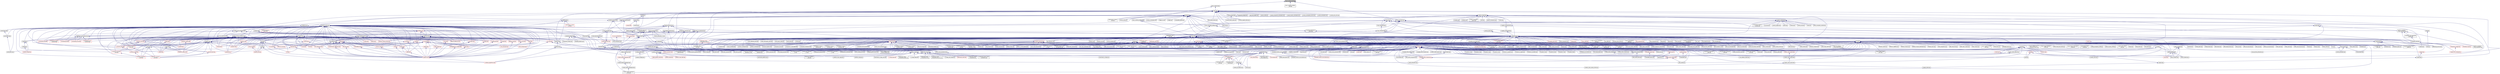 digraph "async_continue_fwd.hpp"
{
  edge [fontname="Helvetica",fontsize="10",labelfontname="Helvetica",labelfontsize="10"];
  node [fontname="Helvetica",fontsize="10",shape=record];
  Node177 [label="async_continue_fwd.hpp",height=0.2,width=0.4,color="black", fillcolor="grey75", style="filled", fontcolor="black"];
  Node177 -> Node178 [dir="back",color="midnightblue",fontsize="10",style="solid",fontname="Helvetica"];
  Node178 [label="async_continue.hpp",height=0.2,width=0.4,color="black", fillcolor="white", style="filled",URL="$d9/d8b/async__continue_8hpp.html"];
  Node178 -> Node179 [dir="back",color="midnightblue",fontsize="10",style="solid",fontname="Helvetica"];
  Node179 [label="async.hpp",height=0.2,width=0.4,color="black", fillcolor="white", style="filled",URL="$d5/d2c/async_8hpp.html"];
  Node179 -> Node180 [dir="back",color="midnightblue",fontsize="10",style="solid",fontname="Helvetica"];
  Node180 [label="stencil_iterator.cpp",height=0.2,width=0.4,color="black", fillcolor="white", style="filled",URL="$d6/de1/server_2stencil__iterator_8cpp.html"];
  Node179 -> Node181 [dir="back",color="midnightblue",fontsize="10",style="solid",fontname="Helvetica"];
  Node181 [label="apply.hpp",height=0.2,width=0.4,color="black", fillcolor="white", style="filled",URL="$d7/d4c/apply_8hpp.html"];
  Node181 -> Node182 [dir="back",color="midnightblue",fontsize="10",style="solid",fontname="Helvetica"];
  Node182 [label="widget.cpp",height=0.2,width=0.4,color="black", fillcolor="white", style="filled",URL="$da/d15/widget_8cpp.html"];
  Node181 -> Node183 [dir="back",color="midnightblue",fontsize="10",style="solid",fontname="Helvetica"];
  Node183 [label="ostream.hpp",height=0.2,width=0.4,color="black", fillcolor="white", style="filled",URL="$d1/d38/ostream_8hpp.html"];
  Node183 -> Node184 [dir="back",color="midnightblue",fontsize="10",style="solid",fontname="Helvetica"];
  Node184 [label="standard_streams.hpp",height=0.2,width=0.4,color="black", fillcolor="white", style="filled",URL="$db/d16/standard__streams_8hpp.html"];
  Node184 -> Node185 [dir="back",color="midnightblue",fontsize="10",style="solid",fontname="Helvetica"];
  Node185 [label="iostreams.hpp",height=0.2,width=0.4,color="red", fillcolor="white", style="filled",URL="$de/d22/iostreams_8hpp.html"];
  Node185 -> Node186 [dir="back",color="midnightblue",fontsize="10",style="solid",fontname="Helvetica"];
  Node186 [label="allgather.cpp",height=0.2,width=0.4,color="black", fillcolor="white", style="filled",URL="$d7/d06/allgather_8cpp.html"];
  Node185 -> Node187 [dir="back",color="midnightblue",fontsize="10",style="solid",fontname="Helvetica"];
  Node187 [label="allgather_and_gate.cpp",height=0.2,width=0.4,color="black", fillcolor="white", style="filled",URL="$d1/d56/allgather__and__gate_8cpp.html"];
  Node185 -> Node195 [dir="back",color="midnightblue",fontsize="10",style="solid",fontname="Helvetica"];
  Node195 [label="hello_world_component.cpp",height=0.2,width=0.4,color="black", fillcolor="white", style="filled",URL="$d8/daa/hello__world__component_8cpp.html"];
  Node185 -> Node197 [dir="back",color="midnightblue",fontsize="10",style="solid",fontname="Helvetica"];
  Node197 [label="stencil_iterator.hpp",height=0.2,width=0.4,color="black", fillcolor="white", style="filled",URL="$dc/d5c/server_2stencil__iterator_8hpp.html"];
  Node197 -> Node198 [dir="back",color="midnightblue",fontsize="10",style="solid",fontname="Helvetica"];
  Node198 [label="solver.hpp",height=0.2,width=0.4,color="red", fillcolor="white", style="filled",URL="$db/d9a/server_2solver_8hpp.html"];
  Node197 -> Node180 [dir="back",color="midnightblue",fontsize="10",style="solid",fontname="Helvetica"];
  Node197 -> Node201 [dir="back",color="midnightblue",fontsize="10",style="solid",fontname="Helvetica"];
  Node201 [label="stencil_iterator.cpp",height=0.2,width=0.4,color="black", fillcolor="white", style="filled",URL="$d7/d71/stencil__iterator_8cpp.html"];
  Node185 -> Node202 [dir="back",color="midnightblue",fontsize="10",style="solid",fontname="Helvetica"];
  Node202 [label="grid.cpp",height=0.2,width=0.4,color="black", fillcolor="white", style="filled",URL="$d6/d1b/jacobi__component_2grid_8cpp.html"];
  Node185 -> Node204 [dir="back",color="midnightblue",fontsize="10",style="solid",fontname="Helvetica"];
  Node204 [label="1d_wave_equation.cpp",height=0.2,width=0.4,color="black", fillcolor="white", style="filled",URL="$da/dab/1d__wave__equation_8cpp.html"];
  Node185 -> Node207 [dir="back",color="midnightblue",fontsize="10",style="solid",fontname="Helvetica"];
  Node207 [label="component_ctors.cpp",height=0.2,width=0.4,color="black", fillcolor="white", style="filled",URL="$d3/d2a/component__ctors_8cpp.html"];
  Node185 -> Node208 [dir="back",color="midnightblue",fontsize="10",style="solid",fontname="Helvetica"];
  Node208 [label="component_in_executable.cpp",height=0.2,width=0.4,color="black", fillcolor="white", style="filled",URL="$d8/d4b/component__in__executable_8cpp.html"];
  Node185 -> Node209 [dir="back",color="midnightblue",fontsize="10",style="solid",fontname="Helvetica"];
  Node209 [label="component_inheritance.cpp",height=0.2,width=0.4,color="black", fillcolor="white", style="filled",URL="$d8/d55/component__inheritance_8cpp.html"];
  Node185 -> Node210 [dir="back",color="midnightblue",fontsize="10",style="solid",fontname="Helvetica"];
  Node210 [label="component_with_executor.cpp",height=0.2,width=0.4,color="black", fillcolor="white", style="filled",URL="$d4/d20/component__with__executor_8cpp.html"];
  Node185 -> Node212 [dir="back",color="midnightblue",fontsize="10",style="solid",fontname="Helvetica"];
  Node212 [label="enumerate_threads.cpp",height=0.2,width=0.4,color="black", fillcolor="white", style="filled",URL="$d3/dd4/enumerate__threads_8cpp.html"];
  Node185 -> Node215 [dir="back",color="midnightblue",fontsize="10",style="solid",fontname="Helvetica"];
  Node215 [label="fractals.cpp",height=0.2,width=0.4,color="black", fillcolor="white", style="filled",URL="$d8/d58/fractals_8cpp.html"];
  Node185 -> Node216 [dir="back",color="midnightblue",fontsize="10",style="solid",fontname="Helvetica"];
  Node216 [label="fractals_executor.cpp",height=0.2,width=0.4,color="black", fillcolor="white", style="filled",URL="$d9/da9/fractals__executor_8cpp.html"];
  Node185 -> Node217 [dir="back",color="midnightblue",fontsize="10",style="solid",fontname="Helvetica"];
  Node217 [label="hello_world.cpp",height=0.2,width=0.4,color="black", fillcolor="white", style="filled",URL="$d0/d67/hello__world_8cpp.html"];
  Node185 -> Node219 [dir="back",color="midnightblue",fontsize="10",style="solid",fontname="Helvetica"];
  Node219 [label="local_channel.cpp",height=0.2,width=0.4,color="black", fillcolor="white", style="filled",URL="$d0/d3e/local__channel_8cpp.html"];
  Node185 -> Node220 [dir="back",color="midnightblue",fontsize="10",style="solid",fontname="Helvetica"];
  Node220 [label="pingpong.cpp",height=0.2,width=0.4,color="black", fillcolor="white", style="filled",URL="$dd/d4d/pingpong_8cpp.html"];
  Node185 -> Node221 [dir="back",color="midnightblue",fontsize="10",style="solid",fontname="Helvetica"];
  Node221 [label="shared_mutex.cpp",height=0.2,width=0.4,color="black", fillcolor="white", style="filled",URL="$da/d0b/shared__mutex_8cpp.html"];
  Node185 -> Node222 [dir="back",color="midnightblue",fontsize="10",style="solid",fontname="Helvetica"];
  Node222 [label="sierpinski.cpp",height=0.2,width=0.4,color="black", fillcolor="white", style="filled",URL="$d3/d7e/sierpinski_8cpp.html"];
  Node185 -> Node229 [dir="back",color="midnightblue",fontsize="10",style="solid",fontname="Helvetica"];
  Node229 [label="oversubscribing_resource\l_partitioner.cpp",height=0.2,width=0.4,color="black", fillcolor="white", style="filled",URL="$dd/dee/oversubscribing__resource__partitioner_8cpp.html"];
  Node185 -> Node230 [dir="back",color="midnightblue",fontsize="10",style="solid",fontname="Helvetica"];
  Node230 [label="simple_resource_partitioner.cpp",height=0.2,width=0.4,color="black", fillcolor="white", style="filled",URL="$d5/df9/simple__resource__partitioner_8cpp.html"];
  Node185 -> Node232 [dir="back",color="midnightblue",fontsize="10",style="solid",fontname="Helvetica"];
  Node232 [label="simple_central_tuplespace\l_client.cpp",height=0.2,width=0.4,color="black", fillcolor="white", style="filled",URL="$d1/d7b/simple__central__tuplespace__client_8cpp.html"];
  Node185 -> Node234 [dir="back",color="midnightblue",fontsize="10",style="solid",fontname="Helvetica"];
  Node234 [label="future_overhead.cpp",height=0.2,width=0.4,color="black", fillcolor="white", style="filled",URL="$d3/d79/future__overhead_8cpp.html"];
  Node185 -> Node237 [dir="back",color="midnightblue",fontsize="10",style="solid",fontname="Helvetica"];
  Node237 [label="parent_vs_child_stealing.cpp",height=0.2,width=0.4,color="black", fillcolor="white", style="filled",URL="$d2/d07/parent__vs__child__stealing_8cpp.html"];
  Node185 -> Node242 [dir="back",color="midnightblue",fontsize="10",style="solid",fontname="Helvetica"];
  Node242 [label="spinlock_overhead1.cpp",height=0.2,width=0.4,color="black", fillcolor="white", style="filled",URL="$d0/d32/spinlock__overhead1_8cpp.html"];
  Node185 -> Node243 [dir="back",color="midnightblue",fontsize="10",style="solid",fontname="Helvetica"];
  Node243 [label="spinlock_overhead2.cpp",height=0.2,width=0.4,color="black", fillcolor="white", style="filled",URL="$de/d55/spinlock__overhead2_8cpp.html"];
  Node185 -> Node248 [dir="back",color="midnightblue",fontsize="10",style="solid",fontname="Helvetica"];
  Node248 [label="wait_all_timings.cpp",height=0.2,width=0.4,color="black", fillcolor="white", style="filled",URL="$d5/da1/wait__all__timings_8cpp.html"];
  Node185 -> Node250 [dir="back",color="midnightblue",fontsize="10",style="solid",fontname="Helvetica"];
  Node250 [label="osu_bcast.cpp",height=0.2,width=0.4,color="black", fillcolor="white", style="filled",URL="$d3/dca/osu__bcast_8cpp.html"];
  Node185 -> Node256 [dir="back",color="midnightblue",fontsize="10",style="solid",fontname="Helvetica"];
  Node256 [label="pingpong_performance.cpp",height=0.2,width=0.4,color="black", fillcolor="white", style="filled",URL="$de/d03/pingpong__performance_8cpp.html"];
  Node185 -> Node266 [dir="back",color="midnightblue",fontsize="10",style="solid",fontname="Helvetica"];
  Node266 [label="function_serialization\l_728.cpp",height=0.2,width=0.4,color="black", fillcolor="white", style="filled",URL="$d8/db1/function__serialization__728_8cpp.html"];
  Node185 -> Node269 [dir="back",color="midnightblue",fontsize="10",style="solid",fontname="Helvetica"];
  Node269 [label="credit_exhaustion.cpp",height=0.2,width=0.4,color="black", fillcolor="white", style="filled",URL="$d6/d80/credit__exhaustion_8cpp.html"];
  Node185 -> Node270 [dir="back",color="midnightblue",fontsize="10",style="solid",fontname="Helvetica"];
  Node270 [label="local_address_rebind.cpp",height=0.2,width=0.4,color="black", fillcolor="white", style="filled",URL="$d1/d4f/local__address__rebind_8cpp.html"];
  Node185 -> Node279 [dir="back",color="midnightblue",fontsize="10",style="solid",fontname="Helvetica"];
  Node279 [label="split_credit.cpp",height=0.2,width=0.4,color="black", fillcolor="white", style="filled",URL="$dc/d1c/split__credit_8cpp.html"];
  Node185 -> Node283 [dir="back",color="midnightblue",fontsize="10",style="solid",fontname="Helvetica"];
  Node283 [label="inheritance_2_classes\l_abstract.cpp",height=0.2,width=0.4,color="black", fillcolor="white", style="filled",URL="$dd/d8e/inheritance__2__classes__abstract_8cpp.html"];
  Node185 -> Node284 [dir="back",color="midnightblue",fontsize="10",style="solid",fontname="Helvetica"];
  Node284 [label="inheritance_2_classes\l_concrete.cpp",height=0.2,width=0.4,color="black", fillcolor="white", style="filled",URL="$d8/dc5/inheritance__2__classes__concrete_8cpp.html"];
  Node185 -> Node285 [dir="back",color="midnightblue",fontsize="10",style="solid",fontname="Helvetica"];
  Node285 [label="inheritance_3_classes\l_1_abstract.cpp",height=0.2,width=0.4,color="black", fillcolor="white", style="filled",URL="$dc/dfb/inheritance__3__classes__1__abstract_8cpp.html"];
  Node185 -> Node286 [dir="back",color="midnightblue",fontsize="10",style="solid",fontname="Helvetica"];
  Node286 [label="inheritance_3_classes\l_2_abstract.cpp",height=0.2,width=0.4,color="black", fillcolor="white", style="filled",URL="$dd/d34/inheritance__3__classes__2__abstract_8cpp.html"];
  Node185 -> Node287 [dir="back",color="midnightblue",fontsize="10",style="solid",fontname="Helvetica"];
  Node287 [label="inheritance_3_classes\l_concrete.cpp",height=0.2,width=0.4,color="black", fillcolor="white", style="filled",URL="$de/d09/inheritance__3__classes__concrete_8cpp.html"];
  Node185 -> Node288 [dir="back",color="midnightblue",fontsize="10",style="solid",fontname="Helvetica"];
  Node288 [label="migrate_component.cpp",height=0.2,width=0.4,color="black", fillcolor="white", style="filled",URL="$dc/d78/migrate__component_8cpp.html"];
  Node185 -> Node289 [dir="back",color="midnightblue",fontsize="10",style="solid",fontname="Helvetica"];
  Node289 [label="task_block.cpp",height=0.2,width=0.4,color="black", fillcolor="white", style="filled",URL="$d8/d7d/task__block_8cpp.html"];
  Node185 -> Node290 [dir="back",color="midnightblue",fontsize="10",style="solid",fontname="Helvetica"];
  Node290 [label="task_block_executor.cpp",height=0.2,width=0.4,color="black", fillcolor="white", style="filled",URL="$d7/df6/task__block__executor_8cpp.html"];
  Node185 -> Node291 [dir="back",color="midnightblue",fontsize="10",style="solid",fontname="Helvetica"];
  Node291 [label="task_block_par.cpp",height=0.2,width=0.4,color="black", fillcolor="white", style="filled",URL="$d9/df1/task__block__par_8cpp.html"];
  Node184 -> Node295 [dir="back",color="midnightblue",fontsize="10",style="solid",fontname="Helvetica"];
  Node295 [label="component_module.cpp",height=0.2,width=0.4,color="black", fillcolor="white", style="filled",URL="$da/d41/iostreams_2component__module_8cpp.html"];
  Node184 -> Node296 [dir="back",color="midnightblue",fontsize="10",style="solid",fontname="Helvetica"];
  Node296 [label="standard_streams.cpp",height=0.2,width=0.4,color="black", fillcolor="white", style="filled",URL="$da/d60/standard__streams_8cpp.html"];
  Node184 -> Node297 [dir="back",color="midnightblue",fontsize="10",style="solid",fontname="Helvetica"];
  Node297 [label="network_storage.cpp",height=0.2,width=0.4,color="black", fillcolor="white", style="filled",URL="$db/daa/network__storage_8cpp.html"];
  Node184 -> Node298 [dir="back",color="midnightblue",fontsize="10",style="solid",fontname="Helvetica"];
  Node298 [label="simple_profiler.hpp",height=0.2,width=0.4,color="black", fillcolor="white", style="filled",URL="$d8/d02/simple__profiler_8hpp.html"];
  Node298 -> Node297 [dir="back",color="midnightblue",fontsize="10",style="solid",fontname="Helvetica"];
  Node183 -> Node295 [dir="back",color="midnightblue",fontsize="10",style="solid",fontname="Helvetica"];
  Node183 -> Node296 [dir="back",color="midnightblue",fontsize="10",style="solid",fontname="Helvetica"];
  Node181 -> Node299 [dir="back",color="midnightblue",fontsize="10",style="solid",fontname="Helvetica"];
  Node299 [label="apply.hpp",height=0.2,width=0.4,color="black", fillcolor="white", style="filled",URL="$d6/d2c/include_2apply_8hpp.html"];
  Node299 -> Node219 [dir="back",color="midnightblue",fontsize="10",style="solid",fontname="Helvetica"];
  Node299 -> Node300 [dir="back",color="midnightblue",fontsize="10",style="solid",fontname="Helvetica"];
  Node300 [label="fail_compile_const\l_array_argument.cpp",height=0.2,width=0.4,color="black", fillcolor="white", style="filled",URL="$dc/dba/fail__compile__const__array__argument_8cpp.html"];
  Node299 -> Node301 [dir="back",color="midnightblue",fontsize="10",style="solid",fontname="Helvetica"];
  Node301 [label="succeed_compile_const\l_ref_argument.cpp",height=0.2,width=0.4,color="black", fillcolor="white", style="filled",URL="$d9/dc9/succeed__compile__const__ref__argument_8cpp.html"];
  Node299 -> Node302 [dir="back",color="midnightblue",fontsize="10",style="solid",fontname="Helvetica"];
  Node302 [label="apply_colocated.cpp",height=0.2,width=0.4,color="black", fillcolor="white", style="filled",URL="$d5/dd3/apply__colocated_8cpp.html"];
  Node299 -> Node303 [dir="back",color="midnightblue",fontsize="10",style="solid",fontname="Helvetica"];
  Node303 [label="apply_local.cpp",height=0.2,width=0.4,color="black", fillcolor="white", style="filled",URL="$dd/db5/apply__local_8cpp.html"];
  Node299 -> Node304 [dir="back",color="midnightblue",fontsize="10",style="solid",fontname="Helvetica"];
  Node304 [label="apply_local_executor.cpp",height=0.2,width=0.4,color="black", fillcolor="white", style="filled",URL="$db/d84/apply__local__executor_8cpp.html"];
  Node299 -> Node305 [dir="back",color="midnightblue",fontsize="10",style="solid",fontname="Helvetica"];
  Node305 [label="apply_local_executor\l_v1.cpp",height=0.2,width=0.4,color="black", fillcolor="white", style="filled",URL="$dd/d53/apply__local__executor__v1_8cpp.html"];
  Node299 -> Node306 [dir="back",color="midnightblue",fontsize="10",style="solid",fontname="Helvetica"];
  Node306 [label="apply_remote.cpp",height=0.2,width=0.4,color="black", fillcolor="white", style="filled",URL="$d9/d40/apply__remote_8cpp.html"];
  Node299 -> Node307 [dir="back",color="midnightblue",fontsize="10",style="solid",fontname="Helvetica"];
  Node307 [label="apply_remote_client.cpp",height=0.2,width=0.4,color="black", fillcolor="white", style="filled",URL="$d9/def/apply__remote__client_8cpp.html"];
  Node299 -> Node308 [dir="back",color="midnightblue",fontsize="10",style="solid",fontname="Helvetica"];
  Node308 [label="async_continue.cpp",height=0.2,width=0.4,color="black", fillcolor="white", style="filled",URL="$d4/d19/async__continue_8cpp.html"];
  Node299 -> Node309 [dir="back",color="midnightblue",fontsize="10",style="solid",fontname="Helvetica"];
  Node309 [label="async_continue_cb.cpp",height=0.2,width=0.4,color="black", fillcolor="white", style="filled",URL="$df/d37/async__continue__cb_8cpp.html"];
  Node299 -> Node310 [dir="back",color="midnightblue",fontsize="10",style="solid",fontname="Helvetica"];
  Node310 [label="async_continue_cb_colocated.cpp",height=0.2,width=0.4,color="black", fillcolor="white", style="filled",URL="$dd/dce/async__continue__cb__colocated_8cpp.html"];
  Node299 -> Node311 [dir="back",color="midnightblue",fontsize="10",style="solid",fontname="Helvetica"];
  Node311 [label="async_local.cpp",height=0.2,width=0.4,color="black", fillcolor="white", style="filled",URL="$d3/d4c/async__local_8cpp.html"];
  Node299 -> Node312 [dir="back",color="midnightblue",fontsize="10",style="solid",fontname="Helvetica"];
  Node312 [label="async_local_executor.cpp",height=0.2,width=0.4,color="black", fillcolor="white", style="filled",URL="$d4/dce/async__local__executor_8cpp.html"];
  Node299 -> Node313 [dir="back",color="midnightblue",fontsize="10",style="solid",fontname="Helvetica"];
  Node313 [label="async_local_executor\l_v1.cpp",height=0.2,width=0.4,color="black", fillcolor="white", style="filled",URL="$da/d4a/async__local__executor__v1_8cpp.html"];
  Node299 -> Node314 [dir="back",color="midnightblue",fontsize="10",style="solid",fontname="Helvetica"];
  Node314 [label="channel.cpp",height=0.2,width=0.4,color="black", fillcolor="white", style="filled",URL="$dd/d5f/channel_8cpp.html"];
  Node299 -> Node315 [dir="back",color="midnightblue",fontsize="10",style="solid",fontname="Helvetica"];
  Node315 [label="channel_local.cpp",height=0.2,width=0.4,color="black", fillcolor="white", style="filled",URL="$d6/d3e/channel__local_8cpp.html"];
  Node299 -> Node316 [dir="back",color="midnightblue",fontsize="10",style="solid",fontname="Helvetica"];
  Node316 [label="zero_copy_serialization.cpp",height=0.2,width=0.4,color="black", fillcolor="white", style="filled",URL="$d4/dea/zero__copy__serialization_8cpp.html"];
  Node181 -> Node317 [dir="back",color="midnightblue",fontsize="10",style="solid",fontname="Helvetica"];
  Node317 [label="dataflow.hpp",height=0.2,width=0.4,color="black", fillcolor="white", style="filled",URL="$db/d03/lcos_2dataflow_8hpp.html"];
  Node317 -> Node318 [dir="back",color="midnightblue",fontsize="10",style="solid",fontname="Helvetica"];
  Node318 [label="dataflow.hpp",height=0.2,width=0.4,color="red", fillcolor="white", style="filled",URL="$d6/dd8/dataflow_8hpp.html"];
  Node318 -> Node319 [dir="back",color="midnightblue",fontsize="10",style="solid",fontname="Helvetica"];
  Node319 [label="jacobi_hpx.cpp",height=0.2,width=0.4,color="black", fillcolor="white", style="filled",URL="$d8/d72/jacobi__hpx_8cpp.html"];
  Node318 -> Node863 [dir="back",color="midnightblue",fontsize="10",style="solid",fontname="Helvetica"];
  Node863 [label="rotate.hpp",height=0.2,width=0.4,color="red", fillcolor="white", style="filled",URL="$da/df0/algorithms_2rotate_8hpp.html"];
  Node863 -> Node865 [dir="back",color="midnightblue",fontsize="10",style="solid",fontname="Helvetica"];
  Node865 [label="algorithm.hpp",height=0.2,width=0.4,color="red", fillcolor="white", style="filled",URL="$de/d55/algorithm_8hpp.html"];
  Node865 -> Node874 [dir="back",color="midnightblue",fontsize="10",style="solid",fontname="Helvetica"];
  Node874 [label="container_algorithms.hpp",height=0.2,width=0.4,color="red", fillcolor="white", style="filled",URL="$de/da1/container__algorithms_8hpp.html"];
  Node318 -> Node877 [dir="back",color="midnightblue",fontsize="10",style="solid",fontname="Helvetica"];
  Node877 [label="sort.hpp",height=0.2,width=0.4,color="black", fillcolor="white", style="filled",URL="$d3/d10/algorithms_2sort_8hpp.html"];
  Node877 -> Node878 [dir="back",color="midnightblue",fontsize="10",style="solid",fontname="Helvetica"];
  Node878 [label="parallel_sort.hpp",height=0.2,width=0.4,color="red", fillcolor="white", style="filled",URL="$d4/ddf/parallel__sort_8hpp.html"];
  Node877 -> Node865 [dir="back",color="midnightblue",fontsize="10",style="solid",fontname="Helvetica"];
  Node877 -> Node879 [dir="back",color="midnightblue",fontsize="10",style="solid",fontname="Helvetica"];
  Node879 [label="reduce_by_key.hpp",height=0.2,width=0.4,color="red", fillcolor="white", style="filled",URL="$d9/d4a/reduce__by__key_8hpp.html"];
  Node877 -> Node882 [dir="back",color="midnightblue",fontsize="10",style="solid",fontname="Helvetica"];
  Node882 [label="sort_by_key.hpp",height=0.2,width=0.4,color="red", fillcolor="white", style="filled",URL="$d2/da1/sort__by__key_8hpp.html"];
  Node882 -> Node878 [dir="back",color="midnightblue",fontsize="10",style="solid",fontname="Helvetica"];
  Node877 -> Node883 [dir="back",color="midnightblue",fontsize="10",style="solid",fontname="Helvetica"];
  Node883 [label="sort.hpp",height=0.2,width=0.4,color="black", fillcolor="white", style="filled",URL="$d0/db2/container__algorithms_2sort_8hpp.html"];
  Node883 -> Node878 [dir="back",color="midnightblue",fontsize="10",style="solid",fontname="Helvetica"];
  Node883 -> Node874 [dir="back",color="midnightblue",fontsize="10",style="solid",fontname="Helvetica"];
  Node318 -> Node884 [dir="back",color="midnightblue",fontsize="10",style="solid",fontname="Helvetica"];
  Node884 [label="task_block.hpp",height=0.2,width=0.4,color="black", fillcolor="white", style="filled",URL="$de/db7/task__block_8hpp.html"];
  Node884 -> Node885 [dir="back",color="midnightblue",fontsize="10",style="solid",fontname="Helvetica"];
  Node885 [label="parallel_task_block.hpp",height=0.2,width=0.4,color="black", fillcolor="white", style="filled",URL="$d4/d99/parallel__task__block_8hpp.html"];
  Node885 -> Node289 [dir="back",color="midnightblue",fontsize="10",style="solid",fontname="Helvetica"];
  Node885 -> Node290 [dir="back",color="midnightblue",fontsize="10",style="solid",fontname="Helvetica"];
  Node885 -> Node291 [dir="back",color="midnightblue",fontsize="10",style="solid",fontname="Helvetica"];
  Node318 -> Node886 [dir="back",color="midnightblue",fontsize="10",style="solid",fontname="Helvetica"];
  Node886 [label="foreach_partitioner.hpp",height=0.2,width=0.4,color="black", fillcolor="white", style="filled",URL="$de/deb/foreach__partitioner_8hpp.html"];
  Node886 -> Node887 [dir="back",color="midnightblue",fontsize="10",style="solid",fontname="Helvetica"];
  Node887 [label="copy.hpp",height=0.2,width=0.4,color="red", fillcolor="white", style="filled",URL="$d3/d90/algorithms_2copy_8hpp.html"];
  Node887 -> Node865 [dir="back",color="midnightblue",fontsize="10",style="solid",fontname="Helvetica"];
  Node887 -> Node879 [dir="back",color="midnightblue",fontsize="10",style="solid",fontname="Helvetica"];
  Node887 -> Node890 [dir="back",color="midnightblue",fontsize="10",style="solid",fontname="Helvetica"];
  Node890 [label="remove_copy.hpp",height=0.2,width=0.4,color="red", fillcolor="white", style="filled",URL="$d6/db8/algorithms_2remove__copy_8hpp.html"];
  Node890 -> Node865 [dir="back",color="midnightblue",fontsize="10",style="solid",fontname="Helvetica"];
  Node887 -> Node893 [dir="back",color="midnightblue",fontsize="10",style="solid",fontname="Helvetica"];
  Node893 [label="reverse.hpp",height=0.2,width=0.4,color="red", fillcolor="white", style="filled",URL="$d2/df8/algorithms_2reverse_8hpp.html"];
  Node893 -> Node865 [dir="back",color="midnightblue",fontsize="10",style="solid",fontname="Helvetica"];
  Node893 -> Node863 [dir="back",color="midnightblue",fontsize="10",style="solid",fontname="Helvetica"];
  Node887 -> Node863 [dir="back",color="midnightblue",fontsize="10",style="solid",fontname="Helvetica"];
  Node887 -> Node896 [dir="back",color="midnightblue",fontsize="10",style="solid",fontname="Helvetica"];
  Node896 [label="set_difference.hpp",height=0.2,width=0.4,color="red", fillcolor="white", style="filled",URL="$d9/d20/set__difference_8hpp.html"];
  Node896 -> Node865 [dir="back",color="midnightblue",fontsize="10",style="solid",fontname="Helvetica"];
  Node887 -> Node898 [dir="back",color="midnightblue",fontsize="10",style="solid",fontname="Helvetica"];
  Node898 [label="set_intersection.hpp",height=0.2,width=0.4,color="red", fillcolor="white", style="filled",URL="$d1/dd5/set__intersection_8hpp.html"];
  Node898 -> Node865 [dir="back",color="midnightblue",fontsize="10",style="solid",fontname="Helvetica"];
  Node887 -> Node899 [dir="back",color="midnightblue",fontsize="10",style="solid",fontname="Helvetica"];
  Node899 [label="set_symmetric_difference.hpp",height=0.2,width=0.4,color="red", fillcolor="white", style="filled",URL="$de/da4/set__symmetric__difference_8hpp.html"];
  Node899 -> Node865 [dir="back",color="midnightblue",fontsize="10",style="solid",fontname="Helvetica"];
  Node887 -> Node900 [dir="back",color="midnightblue",fontsize="10",style="solid",fontname="Helvetica"];
  Node900 [label="set_union.hpp",height=0.2,width=0.4,color="red", fillcolor="white", style="filled",URL="$d9/d1a/set__union_8hpp.html"];
  Node900 -> Node865 [dir="back",color="midnightblue",fontsize="10",style="solid",fontname="Helvetica"];
  Node886 -> Node902 [dir="back",color="midnightblue",fontsize="10",style="solid",fontname="Helvetica"];
  Node902 [label="destroy.hpp",height=0.2,width=0.4,color="red", fillcolor="white", style="filled",URL="$df/dd5/destroy_8hpp.html"];
  Node886 -> Node906 [dir="back",color="midnightblue",fontsize="10",style="solid",fontname="Helvetica"];
  Node906 [label="set_operation.hpp",height=0.2,width=0.4,color="black", fillcolor="white", style="filled",URL="$dc/d52/set__operation_8hpp.html"];
  Node906 -> Node896 [dir="back",color="midnightblue",fontsize="10",style="solid",fontname="Helvetica"];
  Node906 -> Node898 [dir="back",color="midnightblue",fontsize="10",style="solid",fontname="Helvetica"];
  Node906 -> Node899 [dir="back",color="midnightblue",fontsize="10",style="solid",fontname="Helvetica"];
  Node906 -> Node900 [dir="back",color="midnightblue",fontsize="10",style="solid",fontname="Helvetica"];
  Node886 -> Node907 [dir="back",color="midnightblue",fontsize="10",style="solid",fontname="Helvetica"];
  Node907 [label="for_each.hpp",height=0.2,width=0.4,color="red", fillcolor="white", style="filled",URL="$d8/d62/algorithms_2for__each_8hpp.html"];
  Node907 -> Node908 [dir="back",color="midnightblue",fontsize="10",style="solid",fontname="Helvetica"];
  Node908 [label="block_allocator.hpp",height=0.2,width=0.4,color="red", fillcolor="white", style="filled",URL="$d9/d7a/block__allocator_8hpp.html"];
  Node907 -> Node865 [dir="back",color="midnightblue",fontsize="10",style="solid",fontname="Helvetica"];
  Node907 -> Node918 [dir="back",color="midnightblue",fontsize="10",style="solid",fontname="Helvetica"];
  Node918 [label="fill.hpp",height=0.2,width=0.4,color="red", fillcolor="white", style="filled",URL="$d2/d63/algorithms_2fill_8hpp.html"];
  Node918 -> Node865 [dir="back",color="midnightblue",fontsize="10",style="solid",fontname="Helvetica"];
  Node907 -> Node922 [dir="back",color="midnightblue",fontsize="10",style="solid",fontname="Helvetica"];
  Node922 [label="generate.hpp",height=0.2,width=0.4,color="red", fillcolor="white", style="filled",URL="$d5/da9/algorithms_2generate_8hpp.html"];
  Node922 -> Node865 [dir="back",color="midnightblue",fontsize="10",style="solid",fontname="Helvetica"];
  Node922 -> Node925 [dir="back",color="midnightblue",fontsize="10",style="solid",fontname="Helvetica"];
  Node925 [label="generate.hpp",height=0.2,width=0.4,color="red", fillcolor="white", style="filled",URL="$d2/d5d/segmented__algorithms_2generate_8hpp.html"];
  Node907 -> Node926 [dir="back",color="midnightblue",fontsize="10",style="solid",fontname="Helvetica"];
  Node926 [label="lexicographical_compare.hpp",height=0.2,width=0.4,color="red", fillcolor="white", style="filled",URL="$d5/ddd/lexicographical__compare_8hpp.html"];
  Node926 -> Node865 [dir="back",color="midnightblue",fontsize="10",style="solid",fontname="Helvetica"];
  Node907 -> Node879 [dir="back",color="midnightblue",fontsize="10",style="solid",fontname="Helvetica"];
  Node907 -> Node928 [dir="back",color="midnightblue",fontsize="10",style="solid",fontname="Helvetica"];
  Node928 [label="replace.hpp",height=0.2,width=0.4,color="red", fillcolor="white", style="filled",URL="$d6/db6/algorithms_2replace_8hpp.html"];
  Node928 -> Node865 [dir="back",color="midnightblue",fontsize="10",style="solid",fontname="Helvetica"];
  Node907 -> Node893 [dir="back",color="midnightblue",fontsize="10",style="solid",fontname="Helvetica"];
  Node907 -> Node931 [dir="back",color="midnightblue",fontsize="10",style="solid",fontname="Helvetica"];
  Node931 [label="search.hpp",height=0.2,width=0.4,color="red", fillcolor="white", style="filled",URL="$d7/d6f/search_8hpp.html"];
  Node931 -> Node865 [dir="back",color="midnightblue",fontsize="10",style="solid",fontname="Helvetica"];
  Node907 -> Node933 [dir="back",color="midnightblue",fontsize="10",style="solid",fontname="Helvetica"];
  Node933 [label="swap_ranges.hpp",height=0.2,width=0.4,color="red", fillcolor="white", style="filled",URL="$df/d24/swap__ranges_8hpp.html"];
  Node933 -> Node865 [dir="back",color="midnightblue",fontsize="10",style="solid",fontname="Helvetica"];
  Node907 -> Node936 [dir="back",color="midnightblue",fontsize="10",style="solid",fontname="Helvetica"];
  Node936 [label="for_each.hpp",height=0.2,width=0.4,color="red", fillcolor="white", style="filled",URL="$de/daa/segmented__algorithms_2for__each_8hpp.html"];
  Node936 -> Node937 [dir="back",color="midnightblue",fontsize="10",style="solid",fontname="Helvetica"];
  Node937 [label="fill.hpp",height=0.2,width=0.4,color="red", fillcolor="white", style="filled",URL="$de/d82/segmented__algorithms_2fill_8hpp.html"];
  Node907 -> Node938 [dir="back",color="midnightblue",fontsize="10",style="solid",fontname="Helvetica"];
  Node938 [label="numa_allocator.hpp",height=0.2,width=0.4,color="red", fillcolor="white", style="filled",URL="$d7/df0/numa__allocator_8hpp.html"];
  Node886 -> Node939 [dir="back",color="midnightblue",fontsize="10",style="solid",fontname="Helvetica"];
  Node939 [label="move.hpp",height=0.2,width=0.4,color="red", fillcolor="white", style="filled",URL="$d4/d71/move_8hpp.html"];
  Node939 -> Node865 [dir="back",color="midnightblue",fontsize="10",style="solid",fontname="Helvetica"];
  Node886 -> Node941 [dir="back",color="midnightblue",fontsize="10",style="solid",fontname="Helvetica"];
  Node941 [label="transform.hpp",height=0.2,width=0.4,color="red", fillcolor="white", style="filled",URL="$d4/d47/algorithms_2transform_8hpp.html"];
  Node941 -> Node949 [dir="back",color="midnightblue",fontsize="10",style="solid",fontname="Helvetica"];
  Node949 [label="transform.hpp",height=0.2,width=0.4,color="red", fillcolor="white", style="filled",URL="$d8/d80/segmented__algorithms_2transform_8hpp.html"];
  Node886 -> Node950 [dir="back",color="midnightblue",fontsize="10",style="solid",fontname="Helvetica"];
  Node950 [label="unique.hpp",height=0.2,width=0.4,color="red", fillcolor="white", style="filled",URL="$d8/d56/algorithms_2unique_8hpp.html"];
  Node318 -> Node954 [dir="back",color="midnightblue",fontsize="10",style="solid",fontname="Helvetica"];
  Node954 [label="partitioner.hpp",height=0.2,width=0.4,color="black", fillcolor="white", style="filled",URL="$d6/d03/parallel_2util_2partitioner_8hpp.html"];
  Node954 -> Node955 [dir="back",color="midnightblue",fontsize="10",style="solid",fontname="Helvetica"];
  Node955 [label="adjacent_difference.hpp",height=0.2,width=0.4,color="red", fillcolor="white", style="filled",URL="$d1/d17/adjacent__difference_8hpp.html"];
  Node954 -> Node959 [dir="back",color="midnightblue",fontsize="10",style="solid",fontname="Helvetica"];
  Node959 [label="adjacent_find.hpp",height=0.2,width=0.4,color="red", fillcolor="white", style="filled",URL="$d6/d68/adjacent__find_8hpp.html"];
  Node959 -> Node865 [dir="back",color="midnightblue",fontsize="10",style="solid",fontname="Helvetica"];
  Node954 -> Node961 [dir="back",color="midnightblue",fontsize="10",style="solid",fontname="Helvetica"];
  Node961 [label="all_any_none.hpp",height=0.2,width=0.4,color="red", fillcolor="white", style="filled",URL="$d8/ddd/all__any__none_8hpp.html"];
  Node961 -> Node865 [dir="back",color="midnightblue",fontsize="10",style="solid",fontname="Helvetica"];
  Node954 -> Node963 [dir="back",color="midnightblue",fontsize="10",style="solid",fontname="Helvetica"];
  Node963 [label="count.hpp",height=0.2,width=0.4,color="red", fillcolor="white", style="filled",URL="$d7/d8f/algorithms_2count_8hpp.html"];
  Node963 -> Node865 [dir="back",color="midnightblue",fontsize="10",style="solid",fontname="Helvetica"];
  Node963 -> Node967 [dir="back",color="midnightblue",fontsize="10",style="solid",fontname="Helvetica"];
  Node967 [label="count.hpp",height=0.2,width=0.4,color="red", fillcolor="white", style="filled",URL="$d9/dd7/segmented__algorithms_2count_8hpp.html"];
  Node954 -> Node906 [dir="back",color="midnightblue",fontsize="10",style="solid",fontname="Helvetica"];
  Node954 -> Node968 [dir="back",color="midnightblue",fontsize="10",style="solid",fontname="Helvetica"];
  Node968 [label="equal.hpp",height=0.2,width=0.4,color="red", fillcolor="white", style="filled",URL="$dc/d0a/equal_8hpp.html"];
  Node968 -> Node865 [dir="back",color="midnightblue",fontsize="10",style="solid",fontname="Helvetica"];
  Node954 -> Node970 [dir="back",color="midnightblue",fontsize="10",style="solid",fontname="Helvetica"];
  Node970 [label="exclusive_scan.hpp",height=0.2,width=0.4,color="red", fillcolor="white", style="filled",URL="$d8/d31/algorithms_2exclusive__scan_8hpp.html"];
  Node970 -> Node975 [dir="back",color="midnightblue",fontsize="10",style="solid",fontname="Helvetica"];
  Node975 [label="exclusive_scan.hpp",height=0.2,width=0.4,color="red", fillcolor="white", style="filled",URL="$d0/d53/segmented__algorithms_2exclusive__scan_8hpp.html"];
  Node975 -> Node976 [dir="back",color="midnightblue",fontsize="10",style="solid",fontname="Helvetica"];
  Node976 [label="transform_exclusive\l_scan.hpp",height=0.2,width=0.4,color="red", fillcolor="white", style="filled",URL="$d2/dda/segmented__algorithms_2transform__exclusive__scan_8hpp.html"];
  Node954 -> Node979 [dir="back",color="midnightblue",fontsize="10",style="solid",fontname="Helvetica"];
  Node979 [label="find.hpp",height=0.2,width=0.4,color="red", fillcolor="white", style="filled",URL="$d5/dc1/algorithms_2find_8hpp.html"];
  Node979 -> Node865 [dir="back",color="midnightblue",fontsize="10",style="solid",fontname="Helvetica"];
  Node979 -> Node981 [dir="back",color="midnightblue",fontsize="10",style="solid",fontname="Helvetica"];
  Node981 [label="find.hpp",height=0.2,width=0.4,color="red", fillcolor="white", style="filled",URL="$d4/d1f/segmented__algorithms_2find_8hpp.html"];
  Node954 -> Node982 [dir="back",color="midnightblue",fontsize="10",style="solid",fontname="Helvetica"];
  Node982 [label="for_loop.hpp",height=0.2,width=0.4,color="red", fillcolor="white", style="filled",URL="$de/dee/for__loop_8hpp.html"];
  Node982 -> Node229 [dir="back",color="midnightblue",fontsize="10",style="solid",fontname="Helvetica"];
  Node982 -> Node230 [dir="back",color="midnightblue",fontsize="10",style="solid",fontname="Helvetica"];
  Node982 -> Node865 [dir="back",color="midnightblue",fontsize="10",style="solid",fontname="Helvetica"];
  Node954 -> Node984 [dir="back",color="midnightblue",fontsize="10",style="solid",fontname="Helvetica"];
  Node984 [label="includes.hpp",height=0.2,width=0.4,color="red", fillcolor="white", style="filled",URL="$d5/d6e/includes_8hpp.html"];
  Node984 -> Node865 [dir="back",color="midnightblue",fontsize="10",style="solid",fontname="Helvetica"];
  Node954 -> Node985 [dir="back",color="midnightblue",fontsize="10",style="solid",fontname="Helvetica"];
  Node985 [label="inclusive_scan.hpp",height=0.2,width=0.4,color="red", fillcolor="white", style="filled",URL="$da/dbf/algorithms_2inclusive__scan_8hpp.html"];
  Node985 -> Node970 [dir="back",color="midnightblue",fontsize="10",style="solid",fontname="Helvetica"];
  Node985 -> Node879 [dir="back",color="midnightblue",fontsize="10",style="solid",fontname="Helvetica"];
  Node985 -> Node986 [dir="back",color="midnightblue",fontsize="10",style="solid",fontname="Helvetica"];
  Node986 [label="transform_inclusive\l_scan.hpp",height=0.2,width=0.4,color="red", fillcolor="white", style="filled",URL="$d2/dc9/algorithms_2transform__inclusive__scan_8hpp.html"];
  Node986 -> Node987 [dir="back",color="midnightblue",fontsize="10",style="solid",fontname="Helvetica"];
  Node987 [label="transform_exclusive\l_scan.hpp",height=0.2,width=0.4,color="red", fillcolor="white", style="filled",URL="$d6/d4e/algorithms_2transform__exclusive__scan_8hpp.html"];
  Node987 -> Node976 [dir="back",color="midnightblue",fontsize="10",style="solid",fontname="Helvetica"];
  Node986 -> Node988 [dir="back",color="midnightblue",fontsize="10",style="solid",fontname="Helvetica"];
  Node988 [label="transform_inclusive\l_scan.hpp",height=0.2,width=0.4,color="red", fillcolor="white", style="filled",URL="$d7/d20/segmented__algorithms_2transform__inclusive__scan_8hpp.html"];
  Node985 -> Node989 [dir="back",color="midnightblue",fontsize="10",style="solid",fontname="Helvetica"];
  Node989 [label="inclusive_scan.hpp",height=0.2,width=0.4,color="red", fillcolor="white", style="filled",URL="$d8/de5/segmented__algorithms_2inclusive__scan_8hpp.html"];
  Node989 -> Node988 [dir="back",color="midnightblue",fontsize="10",style="solid",fontname="Helvetica"];
  Node954 -> Node990 [dir="back",color="midnightblue",fontsize="10",style="solid",fontname="Helvetica"];
  Node990 [label="is_heap.hpp",height=0.2,width=0.4,color="black", fillcolor="white", style="filled",URL="$df/d5d/algorithms_2is__heap_8hpp.html"];
  Node990 -> Node991 [dir="back",color="midnightblue",fontsize="10",style="solid",fontname="Helvetica"];
  Node991 [label="parallel_is_heap.hpp",height=0.2,width=0.4,color="black", fillcolor="white", style="filled",URL="$da/df8/parallel__is__heap_8hpp.html"];
  Node991 -> Node465 [dir="back",color="midnightblue",fontsize="10",style="solid",fontname="Helvetica"];
  Node465 [label="benchmark_is_heap.cpp",height=0.2,width=0.4,color="black", fillcolor="white", style="filled",URL="$da/d4f/benchmark__is__heap_8cpp.html"];
  Node991 -> Node466 [dir="back",color="midnightblue",fontsize="10",style="solid",fontname="Helvetica"];
  Node466 [label="benchmark_is_heap_until.cpp",height=0.2,width=0.4,color="black", fillcolor="white", style="filled",URL="$dc/df5/benchmark__is__heap__until_8cpp.html"];
  Node991 -> Node992 [dir="back",color="midnightblue",fontsize="10",style="solid",fontname="Helvetica"];
  Node992 [label="is_heap_tests.hpp",height=0.2,width=0.4,color="red", fillcolor="white", style="filled",URL="$d7/ddd/is__heap__tests_8hpp.html"];
  Node991 -> Node714 [dir="back",color="midnightblue",fontsize="10",style="solid",fontname="Helvetica"];
  Node714 [label="is_heap_range.cpp",height=0.2,width=0.4,color="black", fillcolor="white", style="filled",URL="$d3/df7/is__heap__range_8cpp.html"];
  Node991 -> Node715 [dir="back",color="midnightblue",fontsize="10",style="solid",fontname="Helvetica"];
  Node715 [label="is_heap_until_range.cpp",height=0.2,width=0.4,color="black", fillcolor="white", style="filled",URL="$d8/d9a/is__heap__until__range_8cpp.html"];
  Node990 -> Node993 [dir="back",color="midnightblue",fontsize="10",style="solid",fontname="Helvetica"];
  Node993 [label="is_heap.hpp",height=0.2,width=0.4,color="black", fillcolor="white", style="filled",URL="$d1/d17/container__algorithms_2is__heap_8hpp.html"];
  Node993 -> Node991 [dir="back",color="midnightblue",fontsize="10",style="solid",fontname="Helvetica"];
  Node993 -> Node874 [dir="back",color="midnightblue",fontsize="10",style="solid",fontname="Helvetica"];
  Node954 -> Node994 [dir="back",color="midnightblue",fontsize="10",style="solid",fontname="Helvetica"];
  Node994 [label="is_partitioned.hpp",height=0.2,width=0.4,color="red", fillcolor="white", style="filled",URL="$d8/dcf/is__partitioned_8hpp.html"];
  Node994 -> Node865 [dir="back",color="midnightblue",fontsize="10",style="solid",fontname="Helvetica"];
  Node954 -> Node996 [dir="back",color="midnightblue",fontsize="10",style="solid",fontname="Helvetica"];
  Node996 [label="is_sorted.hpp",height=0.2,width=0.4,color="red", fillcolor="white", style="filled",URL="$d7/d12/is__sorted_8hpp.html"];
  Node996 -> Node865 [dir="back",color="midnightblue",fontsize="10",style="solid",fontname="Helvetica"];
  Node954 -> Node926 [dir="back",color="midnightblue",fontsize="10",style="solid",fontname="Helvetica"];
  Node954 -> Node998 [dir="back",color="midnightblue",fontsize="10",style="solid",fontname="Helvetica"];
  Node998 [label="minmax.hpp",height=0.2,width=0.4,color="red", fillcolor="white", style="filled",URL="$d0/d81/algorithms_2minmax_8hpp.html"];
  Node998 -> Node865 [dir="back",color="midnightblue",fontsize="10",style="solid",fontname="Helvetica"];
  Node998 -> Node1001 [dir="back",color="midnightblue",fontsize="10",style="solid",fontname="Helvetica"];
  Node1001 [label="minmax.hpp",height=0.2,width=0.4,color="red", fillcolor="white", style="filled",URL="$db/d7e/segmented__algorithms_2minmax_8hpp.html"];
  Node954 -> Node1002 [dir="back",color="midnightblue",fontsize="10",style="solid",fontname="Helvetica"];
  Node1002 [label="mismatch.hpp",height=0.2,width=0.4,color="red", fillcolor="white", style="filled",URL="$d8/d5c/mismatch_8hpp.html"];
  Node1002 -> Node865 [dir="back",color="midnightblue",fontsize="10",style="solid",fontname="Helvetica"];
  Node1002 -> Node926 [dir="back",color="midnightblue",fontsize="10",style="solid",fontname="Helvetica"];
  Node954 -> Node1004 [dir="back",color="midnightblue",fontsize="10",style="solid",fontname="Helvetica"];
  Node1004 [label="reduce.hpp",height=0.2,width=0.4,color="red", fillcolor="white", style="filled",URL="$d1/da8/parallel_2algorithms_2reduce_8hpp.html"];
  Node1004 -> Node1005 [dir="back",color="midnightblue",fontsize="10",style="solid",fontname="Helvetica"];
  Node1005 [label="reduce.hpp",height=0.2,width=0.4,color="red", fillcolor="white", style="filled",URL="$d8/d1a/parallel_2segmented__algorithms_2reduce_8hpp.html"];
  Node954 -> Node931 [dir="back",color="midnightblue",fontsize="10",style="solid",fontname="Helvetica"];
  Node954 -> Node987 [dir="back",color="midnightblue",fontsize="10",style="solid",fontname="Helvetica"];
  Node954 -> Node986 [dir="back",color="midnightblue",fontsize="10",style="solid",fontname="Helvetica"];
  Node954 -> Node1006 [dir="back",color="midnightblue",fontsize="10",style="solid",fontname="Helvetica"];
  Node1006 [label="transform_reduce.hpp",height=0.2,width=0.4,color="red", fillcolor="white", style="filled",URL="$d1/da3/algorithms_2transform__reduce_8hpp.html"];
  Node1006 -> Node1009 [dir="back",color="midnightblue",fontsize="10",style="solid",fontname="Helvetica"];
  Node1009 [label="transform_reduce.hpp",height=0.2,width=0.4,color="red", fillcolor="white", style="filled",URL="$d5/da7/segmented__algorithms_2transform__reduce_8hpp.html"];
  Node954 -> Node1010 [dir="back",color="midnightblue",fontsize="10",style="solid",fontname="Helvetica"];
  Node1010 [label="transform_reduce_binary.hpp",height=0.2,width=0.4,color="red", fillcolor="white", style="filled",URL="$d9/d0f/transform__reduce__binary_8hpp.html"];
  Node318 -> Node1011 [dir="back",color="midnightblue",fontsize="10",style="solid",fontname="Helvetica"];
  Node1011 [label="partitioner_with_cleanup.hpp",height=0.2,width=0.4,color="black", fillcolor="white", style="filled",URL="$d5/ded/partitioner__with__cleanup_8hpp.html"];
  Node1011 -> Node908 [dir="back",color="midnightblue",fontsize="10",style="solid",fontname="Helvetica"];
  Node1011 -> Node1012 [dir="back",color="midnightblue",fontsize="10",style="solid",fontname="Helvetica"];
  Node1012 [label="uninitialized_copy.hpp",height=0.2,width=0.4,color="red", fillcolor="white", style="filled",URL="$dd/d85/uninitialized__copy_8hpp.html"];
  Node1011 -> Node1014 [dir="back",color="midnightblue",fontsize="10",style="solid",fontname="Helvetica"];
  Node1014 [label="uninitialized_default\l_construct.hpp",height=0.2,width=0.4,color="red", fillcolor="white", style="filled",URL="$db/d72/uninitialized__default__construct_8hpp.html"];
  Node1011 -> Node1016 [dir="back",color="midnightblue",fontsize="10",style="solid",fontname="Helvetica"];
  Node1016 [label="uninitialized_fill.hpp",height=0.2,width=0.4,color="red", fillcolor="white", style="filled",URL="$dc/d5a/uninitialized__fill_8hpp.html"];
  Node1011 -> Node1018 [dir="back",color="midnightblue",fontsize="10",style="solid",fontname="Helvetica"];
  Node1018 [label="uninitialized_move.hpp",height=0.2,width=0.4,color="red", fillcolor="white", style="filled",URL="$d5/d93/uninitialized__move_8hpp.html"];
  Node1011 -> Node1020 [dir="back",color="midnightblue",fontsize="10",style="solid",fontname="Helvetica"];
  Node1020 [label="uninitialized_value\l_construct.hpp",height=0.2,width=0.4,color="red", fillcolor="white", style="filled",URL="$d5/dcf/uninitialized__value__construct_8hpp.html"];
  Node318 -> Node1022 [dir="back",color="midnightblue",fontsize="10",style="solid",fontname="Helvetica"];
  Node1022 [label="scan_partitioner.hpp",height=0.2,width=0.4,color="black", fillcolor="white", style="filled",URL="$dd/d59/scan__partitioner_8hpp.html"];
  Node1022 -> Node887 [dir="back",color="midnightblue",fontsize="10",style="solid",fontname="Helvetica"];
  Node1022 -> Node970 [dir="back",color="midnightblue",fontsize="10",style="solid",fontname="Helvetica"];
  Node1022 -> Node985 [dir="back",color="midnightblue",fontsize="10",style="solid",fontname="Helvetica"];
  Node1022 -> Node1023 [dir="back",color="midnightblue",fontsize="10",style="solid",fontname="Helvetica"];
  Node1023 [label="partition.hpp",height=0.2,width=0.4,color="black", fillcolor="white", style="filled",URL="$db/d01/hpx_2parallel_2algorithms_2partition_8hpp.html"];
  Node1023 -> Node1024 [dir="back",color="midnightblue",fontsize="10",style="solid",fontname="Helvetica"];
  Node1024 [label="parallel_partition.hpp",height=0.2,width=0.4,color="black", fillcolor="white", style="filled",URL="$d5/d82/parallel__partition_8hpp.html"];
  Node1024 -> Node468 [dir="back",color="midnightblue",fontsize="10",style="solid",fontname="Helvetica"];
  Node468 [label="benchmark_partition.cpp",height=0.2,width=0.4,color="black", fillcolor="white", style="filled",URL="$d9/d88/benchmark__partition_8cpp.html"];
  Node1024 -> Node469 [dir="back",color="midnightblue",fontsize="10",style="solid",fontname="Helvetica"];
  Node469 [label="benchmark_partition\l_copy.cpp",height=0.2,width=0.4,color="black", fillcolor="white", style="filled",URL="$d3/d0e/benchmark__partition__copy_8cpp.html"];
  Node1024 -> Node1025 [dir="back",color="midnightblue",fontsize="10",style="solid",fontname="Helvetica"];
  Node1025 [label="partition_tests.hpp",height=0.2,width=0.4,color="red", fillcolor="white", style="filled",URL="$df/dd8/partition__tests_8hpp.html"];
  Node1024 -> Node1026 [dir="back",color="midnightblue",fontsize="10",style="solid",fontname="Helvetica"];
  Node1026 [label="partition_copy_tests.hpp",height=0.2,width=0.4,color="red", fillcolor="white", style="filled",URL="$d9/dfa/partition__copy__tests_8hpp.html"];
  Node1024 -> Node1027 [dir="back",color="midnightblue",fontsize="10",style="solid",fontname="Helvetica"];
  Node1027 [label="stable_partition_tests.hpp",height=0.2,width=0.4,color="red", fillcolor="white", style="filled",URL="$d0/d99/stable__partition__tests_8hpp.html"];
  Node1024 -> Node720 [dir="back",color="midnightblue",fontsize="10",style="solid",fontname="Helvetica"];
  Node720 [label="partition_copy_range.cpp",height=0.2,width=0.4,color="black", fillcolor="white", style="filled",URL="$d6/df9/partition__copy__range_8cpp.html"];
  Node1024 -> Node721 [dir="back",color="midnightblue",fontsize="10",style="solid",fontname="Helvetica"];
  Node721 [label="partition_range.cpp",height=0.2,width=0.4,color="black", fillcolor="white", style="filled",URL="$da/d9a/partition__range_8cpp.html"];
  Node1023 -> Node1028 [dir="back",color="midnightblue",fontsize="10",style="solid",fontname="Helvetica"];
  Node1028 [label="partition.hpp",height=0.2,width=0.4,color="black", fillcolor="white", style="filled",URL="$d2/d20/hpx_2parallel_2container__algorithms_2partition_8hpp.html"];
  Node1028 -> Node1024 [dir="back",color="midnightblue",fontsize="10",style="solid",fontname="Helvetica"];
  Node1028 -> Node874 [dir="back",color="midnightblue",fontsize="10",style="solid",fontname="Helvetica"];
  Node1022 -> Node987 [dir="back",color="midnightblue",fontsize="10",style="solid",fontname="Helvetica"];
  Node1022 -> Node986 [dir="back",color="midnightblue",fontsize="10",style="solid",fontname="Helvetica"];
  Node1022 -> Node950 [dir="back",color="midnightblue",fontsize="10",style="solid",fontname="Helvetica"];
  Node318 -> Node801 [dir="back",color="midnightblue",fontsize="10",style="solid",fontname="Helvetica"];
  Node801 [label="dataflow_791.cpp",height=0.2,width=0.4,color="black", fillcolor="white", style="filled",URL="$d6/da1/dataflow__791_8cpp.html"];
  Node317 -> Node1130 [dir="back",color="midnightblue",fontsize="10",style="solid",fontname="Helvetica"];
  Node1130 [label="dataflow.hpp",height=0.2,width=0.4,color="black", fillcolor="white", style="filled",URL="$d8/de2/lcos_2local_2dataflow_8hpp.html"];
  Node1130 -> Node318 [dir="back",color="midnightblue",fontsize="10",style="solid",fontname="Helvetica"];
  Node1130 -> Node1131 [dir="back",color="midnightblue",fontsize="10",style="solid",fontname="Helvetica"];
  Node1131 [label="scan.hpp",height=0.2,width=0.4,color="black", fillcolor="white", style="filled",URL="$de/dc0/scan_8hpp.html"];
  Node1131 -> Node975 [dir="back",color="midnightblue",fontsize="10",style="solid",fontname="Helvetica"];
  Node1131 -> Node989 [dir="back",color="midnightblue",fontsize="10",style="solid",fontname="Helvetica"];
  Node1131 -> Node976 [dir="back",color="midnightblue",fontsize="10",style="solid",fontname="Helvetica"];
  Node1131 -> Node988 [dir="back",color="midnightblue",fontsize="10",style="solid",fontname="Helvetica"];
  Node1130 -> Node1132 [dir="back",color="midnightblue",fontsize="10",style="solid",fontname="Helvetica"];
  Node1132 [label="transfer.hpp",height=0.2,width=0.4,color="red", fillcolor="white", style="filled",URL="$da/d37/parallel_2segmented__algorithms_2detail_2transfer_8hpp.html"];
  Node317 -> Node1023 [dir="back",color="midnightblue",fontsize="10",style="solid",fontname="Helvetica"];
  Node317 -> Node1138 [dir="back",color="midnightblue",fontsize="10",style="solid",fontname="Helvetica"];
  Node1138 [label="performance_counter\l_set.hpp",height=0.2,width=0.4,color="red", fillcolor="white", style="filled",URL="$db/d5c/performance__counter__set_8hpp.html"];
  Node181 -> Node1153 [dir="back",color="midnightblue",fontsize="10",style="solid",fontname="Helvetica"];
  Node1153 [label="parallel_executor.hpp",height=0.2,width=0.4,color="black", fillcolor="white", style="filled",URL="$d8/d39/parallel__executor_8hpp.html"];
  Node1153 -> Node1154 [dir="back",color="midnightblue",fontsize="10",style="solid",fontname="Helvetica"];
  Node1154 [label="execution_policy.hpp",height=0.2,width=0.4,color="black", fillcolor="white", style="filled",URL="$d4/d36/execution__policy_8hpp.html"];
  Node1154 -> Node908 [dir="back",color="midnightblue",fontsize="10",style="solid",fontname="Helvetica"];
  Node1154 -> Node1155 [dir="back",color="midnightblue",fontsize="10",style="solid",fontname="Helvetica"];
  Node1155 [label="parallel_execution\l_policy.hpp",height=0.2,width=0.4,color="red", fillcolor="white", style="filled",URL="$d5/ddf/parallel__execution__policy_8hpp.html"];
  Node1154 -> Node1159 [dir="back",color="midnightblue",fontsize="10",style="solid",fontname="Helvetica"];
  Node1159 [label="spmd_block.hpp",height=0.2,width=0.4,color="black", fillcolor="white", style="filled",URL="$d7/d72/lcos_2local_2spmd__block_8hpp.html"];
  Node1159 -> Node1160 [dir="back",color="midnightblue",fontsize="10",style="solid",fontname="Helvetica"];
  Node1160 [label="spmd_block.hpp",height=0.2,width=0.4,color="black", fillcolor="white", style="filled",URL="$d0/d37/parallel_2spmd__block_8hpp.html"];
  Node1160 -> Node785 [dir="back",color="midnightblue",fontsize="10",style="solid",fontname="Helvetica"];
  Node785 [label="spmd_block.cpp",height=0.2,width=0.4,color="black", fillcolor="white", style="filled",URL="$d7/dbf/spmd__block_8cpp.html"];
  Node1154 -> Node1161 [dir="back",color="midnightblue",fontsize="10",style="solid",fontname="Helvetica"];
  Node1161 [label="spmd_block.hpp",height=0.2,width=0.4,color="black", fillcolor="white", style="filled",URL="$d3/d34/lcos_2spmd__block_8hpp.html"];
  Node1161 -> Node1082 [dir="back",color="midnightblue",fontsize="10",style="solid",fontname="Helvetica"];
  Node1082 [label="coarray.hpp",height=0.2,width=0.4,color="black", fillcolor="white", style="filled",URL="$d0/da7/coarray_8hpp.html"];
  Node1082 -> Node1083 [dir="back",color="midnightblue",fontsize="10",style="solid",fontname="Helvetica"];
  Node1083 [label="coarray.cpp",height=0.2,width=0.4,color="black", fillcolor="white", style="filled",URL="$d8/d2c/coarray_8cpp.html"];
  Node1082 -> Node1084 [dir="back",color="midnightblue",fontsize="10",style="solid",fontname="Helvetica"];
  Node1084 [label="coarray_all_reduce.cpp",height=0.2,width=0.4,color="black", fillcolor="white", style="filled",URL="$da/ddb/coarray__all__reduce_8cpp.html"];
  Node1161 -> Node1162 [dir="back",color="midnightblue",fontsize="10",style="solid",fontname="Helvetica"];
  Node1162 [label="view_element.hpp",height=0.2,width=0.4,color="red", fillcolor="white", style="filled",URL="$de/d49/view__element_8hpp.html"];
  Node1161 -> Node1085 [dir="back",color="midnightblue",fontsize="10",style="solid",fontname="Helvetica"];
  Node1085 [label="partitioned_vector\l_view.hpp",height=0.2,width=0.4,color="red", fillcolor="white", style="filled",URL="$da/dc2/components_2containers_2partitioned__vector_2partitioned__vector__view_8hpp.html"];
  Node1085 -> Node1082 [dir="back",color="midnightblue",fontsize="10",style="solid",fontname="Helvetica"];
  Node1085 -> Node1088 [dir="back",color="midnightblue",fontsize="10",style="solid",fontname="Helvetica"];
  Node1088 [label="partitioned_vector\l_subview.cpp",height=0.2,width=0.4,color="black", fillcolor="white", style="filled",URL="$dc/d09/partitioned__vector__subview_8cpp.html"];
  Node1085 -> Node1089 [dir="back",color="midnightblue",fontsize="10",style="solid",fontname="Helvetica"];
  Node1089 [label="partitioned_vector\l_view.cpp",height=0.2,width=0.4,color="black", fillcolor="white", style="filled",URL="$d9/dcf/partitioned__vector__view_8cpp.html"];
  Node1161 -> Node1083 [dir="back",color="midnightblue",fontsize="10",style="solid",fontname="Helvetica"];
  Node1161 -> Node1084 [dir="back",color="midnightblue",fontsize="10",style="solid",fontname="Helvetica"];
  Node1161 -> Node1088 [dir="back",color="midnightblue",fontsize="10",style="solid",fontname="Helvetica"];
  Node1161 -> Node1089 [dir="back",color="midnightblue",fontsize="10",style="solid",fontname="Helvetica"];
  Node1161 -> Node1090 [dir="back",color="midnightblue",fontsize="10",style="solid",fontname="Helvetica"];
  Node1090 [label="partitioned_vector\l_view_iterator.cpp",height=0.2,width=0.4,color="black", fillcolor="white", style="filled",URL="$d6/d94/partitioned__vector__view__iterator_8cpp.html"];
  Node1161 -> Node570 [dir="back",color="midnightblue",fontsize="10",style="solid",fontname="Helvetica"];
  Node570 [label="global_spmd_block.cpp",height=0.2,width=0.4,color="black", fillcolor="white", style="filled",URL="$da/d4f/global__spmd__block_8cpp.html"];
  Node1154 -> Node955 [dir="back",color="midnightblue",fontsize="10",style="solid",fontname="Helvetica"];
  Node1154 -> Node959 [dir="back",color="midnightblue",fontsize="10",style="solid",fontname="Helvetica"];
  Node1154 -> Node961 [dir="back",color="midnightblue",fontsize="10",style="solid",fontname="Helvetica"];
  Node1154 -> Node887 [dir="back",color="midnightblue",fontsize="10",style="solid",fontname="Helvetica"];
  Node1154 -> Node963 [dir="back",color="midnightblue",fontsize="10",style="solid",fontname="Helvetica"];
  Node1154 -> Node902 [dir="back",color="midnightblue",fontsize="10",style="solid",fontname="Helvetica"];
  Node1154 -> Node1165 [dir="back",color="midnightblue",fontsize="10",style="solid",fontname="Helvetica"];
  Node1165 [label="dispatch.hpp",height=0.2,width=0.4,color="black", fillcolor="white", style="filled",URL="$dd/dd9/algorithms_2detail_2dispatch_8hpp.html"];
  Node1165 -> Node955 [dir="back",color="midnightblue",fontsize="10",style="solid",fontname="Helvetica"];
  Node1165 -> Node959 [dir="back",color="midnightblue",fontsize="10",style="solid",fontname="Helvetica"];
  Node1165 -> Node961 [dir="back",color="midnightblue",fontsize="10",style="solid",fontname="Helvetica"];
  Node1165 -> Node887 [dir="back",color="midnightblue",fontsize="10",style="solid",fontname="Helvetica"];
  Node1165 -> Node963 [dir="back",color="midnightblue",fontsize="10",style="solid",fontname="Helvetica"];
  Node1165 -> Node902 [dir="back",color="midnightblue",fontsize="10",style="solid",fontname="Helvetica"];
  Node1165 -> Node968 [dir="back",color="midnightblue",fontsize="10",style="solid",fontname="Helvetica"];
  Node1165 -> Node970 [dir="back",color="midnightblue",fontsize="10",style="solid",fontname="Helvetica"];
  Node1165 -> Node918 [dir="back",color="midnightblue",fontsize="10",style="solid",fontname="Helvetica"];
  Node1165 -> Node979 [dir="back",color="midnightblue",fontsize="10",style="solid",fontname="Helvetica"];
  Node1165 -> Node907 [dir="back",color="midnightblue",fontsize="10",style="solid",fontname="Helvetica"];
  Node1165 -> Node982 [dir="back",color="midnightblue",fontsize="10",style="solid",fontname="Helvetica"];
  Node1165 -> Node922 [dir="back",color="midnightblue",fontsize="10",style="solid",fontname="Helvetica"];
  Node1165 -> Node984 [dir="back",color="midnightblue",fontsize="10",style="solid",fontname="Helvetica"];
  Node1165 -> Node985 [dir="back",color="midnightblue",fontsize="10",style="solid",fontname="Helvetica"];
  Node1165 -> Node990 [dir="back",color="midnightblue",fontsize="10",style="solid",fontname="Helvetica"];
  Node1165 -> Node994 [dir="back",color="midnightblue",fontsize="10",style="solid",fontname="Helvetica"];
  Node1165 -> Node996 [dir="back",color="midnightblue",fontsize="10",style="solid",fontname="Helvetica"];
  Node1165 -> Node926 [dir="back",color="midnightblue",fontsize="10",style="solid",fontname="Helvetica"];
  Node1165 -> Node1134 [dir="back",color="midnightblue",fontsize="10",style="solid",fontname="Helvetica"];
  Node1134 [label="merge.hpp",height=0.2,width=0.4,color="black", fillcolor="white", style="filled",URL="$d6/dc7/algorithms_2merge_8hpp.html"];
  Node1134 -> Node1135 [dir="back",color="midnightblue",fontsize="10",style="solid",fontname="Helvetica"];
  Node1135 [label="parallel_merge.hpp",height=0.2,width=0.4,color="red", fillcolor="white", style="filled",URL="$da/d52/parallel__merge_8hpp.html"];
  Node1134 -> Node1137 [dir="back",color="midnightblue",fontsize="10",style="solid",fontname="Helvetica"];
  Node1137 [label="merge.hpp",height=0.2,width=0.4,color="black", fillcolor="white", style="filled",URL="$d1/d93/container__algorithms_2merge_8hpp.html"];
  Node1137 -> Node1135 [dir="back",color="midnightblue",fontsize="10",style="solid",fontname="Helvetica"];
  Node1165 -> Node998 [dir="back",color="midnightblue",fontsize="10",style="solid",fontname="Helvetica"];
  Node1165 -> Node1002 [dir="back",color="midnightblue",fontsize="10",style="solid",fontname="Helvetica"];
  Node1165 -> Node939 [dir="back",color="midnightblue",fontsize="10",style="solid",fontname="Helvetica"];
  Node1165 -> Node1023 [dir="back",color="midnightblue",fontsize="10",style="solid",fontname="Helvetica"];
  Node1165 -> Node1004 [dir="back",color="midnightblue",fontsize="10",style="solid",fontname="Helvetica"];
  Node1165 -> Node890 [dir="back",color="midnightblue",fontsize="10",style="solid",fontname="Helvetica"];
  Node1165 -> Node928 [dir="back",color="midnightblue",fontsize="10",style="solid",fontname="Helvetica"];
  Node1165 -> Node893 [dir="back",color="midnightblue",fontsize="10",style="solid",fontname="Helvetica"];
  Node1165 -> Node863 [dir="back",color="midnightblue",fontsize="10",style="solid",fontname="Helvetica"];
  Node1165 -> Node931 [dir="back",color="midnightblue",fontsize="10",style="solid",fontname="Helvetica"];
  Node1165 -> Node896 [dir="back",color="midnightblue",fontsize="10",style="solid",fontname="Helvetica"];
  Node1165 -> Node898 [dir="back",color="midnightblue",fontsize="10",style="solid",fontname="Helvetica"];
  Node1165 -> Node899 [dir="back",color="midnightblue",fontsize="10",style="solid",fontname="Helvetica"];
  Node1165 -> Node900 [dir="back",color="midnightblue",fontsize="10",style="solid",fontname="Helvetica"];
  Node1165 -> Node877 [dir="back",color="midnightblue",fontsize="10",style="solid",fontname="Helvetica"];
  Node1165 -> Node933 [dir="back",color="midnightblue",fontsize="10",style="solid",fontname="Helvetica"];
  Node1165 -> Node941 [dir="back",color="midnightblue",fontsize="10",style="solid",fontname="Helvetica"];
  Node1165 -> Node987 [dir="back",color="midnightblue",fontsize="10",style="solid",fontname="Helvetica"];
  Node1165 -> Node986 [dir="back",color="midnightblue",fontsize="10",style="solid",fontname="Helvetica"];
  Node1165 -> Node1006 [dir="back",color="midnightblue",fontsize="10",style="solid",fontname="Helvetica"];
  Node1165 -> Node1010 [dir="back",color="midnightblue",fontsize="10",style="solid",fontname="Helvetica"];
  Node1165 -> Node1012 [dir="back",color="midnightblue",fontsize="10",style="solid",fontname="Helvetica"];
  Node1165 -> Node1014 [dir="back",color="midnightblue",fontsize="10",style="solid",fontname="Helvetica"];
  Node1165 -> Node1016 [dir="back",color="midnightblue",fontsize="10",style="solid",fontname="Helvetica"];
  Node1165 -> Node1018 [dir="back",color="midnightblue",fontsize="10",style="solid",fontname="Helvetica"];
  Node1165 -> Node1020 [dir="back",color="midnightblue",fontsize="10",style="solid",fontname="Helvetica"];
  Node1165 -> Node950 [dir="back",color="midnightblue",fontsize="10",style="solid",fontname="Helvetica"];
  Node1165 -> Node967 [dir="back",color="midnightblue",fontsize="10",style="solid",fontname="Helvetica"];
  Node1165 -> Node1166 [dir="back",color="midnightblue",fontsize="10",style="solid",fontname="Helvetica"];
  Node1166 [label="dispatch.hpp",height=0.2,width=0.4,color="black", fillcolor="white", style="filled",URL="$d6/dc5/segmented__algorithms_2detail_2dispatch_8hpp.html"];
  Node1166 -> Node967 [dir="back",color="midnightblue",fontsize="10",style="solid",fontname="Helvetica"];
  Node1166 -> Node1167 [dir="back",color="midnightblue",fontsize="10",style="solid",fontname="Helvetica"];
  Node1167 [label="reduce.hpp",height=0.2,width=0.4,color="black", fillcolor="white", style="filled",URL="$d9/d26/parallel_2segmented__algorithms_2detail_2reduce_8hpp.html"];
  Node1167 -> Node1005 [dir="back",color="midnightblue",fontsize="10",style="solid",fontname="Helvetica"];
  Node1167 -> Node1009 [dir="back",color="midnightblue",fontsize="10",style="solid",fontname="Helvetica"];
  Node1166 -> Node1131 [dir="back",color="midnightblue",fontsize="10",style="solid",fontname="Helvetica"];
  Node1166 -> Node1132 [dir="back",color="midnightblue",fontsize="10",style="solid",fontname="Helvetica"];
  Node1166 -> Node975 [dir="back",color="midnightblue",fontsize="10",style="solid",fontname="Helvetica"];
  Node1166 -> Node981 [dir="back",color="midnightblue",fontsize="10",style="solid",fontname="Helvetica"];
  Node1166 -> Node936 [dir="back",color="midnightblue",fontsize="10",style="solid",fontname="Helvetica"];
  Node1166 -> Node925 [dir="back",color="midnightblue",fontsize="10",style="solid",fontname="Helvetica"];
  Node1166 -> Node989 [dir="back",color="midnightblue",fontsize="10",style="solid",fontname="Helvetica"];
  Node1166 -> Node1001 [dir="back",color="midnightblue",fontsize="10",style="solid",fontname="Helvetica"];
  Node1166 -> Node1005 [dir="back",color="midnightblue",fontsize="10",style="solid",fontname="Helvetica"];
  Node1166 -> Node949 [dir="back",color="midnightblue",fontsize="10",style="solid",fontname="Helvetica"];
  Node1166 -> Node976 [dir="back",color="midnightblue",fontsize="10",style="solid",fontname="Helvetica"];
  Node1166 -> Node988 [dir="back",color="midnightblue",fontsize="10",style="solid",fontname="Helvetica"];
  Node1166 -> Node1009 [dir="back",color="midnightblue",fontsize="10",style="solid",fontname="Helvetica"];
  Node1165 -> Node1167 [dir="back",color="midnightblue",fontsize="10",style="solid",fontname="Helvetica"];
  Node1165 -> Node1131 [dir="back",color="midnightblue",fontsize="10",style="solid",fontname="Helvetica"];
  Node1165 -> Node1132 [dir="back",color="midnightblue",fontsize="10",style="solid",fontname="Helvetica"];
  Node1165 -> Node975 [dir="back",color="midnightblue",fontsize="10",style="solid",fontname="Helvetica"];
  Node1165 -> Node937 [dir="back",color="midnightblue",fontsize="10",style="solid",fontname="Helvetica"];
  Node1165 -> Node981 [dir="back",color="midnightblue",fontsize="10",style="solid",fontname="Helvetica"];
  Node1165 -> Node936 [dir="back",color="midnightblue",fontsize="10",style="solid",fontname="Helvetica"];
  Node1165 -> Node925 [dir="back",color="midnightblue",fontsize="10",style="solid",fontname="Helvetica"];
  Node1165 -> Node989 [dir="back",color="midnightblue",fontsize="10",style="solid",fontname="Helvetica"];
  Node1165 -> Node1001 [dir="back",color="midnightblue",fontsize="10",style="solid",fontname="Helvetica"];
  Node1165 -> Node1005 [dir="back",color="midnightblue",fontsize="10",style="solid",fontname="Helvetica"];
  Node1165 -> Node949 [dir="back",color="midnightblue",fontsize="10",style="solid",fontname="Helvetica"];
  Node1165 -> Node976 [dir="back",color="midnightblue",fontsize="10",style="solid",fontname="Helvetica"];
  Node1165 -> Node988 [dir="back",color="midnightblue",fontsize="10",style="solid",fontname="Helvetica"];
  Node1165 -> Node1009 [dir="back",color="midnightblue",fontsize="10",style="solid",fontname="Helvetica"];
  Node1154 -> Node906 [dir="back",color="midnightblue",fontsize="10",style="solid",fontname="Helvetica"];
  Node1154 -> Node968 [dir="back",color="midnightblue",fontsize="10",style="solid",fontname="Helvetica"];
  Node1154 -> Node970 [dir="back",color="midnightblue",fontsize="10",style="solid",fontname="Helvetica"];
  Node1154 -> Node918 [dir="back",color="midnightblue",fontsize="10",style="solid",fontname="Helvetica"];
  Node1154 -> Node979 [dir="back",color="midnightblue",fontsize="10",style="solid",fontname="Helvetica"];
  Node1154 -> Node907 [dir="back",color="midnightblue",fontsize="10",style="solid",fontname="Helvetica"];
  Node1154 -> Node982 [dir="back",color="midnightblue",fontsize="10",style="solid",fontname="Helvetica"];
  Node1154 -> Node922 [dir="back",color="midnightblue",fontsize="10",style="solid",fontname="Helvetica"];
  Node1154 -> Node984 [dir="back",color="midnightblue",fontsize="10",style="solid",fontname="Helvetica"];
  Node1154 -> Node985 [dir="back",color="midnightblue",fontsize="10",style="solid",fontname="Helvetica"];
  Node1154 -> Node990 [dir="back",color="midnightblue",fontsize="10",style="solid",fontname="Helvetica"];
  Node1154 -> Node994 [dir="back",color="midnightblue",fontsize="10",style="solid",fontname="Helvetica"];
  Node1154 -> Node996 [dir="back",color="midnightblue",fontsize="10",style="solid",fontname="Helvetica"];
  Node1154 -> Node926 [dir="back",color="midnightblue",fontsize="10",style="solid",fontname="Helvetica"];
  Node1154 -> Node1134 [dir="back",color="midnightblue",fontsize="10",style="solid",fontname="Helvetica"];
  Node1154 -> Node998 [dir="back",color="midnightblue",fontsize="10",style="solid",fontname="Helvetica"];
  Node1154 -> Node1002 [dir="back",color="midnightblue",fontsize="10",style="solid",fontname="Helvetica"];
  Node1154 -> Node939 [dir="back",color="midnightblue",fontsize="10",style="solid",fontname="Helvetica"];
  Node1154 -> Node1023 [dir="back",color="midnightblue",fontsize="10",style="solid",fontname="Helvetica"];
  Node1154 -> Node1004 [dir="back",color="midnightblue",fontsize="10",style="solid",fontname="Helvetica"];
  Node1154 -> Node890 [dir="back",color="midnightblue",fontsize="10",style="solid",fontname="Helvetica"];
  Node1154 -> Node928 [dir="back",color="midnightblue",fontsize="10",style="solid",fontname="Helvetica"];
  Node1154 -> Node893 [dir="back",color="midnightblue",fontsize="10",style="solid",fontname="Helvetica"];
  Node1154 -> Node863 [dir="back",color="midnightblue",fontsize="10",style="solid",fontname="Helvetica"];
  Node1154 -> Node931 [dir="back",color="midnightblue",fontsize="10",style="solid",fontname="Helvetica"];
  Node1154 -> Node896 [dir="back",color="midnightblue",fontsize="10",style="solid",fontname="Helvetica"];
  Node1154 -> Node898 [dir="back",color="midnightblue",fontsize="10",style="solid",fontname="Helvetica"];
  Node1154 -> Node899 [dir="back",color="midnightblue",fontsize="10",style="solid",fontname="Helvetica"];
  Node1154 -> Node900 [dir="back",color="midnightblue",fontsize="10",style="solid",fontname="Helvetica"];
  Node1154 -> Node877 [dir="back",color="midnightblue",fontsize="10",style="solid",fontname="Helvetica"];
  Node1154 -> Node933 [dir="back",color="midnightblue",fontsize="10",style="solid",fontname="Helvetica"];
  Node1154 -> Node941 [dir="back",color="midnightblue",fontsize="10",style="solid",fontname="Helvetica"];
  Node1154 -> Node987 [dir="back",color="midnightblue",fontsize="10",style="solid",fontname="Helvetica"];
  Node1154 -> Node986 [dir="back",color="midnightblue",fontsize="10",style="solid",fontname="Helvetica"];
  Node1154 -> Node1006 [dir="back",color="midnightblue",fontsize="10",style="solid",fontname="Helvetica"];
  Node1154 -> Node1010 [dir="back",color="midnightblue",fontsize="10",style="solid",fontname="Helvetica"];
  Node1154 -> Node1012 [dir="back",color="midnightblue",fontsize="10",style="solid",fontname="Helvetica"];
  Node1154 -> Node1014 [dir="back",color="midnightblue",fontsize="10",style="solid",fontname="Helvetica"];
  Node1154 -> Node1016 [dir="back",color="midnightblue",fontsize="10",style="solid",fontname="Helvetica"];
  Node1154 -> Node1018 [dir="back",color="midnightblue",fontsize="10",style="solid",fontname="Helvetica"];
  Node1154 -> Node1020 [dir="back",color="midnightblue",fontsize="10",style="solid",fontname="Helvetica"];
  Node1154 -> Node950 [dir="back",color="midnightblue",fontsize="10",style="solid",fontname="Helvetica"];
  Node1154 -> Node1168 [dir="back",color="midnightblue",fontsize="10",style="solid",fontname="Helvetica"];
  Node1168 [label="timed_executors.hpp",height=0.2,width=0.4,color="black", fillcolor="white", style="filled",URL="$da/d91/timed__executors_8hpp.html"];
  Node1168 -> Node1169 [dir="back",color="midnightblue",fontsize="10",style="solid",fontname="Helvetica"];
  Node1169 [label="timed_execution.hpp",height=0.2,width=0.4,color="red", fillcolor="white", style="filled",URL="$da/dc1/timed__execution_8hpp.html"];
  Node1169 -> Node1170 [dir="back",color="midnightblue",fontsize="10",style="solid",fontname="Helvetica"];
  Node1170 [label="execution.hpp",height=0.2,width=0.4,color="black", fillcolor="white", style="filled",URL="$d7/d7f/execution_8hpp.html"];
  Node1170 -> Node1171 [dir="back",color="midnightblue",fontsize="10",style="solid",fontname="Helvetica"];
  Node1171 [label="parallel_execution.hpp",height=0.2,width=0.4,color="red", fillcolor="white", style="filled",URL="$dd/d31/parallel__execution_8hpp.html"];
  Node1170 -> Node494 [dir="back",color="midnightblue",fontsize="10",style="solid",fontname="Helvetica"];
  Node494 [label="barrier_hang.cpp",height=0.2,width=0.4,color="black", fillcolor="white", style="filled",URL="$dd/d8b/barrier__hang_8cpp.html"];
  Node1169 -> Node1168 [dir="back",color="midnightblue",fontsize="10",style="solid",fontname="Helvetica"];
  Node1168 -> Node1182 [dir="back",color="midnightblue",fontsize="10",style="solid",fontname="Helvetica"];
  Node1182 [label="timed_execution_fwd.hpp",height=0.2,width=0.4,color="black", fillcolor="white", style="filled",URL="$df/d4e/timed__execution__fwd_8hpp.html"];
  Node1182 -> Node1169 [dir="back",color="midnightblue",fontsize="10",style="solid",fontname="Helvetica"];
  Node1168 -> Node1175 [dir="back",color="midnightblue",fontsize="10",style="solid",fontname="Helvetica"];
  Node1175 [label="executors.hpp",height=0.2,width=0.4,color="black", fillcolor="white", style="filled",URL="$d6/d4e/parallel_2executors_8hpp.html"];
  Node1175 -> Node229 [dir="back",color="midnightblue",fontsize="10",style="solid",fontname="Helvetica"];
  Node1175 -> Node230 [dir="back",color="midnightblue",fontsize="10",style="solid",fontname="Helvetica"];
  Node1175 -> Node1176 [dir="back",color="midnightblue",fontsize="10",style="solid",fontname="Helvetica"];
  Node1176 [label="parallel_executors.hpp",height=0.2,width=0.4,color="red", fillcolor="white", style="filled",URL="$d5/d19/parallel__executors_8hpp.html"];
  Node1176 -> Node210 [dir="back",color="midnightblue",fontsize="10",style="solid",fontname="Helvetica"];
  Node1176 -> Node1071 [dir="back",color="midnightblue",fontsize="10",style="solid",fontname="Helvetica"];
  Node1071 [label="distribution_policy\l_executor.cpp",height=0.2,width=0.4,color="black", fillcolor="white", style="filled",URL="$da/d92/distribution__policy__executor_8cpp.html"];
  Node1176 -> Node1072 [dir="back",color="midnightblue",fontsize="10",style="solid",fontname="Helvetica"];
  Node1072 [label="distribution_policy\l_executor_v1.cpp",height=0.2,width=0.4,color="black", fillcolor="white", style="filled",URL="$dd/d43/distribution__policy__executor__v1_8cpp.html"];
  Node1176 -> Node304 [dir="back",color="midnightblue",fontsize="10",style="solid",fontname="Helvetica"];
  Node1176 -> Node305 [dir="back",color="midnightblue",fontsize="10",style="solid",fontname="Helvetica"];
  Node1176 -> Node312 [dir="back",color="midnightblue",fontsize="10",style="solid",fontname="Helvetica"];
  Node1176 -> Node313 [dir="back",color="midnightblue",fontsize="10",style="solid",fontname="Helvetica"];
  Node1176 -> Node829 [dir="back",color="midnightblue",fontsize="10",style="solid",fontname="Helvetica"];
  Node829 [label="future_then_executor.cpp",height=0.2,width=0.4,color="black", fillcolor="white", style="filled",URL="$df/dbe/future__then__executor_8cpp.html"];
  Node1176 -> Node830 [dir="back",color="midnightblue",fontsize="10",style="solid",fontname="Helvetica"];
  Node830 [label="future_then_executor\l_v1.cpp",height=0.2,width=0.4,color="black", fillcolor="white", style="filled",URL="$de/dc5/future__then__executor__v1_8cpp.html"];
  Node1175 -> Node1170 [dir="back",color="midnightblue",fontsize="10",style="solid",fontname="Helvetica"];
  Node1154 -> Node967 [dir="back",color="midnightblue",fontsize="10",style="solid",fontname="Helvetica"];
  Node1154 -> Node1166 [dir="back",color="midnightblue",fontsize="10",style="solid",fontname="Helvetica"];
  Node1154 -> Node1167 [dir="back",color="midnightblue",fontsize="10",style="solid",fontname="Helvetica"];
  Node1154 -> Node1131 [dir="back",color="midnightblue",fontsize="10",style="solid",fontname="Helvetica"];
  Node1154 -> Node1132 [dir="back",color="midnightblue",fontsize="10",style="solid",fontname="Helvetica"];
  Node1154 -> Node975 [dir="back",color="midnightblue",fontsize="10",style="solid",fontname="Helvetica"];
  Node1154 -> Node937 [dir="back",color="midnightblue",fontsize="10",style="solid",fontname="Helvetica"];
  Node1154 -> Node981 [dir="back",color="midnightblue",fontsize="10",style="solid",fontname="Helvetica"];
  Node1154 -> Node936 [dir="back",color="midnightblue",fontsize="10",style="solid",fontname="Helvetica"];
  Node1154 -> Node925 [dir="back",color="midnightblue",fontsize="10",style="solid",fontname="Helvetica"];
  Node1154 -> Node989 [dir="back",color="midnightblue",fontsize="10",style="solid",fontname="Helvetica"];
  Node1154 -> Node1001 [dir="back",color="midnightblue",fontsize="10",style="solid",fontname="Helvetica"];
  Node1154 -> Node1005 [dir="back",color="midnightblue",fontsize="10",style="solid",fontname="Helvetica"];
  Node1154 -> Node949 [dir="back",color="midnightblue",fontsize="10",style="solid",fontname="Helvetica"];
  Node1154 -> Node976 [dir="back",color="midnightblue",fontsize="10",style="solid",fontname="Helvetica"];
  Node1154 -> Node988 [dir="back",color="midnightblue",fontsize="10",style="solid",fontname="Helvetica"];
  Node1154 -> Node1009 [dir="back",color="midnightblue",fontsize="10",style="solid",fontname="Helvetica"];
  Node1154 -> Node1160 [dir="back",color="midnightblue",fontsize="10",style="solid",fontname="Helvetica"];
  Node1154 -> Node884 [dir="back",color="midnightblue",fontsize="10",style="solid",fontname="Helvetica"];
  Node1154 -> Node1183 [dir="back",color="midnightblue",fontsize="10",style="solid",fontname="Helvetica"];
  Node1183 [label="handle_local_exceptions.hpp",height=0.2,width=0.4,color="black", fillcolor="white", style="filled",URL="$dc/df9/handle__local__exceptions_8hpp.html"];
  Node1183 -> Node1134 [dir="back",color="midnightblue",fontsize="10",style="solid",fontname="Helvetica"];
  Node1183 -> Node1023 [dir="back",color="midnightblue",fontsize="10",style="solid",fontname="Helvetica"];
  Node1183 -> Node877 [dir="back",color="midnightblue",fontsize="10",style="solid",fontname="Helvetica"];
  Node1183 -> Node886 [dir="back",color="midnightblue",fontsize="10",style="solid",fontname="Helvetica"];
  Node1183 -> Node954 [dir="back",color="midnightblue",fontsize="10",style="solid",fontname="Helvetica"];
  Node1183 -> Node1011 [dir="back",color="midnightblue",fontsize="10",style="solid",fontname="Helvetica"];
  Node1183 -> Node1022 [dir="back",color="midnightblue",fontsize="10",style="solid",fontname="Helvetica"];
  Node1154 -> Node1184 [dir="back",color="midnightblue",fontsize="10",style="solid",fontname="Helvetica"];
  Node1184 [label="handle_remote_exceptions.hpp",height=0.2,width=0.4,color="black", fillcolor="white", style="filled",URL="$d2/d13/handle__remote__exceptions_8hpp.html"];
  Node1184 -> Node967 [dir="back",color="midnightblue",fontsize="10",style="solid",fontname="Helvetica"];
  Node1184 -> Node1166 [dir="back",color="midnightblue",fontsize="10",style="solid",fontname="Helvetica"];
  Node1184 -> Node1132 [dir="back",color="midnightblue",fontsize="10",style="solid",fontname="Helvetica"];
  Node1184 -> Node981 [dir="back",color="midnightblue",fontsize="10",style="solid",fontname="Helvetica"];
  Node1184 -> Node936 [dir="back",color="midnightblue",fontsize="10",style="solid",fontname="Helvetica"];
  Node1184 -> Node925 [dir="back",color="midnightblue",fontsize="10",style="solid",fontname="Helvetica"];
  Node1184 -> Node1001 [dir="back",color="midnightblue",fontsize="10",style="solid",fontname="Helvetica"];
  Node1184 -> Node1005 [dir="back",color="midnightblue",fontsize="10",style="solid",fontname="Helvetica"];
  Node1184 -> Node949 [dir="back",color="midnightblue",fontsize="10",style="solid",fontname="Helvetica"];
  Node1184 -> Node1009 [dir="back",color="midnightblue",fontsize="10",style="solid",fontname="Helvetica"];
  Node1154 -> Node886 [dir="back",color="midnightblue",fontsize="10",style="solid",fontname="Helvetica"];
  Node1154 -> Node938 [dir="back",color="midnightblue",fontsize="10",style="solid",fontname="Helvetica"];
  Node1154 -> Node954 [dir="back",color="midnightblue",fontsize="10",style="solid",fontname="Helvetica"];
  Node1154 -> Node1011 [dir="back",color="midnightblue",fontsize="10",style="solid",fontname="Helvetica"];
  Node1154 -> Node1022 [dir="back",color="midnightblue",fontsize="10",style="solid",fontname="Helvetica"];
  Node1154 -> Node494 [dir="back",color="midnightblue",fontsize="10",style="solid",fontname="Helvetica"];
  Node1154 -> Node1089 [dir="back",color="midnightblue",fontsize="10",style="solid",fontname="Helvetica"];
  Node1154 -> Node785 [dir="back",color="midnightblue",fontsize="10",style="solid",fontname="Helvetica"];
  Node1153 -> Node1168 [dir="back",color="midnightblue",fontsize="10",style="solid",fontname="Helvetica"];
  Node1153 -> Node1175 [dir="back",color="midnightblue",fontsize="10",style="solid",fontname="Helvetica"];
  Node181 -> Node1185 [dir="back",color="midnightblue",fontsize="10",style="solid",fontname="Helvetica"];
  Node1185 [label="sequenced_executor.hpp",height=0.2,width=0.4,color="black", fillcolor="white", style="filled",URL="$d2/dea/sequenced__executor_8hpp.html"];
  Node1185 -> Node1154 [dir="back",color="midnightblue",fontsize="10",style="solid",fontname="Helvetica"];
  Node1185 -> Node1168 [dir="back",color="midnightblue",fontsize="10",style="solid",fontname="Helvetica"];
  Node1185 -> Node1175 [dir="back",color="midnightblue",fontsize="10",style="solid",fontname="Helvetica"];
  Node181 -> Node1186 [dir="back",color="midnightblue",fontsize="10",style="solid",fontname="Helvetica"];
  Node1186 [label="thread_execution.hpp",height=0.2,width=0.4,color="black", fillcolor="white", style="filled",URL="$da/d8f/thread__execution_8hpp.html"];
  Node1186 -> Node1170 [dir="back",color="midnightblue",fontsize="10",style="solid",fontname="Helvetica"];
  Node1186 -> Node1174 [dir="back",color="midnightblue",fontsize="10",style="solid",fontname="Helvetica"];
  Node1174 [label="default_executor.hpp",height=0.2,width=0.4,color="black", fillcolor="white", style="filled",URL="$dc/df1/parallel_2executors_2default__executor_8hpp.html"];
  Node1174 -> Node1175 [dir="back",color="midnightblue",fontsize="10",style="solid",fontname="Helvetica"];
  Node1186 -> Node1187 [dir="back",color="midnightblue",fontsize="10",style="solid",fontname="Helvetica"];
  Node1187 [label="service_executors.hpp",height=0.2,width=0.4,color="black", fillcolor="white", style="filled",URL="$db/d5e/parallel_2executors_2service__executors_8hpp.html"];
  Node1187 -> Node1175 [dir="back",color="midnightblue",fontsize="10",style="solid",fontname="Helvetica"];
  Node1187 -> Node1188 [dir="back",color="midnightblue",fontsize="10",style="solid",fontname="Helvetica"];
  Node1188 [label="run_as_os_thread.hpp",height=0.2,width=0.4,color="red", fillcolor="white", style="filled",URL="$dc/d43/run__as__os__thread_8hpp.html"];
  Node1188 -> Node1197 [dir="back",color="midnightblue",fontsize="10",style="solid",fontname="Helvetica"];
  Node1197 [label="child_component.cpp",height=0.2,width=0.4,color="black", fillcolor="white", style="filled",URL="$df/dd7/child__component_8cpp.html"];
  Node1187 -> Node768 [dir="back",color="midnightblue",fontsize="10",style="solid",fontname="Helvetica"];
  Node768 [label="service_executors.cpp",height=0.2,width=0.4,color="black", fillcolor="white", style="filled",URL="$d2/d42/service__executors_8cpp.html"];
  Node1187 -> Node1198 [dir="back",color="midnightblue",fontsize="10",style="solid",fontname="Helvetica"];
  Node1198 [label="service_executors_v1.cpp",height=0.2,width=0.4,color="black", fillcolor="white", style="filled",URL="$db/d31/service__executors__v1_8cpp.html"];
  Node1186 -> Node1177 [dir="back",color="midnightblue",fontsize="10",style="solid",fontname="Helvetica"];
  Node1177 [label="this_thread_executors.hpp",height=0.2,width=0.4,color="black", fillcolor="white", style="filled",URL="$da/d68/parallel_2executors_2this__thread__executors_8hpp.html"];
  Node1177 -> Node1175 [dir="back",color="midnightblue",fontsize="10",style="solid",fontname="Helvetica"];
  Node1177 -> Node771 [dir="back",color="midnightblue",fontsize="10",style="solid",fontname="Helvetica"];
  Node771 [label="this_thread_executors.cpp",height=0.2,width=0.4,color="black", fillcolor="white", style="filled",URL="$d5/da8/tests_2unit_2parallel_2executors_2this__thread__executors_8cpp.html"];
  Node1177 -> Node772 [dir="back",color="midnightblue",fontsize="10",style="solid",fontname="Helvetica"];
  Node772 [label="this_thread_executors\l_v1.cpp",height=0.2,width=0.4,color="black", fillcolor="white", style="filled",URL="$d1/d20/this__thread__executors__v1_8cpp.html"];
  Node1186 -> Node1178 [dir="back",color="midnightblue",fontsize="10",style="solid",fontname="Helvetica"];
  Node1178 [label="thread_pool_attached\l_executors.hpp",height=0.2,width=0.4,color="black", fillcolor="white", style="filled",URL="$d8/d41/parallel_2executors_2thread__pool__attached__executors_8hpp.html"];
  Node1178 -> Node1179 [dir="back",color="midnightblue",fontsize="10",style="solid",fontname="Helvetica"];
  Node1179 [label="block_executor.hpp",height=0.2,width=0.4,color="red", fillcolor="white", style="filled",URL="$dc/d6f/block__executor_8hpp.html"];
  Node1179 -> Node908 [dir="back",color="midnightblue",fontsize="10",style="solid",fontname="Helvetica"];
  Node1178 -> Node1175 [dir="back",color="midnightblue",fontsize="10",style="solid",fontname="Helvetica"];
  Node1178 -> Node773 [dir="back",color="midnightblue",fontsize="10",style="solid",fontname="Helvetica"];
  Node773 [label="thread_pool_attached\l_executors.cpp",height=0.2,width=0.4,color="black", fillcolor="white", style="filled",URL="$d9/dfb/tests_2unit_2parallel_2executors_2thread__pool__attached__executors_8cpp.html"];
  Node1178 -> Node774 [dir="back",color="midnightblue",fontsize="10",style="solid",fontname="Helvetica"];
  Node774 [label="thread_pool_attached\l_executors_v1.cpp",height=0.2,width=0.4,color="black", fillcolor="white", style="filled",URL="$d2/d5d/thread__pool__attached__executors__v1_8cpp.html"];
  Node1186 -> Node1180 [dir="back",color="midnightblue",fontsize="10",style="solid",fontname="Helvetica"];
  Node1180 [label="thread_pool_executors.hpp",height=0.2,width=0.4,color="black", fillcolor="white", style="filled",URL="$d7/dc4/parallel_2executors_2thread__pool__executors_8hpp.html"];
  Node1180 -> Node1175 [dir="back",color="midnightblue",fontsize="10",style="solid",fontname="Helvetica"];
  Node1180 -> Node775 [dir="back",color="midnightblue",fontsize="10",style="solid",fontname="Helvetica"];
  Node775 [label="thread_pool_executors.cpp",height=0.2,width=0.4,color="black", fillcolor="white", style="filled",URL="$d4/d70/tests_2unit_2parallel_2executors_2thread__pool__executors_8cpp.html"];
  Node1180 -> Node776 [dir="back",color="midnightblue",fontsize="10",style="solid",fontname="Helvetica"];
  Node776 [label="thread_pool_executors\l_v1.cpp",height=0.2,width=0.4,color="black", fillcolor="white", style="filled",URL="$d6/d67/thread__pool__executors__v1_8cpp.html"];
  Node1186 -> Node1181 [dir="back",color="midnightblue",fontsize="10",style="solid",fontname="Helvetica"];
  Node1181 [label="thread_pool_os_executors.hpp",height=0.2,width=0.4,color="black", fillcolor="white", style="filled",URL="$d7/dab/parallel_2executors_2thread__pool__os__executors_8hpp.html"];
  Node1181 -> Node1175 [dir="back",color="midnightblue",fontsize="10",style="solid",fontname="Helvetica"];
  Node1181 -> Node777 [dir="back",color="midnightblue",fontsize="10",style="solid",fontname="Helvetica"];
  Node777 [label="thread_pool_os_executors.cpp",height=0.2,width=0.4,color="black", fillcolor="white", style="filled",URL="$da/d9a/tests_2unit_2parallel_2executors_2thread__pool__os__executors_8cpp.html"];
  Node1181 -> Node778 [dir="back",color="midnightblue",fontsize="10",style="solid",fontname="Helvetica"];
  Node778 [label="thread_pool_os_executors\l_v1.cpp",height=0.2,width=0.4,color="black", fillcolor="white", style="filled",URL="$d7/d15/thread__pool__os__executors__v1_8cpp.html"];
  Node181 -> Node1149 [dir="back",color="midnightblue",fontsize="10",style="solid",fontname="Helvetica"];
  Node1149 [label="hpx_init.cpp",height=0.2,width=0.4,color="black", fillcolor="white", style="filled",URL="$d6/dfa/hpx__init_8cpp.html"];
  Node181 -> Node1199 [dir="back",color="midnightblue",fontsize="10",style="solid",fontname="Helvetica"];
  Node1199 [label="composable_guard.cpp",height=0.2,width=0.4,color="black", fillcolor="white", style="filled",URL="$d7/d2d/src_2lcos_2local_2composable__guard_8cpp.html"];
  Node181 -> Node1200 [dir="back",color="midnightblue",fontsize="10",style="solid",fontname="Helvetica"];
  Node1200 [label="performance_counter\l_stub.cpp",height=0.2,width=0.4,color="black", fillcolor="white", style="filled",URL="$df/db0/performance__counter__stub_8cpp.html"];
  Node181 -> Node1201 [dir="back",color="midnightblue",fontsize="10",style="solid",fontname="Helvetica"];
  Node1201 [label="addressing_service.cpp",height=0.2,width=0.4,color="black", fillcolor="white", style="filled",URL="$d7/d38/addressing__service_8cpp.html"];
  Node181 -> Node1202 [dir="back",color="midnightblue",fontsize="10",style="solid",fontname="Helvetica"];
  Node1202 [label="primary_namespace.cpp",height=0.2,width=0.4,color="black", fillcolor="white", style="filled",URL="$d3/dfe/primary__namespace_8cpp.html"];
  Node181 -> Node1203 [dir="back",color="midnightblue",fontsize="10",style="solid",fontname="Helvetica"];
  Node1203 [label="runtime_support_server.cpp",height=0.2,width=0.4,color="black", fillcolor="white", style="filled",URL="$de/d5c/runtime__support__server_8cpp.html"];
  Node181 -> Node1204 [dir="back",color="midnightblue",fontsize="10",style="solid",fontname="Helvetica"];
  Node1204 [label="memory_block_stubs.cpp",height=0.2,width=0.4,color="black", fillcolor="white", style="filled",URL="$d2/df8/memory__block__stubs_8cpp.html"];
  Node181 -> Node1205 [dir="back",color="midnightblue",fontsize="10",style="solid",fontname="Helvetica"];
  Node1205 [label="memory_stub.cpp",height=0.2,width=0.4,color="black", fillcolor="white", style="filled",URL="$de/ddf/memory__stub_8cpp.html"];
  Node181 -> Node1206 [dir="back",color="midnightblue",fontsize="10",style="solid",fontname="Helvetica"];
  Node1206 [label="runtime_support_stubs.cpp",height=0.2,width=0.4,color="black", fillcolor="white", style="filled",URL="$d8/d9f/runtime__support__stubs_8cpp.html"];
  Node181 -> Node1207 [dir="back",color="midnightblue",fontsize="10",style="solid",fontname="Helvetica"];
  Node1207 [label="get_locality_name.cpp",height=0.2,width=0.4,color="black", fillcolor="white", style="filled",URL="$da/d6f/get__locality__name_8cpp.html"];
  Node181 -> Node1208 [dir="back",color="midnightblue",fontsize="10",style="solid",fontname="Helvetica"];
  Node1208 [label="trigger_lco.cpp",height=0.2,width=0.4,color="black", fillcolor="white", style="filled",URL="$d4/dec/trigger__lco_8cpp.html"];
  Node181 -> Node825 [dir="back",color="midnightblue",fontsize="10",style="solid",fontname="Helvetica"];
  Node825 [label="counting_semaphore.cpp",height=0.2,width=0.4,color="black", fillcolor="white", style="filled",URL="$df/de9/counting__semaphore_8cpp.html"];
  Node181 -> Node841 [dir="back",color="midnightblue",fontsize="10",style="solid",fontname="Helvetica"];
  Node841 [label="shared_mutex1.cpp",height=0.2,width=0.4,color="black", fillcolor="white", style="filled",URL="$d8/d57/shared__mutex1_8cpp.html"];
  Node181 -> Node842 [dir="back",color="midnightblue",fontsize="10",style="solid",fontname="Helvetica"];
  Node842 [label="shared_mutex2.cpp",height=0.2,width=0.4,color="black", fillcolor="white", style="filled",URL="$d1/d40/shared__mutex2_8cpp.html"];
  Node181 -> Node843 [dir="back",color="midnightblue",fontsize="10",style="solid",fontname="Helvetica"];
  Node843 [label="sliding_semaphore.cpp",height=0.2,width=0.4,color="black", fillcolor="white", style="filled",URL="$d2/d38/sliding__semaphore_8cpp.html"];
  Node179 -> Node1099 [dir="back",color="midnightblue",fontsize="10",style="solid",fontname="Helvetica"];
  Node1099 [label="partitioned_vector\l_impl.hpp",height=0.2,width=0.4,color="black", fillcolor="white", style="filled",URL="$d0/db1/partitioned__vector__impl_8hpp.html"];
  Node1099 -> Node1081 [dir="back",color="midnightblue",fontsize="10",style="solid",fontname="Helvetica"];
  Node1081 [label="partitioned_vector.hpp",height=0.2,width=0.4,color="black", fillcolor="white", style="filled",URL="$dc/d76/components_2containers_2partitioned__vector_2partitioned__vector_8hpp.html"];
  Node1081 -> Node1082 [dir="back",color="midnightblue",fontsize="10",style="solid",fontname="Helvetica"];
  Node1081 -> Node1085 [dir="back",color="midnightblue",fontsize="10",style="solid",fontname="Helvetica"];
  Node1081 -> Node1091 [dir="back",color="midnightblue",fontsize="10",style="solid",fontname="Helvetica"];
  Node1091 [label="partitioned_vector.hpp",height=0.2,width=0.4,color="red", fillcolor="white", style="filled",URL="$d5/d83/include_2partitioned__vector_8hpp.html"];
  Node1081 -> Node1093 [dir="back",color="midnightblue",fontsize="10",style="solid",fontname="Helvetica"];
  Node1093 [label="partitioned_vector\l_component.cpp",height=0.2,width=0.4,color="black", fillcolor="white", style="filled",URL="$dc/db9/partitioned__vector__component_8cpp.html"];
  Node1081 -> Node1094 [dir="back",color="midnightblue",fontsize="10",style="solid",fontname="Helvetica"];
  Node1094 [label="partitioned_vector\l_component_double.cpp",height=0.2,width=0.4,color="black", fillcolor="white", style="filled",URL="$d7/d93/partitioned__vector__component__double_8cpp.html"];
  Node1081 -> Node1095 [dir="back",color="midnightblue",fontsize="10",style="solid",fontname="Helvetica"];
  Node1095 [label="partitioned_vector\l_component_int.cpp",height=0.2,width=0.4,color="black", fillcolor="white", style="filled",URL="$d6/d01/partitioned__vector__component__int_8cpp.html"];
  Node1081 -> Node1096 [dir="back",color="midnightblue",fontsize="10",style="solid",fontname="Helvetica"];
  Node1096 [label="partitioned_vector\l_component_std_string.cpp",height=0.2,width=0.4,color="black", fillcolor="white", style="filled",URL="$d8/df2/partitioned__vector__component__std__string_8cpp.html"];
  Node179 -> Node183 [dir="back",color="midnightblue",fontsize="10",style="solid",fontname="Helvetica"];
  Node179 -> Node1209 [dir="back",color="midnightblue",fontsize="10",style="solid",fontname="Helvetica"];
  Node1209 [label="child.hpp",height=0.2,width=0.4,color="black", fillcolor="white", style="filled",URL="$d5/dcf/child_8hpp.html"];
  Node1209 -> Node1119 [dir="back",color="midnightblue",fontsize="10",style="solid",fontname="Helvetica"];
  Node1119 [label="process.hpp",height=0.2,width=0.4,color="black", fillcolor="white", style="filled",URL="$da/dac/components_2process_2process_8hpp.html"];
  Node1119 -> Node1120 [dir="back",color="midnightblue",fontsize="10",style="solid",fontname="Helvetica"];
  Node1120 [label="process.hpp",height=0.2,width=0.4,color="red", fillcolor="white", style="filled",URL="$d0/da9/include_2process_8hpp.html"];
  Node1119 -> Node1121 [dir="back",color="midnightblue",fontsize="10",style="solid",fontname="Helvetica"];
  Node1121 [label="process.cpp",height=0.2,width=0.4,color="black", fillcolor="white", style="filled",URL="$d0/d4c/process_8cpp.html"];
  Node1209 -> Node1197 [dir="back",color="midnightblue",fontsize="10",style="solid",fontname="Helvetica"];
  Node179 -> Node1210 [dir="back",color="midnightblue",fontsize="10",style="solid",fontname="Helvetica"];
  Node1210 [label="async.hpp",height=0.2,width=0.4,color="black", fillcolor="white", style="filled",URL="$d4/d59/include_2async_8hpp.html"];
  Node1210 -> Node186 [dir="back",color="midnightblue",fontsize="10",style="solid",fontname="Helvetica"];
  Node1210 -> Node187 [dir="back",color="midnightblue",fontsize="10",style="solid",fontname="Helvetica"];
  Node1210 -> Node1211 [dir="back",color="midnightblue",fontsize="10",style="solid",fontname="Helvetica"];
  Node1211 [label="apex_fibonacci.cpp",height=0.2,width=0.4,color="black", fillcolor="white", style="filled",URL="$de/de1/apex__fibonacci_8cpp.html"];
  Node1210 -> Node332 [dir="back",color="midnightblue",fontsize="10",style="solid",fontname="Helvetica"];
  Node332 [label="apex_policy_engine\l_active_thread_count.cpp",height=0.2,width=0.4,color="black", fillcolor="white", style="filled",URL="$d5/d01/apex__policy__engine__active__thread__count_8cpp.html"];
  Node1210 -> Node333 [dir="back",color="midnightblue",fontsize="10",style="solid",fontname="Helvetica"];
  Node333 [label="apex_policy_engine\l_events.cpp",height=0.2,width=0.4,color="black", fillcolor="white", style="filled",URL="$df/d0f/apex__policy__engine__events_8cpp.html"];
  Node1210 -> Node334 [dir="back",color="midnightblue",fontsize="10",style="solid",fontname="Helvetica"];
  Node334 [label="apex_policy_engine\l_periodic.cpp",height=0.2,width=0.4,color="black", fillcolor="white", style="filled",URL="$d5/d7b/apex__policy__engine__periodic_8cpp.html"];
  Node1210 -> Node396 [dir="back",color="midnightblue",fontsize="10",style="solid",fontname="Helvetica"];
  Node396 [label="nqueen.hpp",height=0.2,width=0.4,color="black", fillcolor="white", style="filled",URL="$da/dfd/stubs_2nqueen_8hpp.html"];
  Node396 -> Node397 [dir="back",color="midnightblue",fontsize="10",style="solid",fontname="Helvetica"];
  Node397 [label="nqueen.hpp",height=0.2,width=0.4,color="black", fillcolor="white", style="filled",URL="$d0/d07/nqueen_8hpp.html"];
  Node397 -> Node398 [dir="back",color="midnightblue",fontsize="10",style="solid",fontname="Helvetica"];
  Node398 [label="nqueen_client.cpp",height=0.2,width=0.4,color="black", fillcolor="white", style="filled",URL="$d3/d5e/nqueen__client_8cpp.html"];
  Node1210 -> Node204 [dir="back",color="midnightblue",fontsize="10",style="solid",fontname="Helvetica"];
  Node1210 -> Node406 [dir="back",color="midnightblue",fontsize="10",style="solid",fontname="Helvetica"];
  Node406 [label="factorial.cpp",height=0.2,width=0.4,color="black", fillcolor="white", style="filled",URL="$d9/d00/factorial_8cpp.html"];
  Node1210 -> Node1212 [dir="back",color="midnightblue",fontsize="10",style="solid",fontname="Helvetica"];
  Node1212 [label="fibonacci.cpp",height=0.2,width=0.4,color="black", fillcolor="white", style="filled",URL="$d9/d89/fibonacci_8cpp.html"];
  Node1210 -> Node1213 [dir="back",color="midnightblue",fontsize="10",style="solid",fontname="Helvetica"];
  Node1213 [label="fibonacci_one.cpp",height=0.2,width=0.4,color="black", fillcolor="white", style="filled",URL="$d8/d78/fibonacci__one_8cpp.html"];
  Node1210 -> Node1214 [dir="back",color="midnightblue",fontsize="10",style="solid",fontname="Helvetica"];
  Node1214 [label="print_to_console.cpp",height=0.2,width=0.4,color="black", fillcolor="white", style="filled",URL="$d7/de6/print__to__console_8cpp.html"];
  Node1210 -> Node412 [dir="back",color="midnightblue",fontsize="10",style="solid",fontname="Helvetica"];
  Node412 [label="quicksort.cpp",height=0.2,width=0.4,color="black", fillcolor="white", style="filled",URL="$d3/d1e/quicksort_8cpp.html"];
  Node1210 -> Node222 [dir="back",color="midnightblue",fontsize="10",style="solid",fontname="Helvetica"];
  Node1210 -> Node419 [dir="back",color="midnightblue",fontsize="10",style="solid",fontname="Helvetica"];
  Node419 [label="random_mem_access.hpp",height=0.2,width=0.4,color="black", fillcolor="white", style="filled",URL="$d3/d32/stubs_2random__mem__access_8hpp.html"];
  Node419 -> Node420 [dir="back",color="midnightblue",fontsize="10",style="solid",fontname="Helvetica"];
  Node420 [label="random_mem_access.hpp",height=0.2,width=0.4,color="black", fillcolor="white", style="filled",URL="$db/de8/random__mem__access_8hpp.html"];
  Node420 -> Node421 [dir="back",color="midnightblue",fontsize="10",style="solid",fontname="Helvetica"];
  Node421 [label="random_mem_access_client.cpp",height=0.2,width=0.4,color="black", fillcolor="white", style="filled",URL="$df/d1b/random__mem__access__client_8cpp.html"];
  Node1210 -> Node425 [dir="back",color="midnightblue",fontsize="10",style="solid",fontname="Helvetica"];
  Node425 [label="interpolator.cpp",height=0.2,width=0.4,color="black", fillcolor="white", style="filled",URL="$d5/d02/interpolator_8cpp.html"];
  Node1210 -> Node454 [dir="back",color="midnightblue",fontsize="10",style="solid",fontname="Helvetica"];
  Node454 [label="simple_central_tuplespace.hpp",height=0.2,width=0.4,color="black", fillcolor="white", style="filled",URL="$d0/d4b/stubs_2simple__central__tuplespace_8hpp.html"];
  Node454 -> Node455 [dir="back",color="midnightblue",fontsize="10",style="solid",fontname="Helvetica"];
  Node455 [label="simple_central_tuplespace.hpp",height=0.2,width=0.4,color="black", fillcolor="white", style="filled",URL="$d5/ddd/simple__central__tuplespace_8hpp.html"];
  Node455 -> Node232 [dir="back",color="midnightblue",fontsize="10",style="solid",fontname="Helvetica"];
  Node1210 -> Node330 [dir="back",color="midnightblue",fontsize="10",style="solid",fontname="Helvetica"];
  Node330 [label="lcos.hpp",height=0.2,width=0.4,color="black", fillcolor="white", style="filled",URL="$d5/deb/lcos_8hpp.html"];
  Node330 -> Node187 [dir="back",color="midnightblue",fontsize="10",style="solid",fontname="Helvetica"];
  Node330 -> Node331 [dir="back",color="midnightblue",fontsize="10",style="solid",fontname="Helvetica"];
  Node331 [label="apex_balance.cpp",height=0.2,width=0.4,color="black", fillcolor="white", style="filled",URL="$d4/d8e/apex__balance_8cpp.html"];
  Node330 -> Node332 [dir="back",color="midnightblue",fontsize="10",style="solid",fontname="Helvetica"];
  Node330 -> Node333 [dir="back",color="midnightblue",fontsize="10",style="solid",fontname="Helvetica"];
  Node330 -> Node334 [dir="back",color="midnightblue",fontsize="10",style="solid",fontname="Helvetica"];
  Node330 -> Node335 [dir="back",color="midnightblue",fontsize="10",style="solid",fontname="Helvetica"];
  Node335 [label="heartbeat.cpp",height=0.2,width=0.4,color="black", fillcolor="white", style="filled",URL="$d8/d98/heartbeat_8cpp.html"];
  Node330 -> Node336 [dir="back",color="midnightblue",fontsize="10",style="solid",fontname="Helvetica"];
  Node336 [label="hello_world_component.hpp",height=0.2,width=0.4,color="black", fillcolor="white", style="filled",URL="$df/df0/hello__world__component_8hpp.html"];
  Node336 -> Node337 [dir="back",color="midnightblue",fontsize="10",style="solid",fontname="Helvetica"];
  Node337 [label="hello_world_client.cpp",height=0.2,width=0.4,color="black", fillcolor="white", style="filled",URL="$d5/da6/hello__world__client_8cpp.html"];
  Node336 -> Node195 [dir="back",color="midnightblue",fontsize="10",style="solid",fontname="Helvetica"];
  Node330 -> Node338 [dir="back",color="midnightblue",fontsize="10",style="solid",fontname="Helvetica"];
  Node338 [label="row.hpp",height=0.2,width=0.4,color="black", fillcolor="white", style="filled",URL="$dc/d69/row_8hpp.html"];
  Node338 -> Node339 [dir="back",color="midnightblue",fontsize="10",style="solid",fontname="Helvetica"];
  Node339 [label="grid.hpp",height=0.2,width=0.4,color="red", fillcolor="white", style="filled",URL="$dc/d8a/grid_8hpp.html"];
  Node339 -> Node198 [dir="back",color="midnightblue",fontsize="10",style="solid",fontname="Helvetica"];
  Node339 -> Node202 [dir="back",color="midnightblue",fontsize="10",style="solid",fontname="Helvetica"];
  Node338 -> Node197 [dir="back",color="midnightblue",fontsize="10",style="solid",fontname="Helvetica"];
  Node338 -> Node202 [dir="back",color="midnightblue",fontsize="10",style="solid",fontname="Helvetica"];
  Node330 -> Node340 [dir="back",color="midnightblue",fontsize="10",style="solid",fontname="Helvetica"];
  Node340 [label="stencil_iterator.hpp",height=0.2,width=0.4,color="black", fillcolor="white", style="filled",URL="$d4/dc8/stencil__iterator_8hpp.html"];
  Node340 -> Node198 [dir="back",color="midnightblue",fontsize="10",style="solid",fontname="Helvetica"];
  Node340 -> Node197 [dir="back",color="midnightblue",fontsize="10",style="solid",fontname="Helvetica"];
  Node340 -> Node201 [dir="back",color="midnightblue",fontsize="10",style="solid",fontname="Helvetica"];
  Node330 -> Node197 [dir="back",color="midnightblue",fontsize="10",style="solid",fontname="Helvetica"];
  Node330 -> Node319 [dir="back",color="midnightblue",fontsize="10",style="solid",fontname="Helvetica"];
  Node330 -> Node341 [dir="back",color="midnightblue",fontsize="10",style="solid",fontname="Helvetica"];
  Node341 [label="jacobi_nonuniform_hpx.cpp",height=0.2,width=0.4,color="black", fillcolor="white", style="filled",URL="$de/d56/jacobi__nonuniform__hpx_8cpp.html"];
  Node330 -> Node212 [dir="back",color="midnightblue",fontsize="10",style="solid",fontname="Helvetica"];
  Node330 -> Node342 [dir="back",color="midnightblue",fontsize="10",style="solid",fontname="Helvetica"];
  Node342 [label="fibonacci_await.cpp",height=0.2,width=0.4,color="black", fillcolor="white", style="filled",URL="$dc/d1c/fibonacci__await_8cpp.html"];
  Node330 -> Node343 [dir="back",color="midnightblue",fontsize="10",style="solid",fontname="Helvetica"];
  Node343 [label="fibonacci_dataflow.cpp",height=0.2,width=0.4,color="black", fillcolor="white", style="filled",URL="$df/d3d/fibonacci__dataflow_8cpp.html"];
  Node330 -> Node344 [dir="back",color="midnightblue",fontsize="10",style="solid",fontname="Helvetica"];
  Node344 [label="fibonacci_futures.cpp",height=0.2,width=0.4,color="black", fillcolor="white", style="filled",URL="$d6/de3/fibonacci__futures_8cpp.html"];
  Node330 -> Node345 [dir="back",color="midnightblue",fontsize="10",style="solid",fontname="Helvetica"];
  Node345 [label="fibonacci_futures_distributed.cpp",height=0.2,width=0.4,color="black", fillcolor="white", style="filled",URL="$d1/dc9/fibonacci__futures__distributed_8cpp.html"];
  Node330 -> Node215 [dir="back",color="midnightblue",fontsize="10",style="solid",fontname="Helvetica"];
  Node330 -> Node216 [dir="back",color="midnightblue",fontsize="10",style="solid",fontname="Helvetica"];
  Node330 -> Node346 [dir="back",color="midnightblue",fontsize="10",style="solid",fontname="Helvetica"];
  Node346 [label="fractals_struct.cpp",height=0.2,width=0.4,color="black", fillcolor="white", style="filled",URL="$d8/d2f/fractals__struct_8cpp.html"];
  Node330 -> Node217 [dir="back",color="midnightblue",fontsize="10",style="solid",fontname="Helvetica"];
  Node330 -> Node347 [dir="back",color="midnightblue",fontsize="10",style="solid",fontname="Helvetica"];
  Node347 [label="latch_local.cpp",height=0.2,width=0.4,color="black", fillcolor="white", style="filled",URL="$dd/dd3/latch__local_8cpp.html"];
  Node330 -> Node348 [dir="back",color="midnightblue",fontsize="10",style="solid",fontname="Helvetica"];
  Node348 [label="latch_remote.cpp",height=0.2,width=0.4,color="black", fillcolor="white", style="filled",URL="$df/d59/latch__remote_8cpp.html"];
  Node330 -> Node219 [dir="back",color="midnightblue",fontsize="10",style="solid",fontname="Helvetica"];
  Node330 -> Node220 [dir="back",color="midnightblue",fontsize="10",style="solid",fontname="Helvetica"];
  Node330 -> Node221 [dir="back",color="midnightblue",fontsize="10",style="solid",fontname="Helvetica"];
  Node330 -> Node349 [dir="back",color="midnightblue",fontsize="10",style="solid",fontname="Helvetica"];
  Node349 [label="wait_composition.cpp",height=0.2,width=0.4,color="black", fillcolor="white", style="filled",URL="$d6/d13/wait__composition_8cpp.html"];
  Node330 -> Node350 [dir="back",color="midnightblue",fontsize="10",style="solid",fontname="Helvetica"];
  Node350 [label="sheneos_compare.cpp",height=0.2,width=0.4,color="black", fillcolor="white", style="filled",URL="$dc/d11/sheneos__compare_8cpp.html"];
  Node330 -> Node351 [dir="back",color="midnightblue",fontsize="10",style="solid",fontname="Helvetica"];
  Node351 [label="spell_check_file.cpp",height=0.2,width=0.4,color="black", fillcolor="white", style="filled",URL="$df/df7/spell__check__file_8cpp.html"];
  Node330 -> Node352 [dir="back",color="midnightblue",fontsize="10",style="solid",fontname="Helvetica"];
  Node352 [label="spell_check_simple.cpp",height=0.2,width=0.4,color="black", fillcolor="white", style="filled",URL="$dd/d54/spell__check__simple_8cpp.html"];
  Node330 -> Node232 [dir="back",color="midnightblue",fontsize="10",style="solid",fontname="Helvetica"];
  Node330 -> Node353 [dir="back",color="midnightblue",fontsize="10",style="solid",fontname="Helvetica"];
  Node353 [label="hpx.hpp",height=0.2,width=0.4,color="red", fillcolor="white", style="filled",URL="$d0/daa/hpx_8hpp.html"];
  Node353 -> Node354 [dir="back",color="midnightblue",fontsize="10",style="solid",fontname="Helvetica"];
  Node354 [label="1d_stencil_1.cpp",height=0.2,width=0.4,color="black", fillcolor="white", style="filled",URL="$d2/db1/1d__stencil__1_8cpp.html"];
  Node353 -> Node355 [dir="back",color="midnightblue",fontsize="10",style="solid",fontname="Helvetica"];
  Node355 [label="1d_stencil_2.cpp",height=0.2,width=0.4,color="black", fillcolor="white", style="filled",URL="$d3/dd1/1d__stencil__2_8cpp.html"];
  Node353 -> Node356 [dir="back",color="midnightblue",fontsize="10",style="solid",fontname="Helvetica"];
  Node356 [label="1d_stencil_3.cpp",height=0.2,width=0.4,color="black", fillcolor="white", style="filled",URL="$db/d19/1d__stencil__3_8cpp.html"];
  Node353 -> Node357 [dir="back",color="midnightblue",fontsize="10",style="solid",fontname="Helvetica"];
  Node357 [label="1d_stencil_4.cpp",height=0.2,width=0.4,color="black", fillcolor="white", style="filled",URL="$d1/d7d/1d__stencil__4_8cpp.html"];
  Node353 -> Node358 [dir="back",color="midnightblue",fontsize="10",style="solid",fontname="Helvetica"];
  Node358 [label="1d_stencil_4_parallel.cpp",height=0.2,width=0.4,color="black", fillcolor="white", style="filled",URL="$d6/d05/1d__stencil__4__parallel_8cpp.html"];
  Node353 -> Node359 [dir="back",color="midnightblue",fontsize="10",style="solid",fontname="Helvetica"];
  Node359 [label="1d_stencil_4_repart.cpp",height=0.2,width=0.4,color="black", fillcolor="white", style="filled",URL="$d0/d6b/1d__stencil__4__repart_8cpp.html"];
  Node353 -> Node360 [dir="back",color="midnightblue",fontsize="10",style="solid",fontname="Helvetica"];
  Node360 [label="1d_stencil_4_throttle.cpp",height=0.2,width=0.4,color="black", fillcolor="white", style="filled",URL="$d6/de5/1d__stencil__4__throttle_8cpp.html"];
  Node353 -> Node361 [dir="back",color="midnightblue",fontsize="10",style="solid",fontname="Helvetica"];
  Node361 [label="1d_stencil_5.cpp",height=0.2,width=0.4,color="black", fillcolor="white", style="filled",URL="$d7/d2a/1d__stencil__5_8cpp.html"];
  Node353 -> Node362 [dir="back",color="midnightblue",fontsize="10",style="solid",fontname="Helvetica"];
  Node362 [label="1d_stencil_6.cpp",height=0.2,width=0.4,color="black", fillcolor="white", style="filled",URL="$db/de7/1d__stencil__6_8cpp.html"];
  Node353 -> Node363 [dir="back",color="midnightblue",fontsize="10",style="solid",fontname="Helvetica"];
  Node363 [label="1d_stencil_7.cpp",height=0.2,width=0.4,color="black", fillcolor="white", style="filled",URL="$d4/d5a/1d__stencil__7_8cpp.html"];
  Node353 -> Node364 [dir="back",color="midnightblue",fontsize="10",style="solid",fontname="Helvetica"];
  Node364 [label="1d_stencil_8.cpp",height=0.2,width=0.4,color="black", fillcolor="white", style="filled",URL="$df/de0/1d__stencil__8_8cpp.html"];
  Node353 -> Node365 [dir="back",color="midnightblue",fontsize="10",style="solid",fontname="Helvetica"];
  Node365 [label="accumulator.cpp",height=0.2,width=0.4,color="black", fillcolor="white", style="filled",URL="$d1/d81/accumulator_8cpp.html"];
  Node353 -> Node366 [dir="back",color="midnightblue",fontsize="10",style="solid",fontname="Helvetica"];
  Node366 [label="accumulator.hpp",height=0.2,width=0.4,color="black", fillcolor="white", style="filled",URL="$d4/d9d/server_2accumulator_8hpp.html"];
  Node366 -> Node365 [dir="back",color="midnightblue",fontsize="10",style="solid",fontname="Helvetica"];
  Node366 -> Node367 [dir="back",color="midnightblue",fontsize="10",style="solid",fontname="Helvetica"];
  Node367 [label="accumulator.hpp",height=0.2,width=0.4,color="red", fillcolor="white", style="filled",URL="$d8/d5e/accumulator_8hpp.html"];
  Node353 -> Node369 [dir="back",color="midnightblue",fontsize="10",style="solid",fontname="Helvetica"];
  Node369 [label="template_function_accumulator.hpp",height=0.2,width=0.4,color="black", fillcolor="white", style="filled",URL="$d7/da6/server_2template__function__accumulator_8hpp.html"];
  Node369 -> Node370 [dir="back",color="midnightblue",fontsize="10",style="solid",fontname="Helvetica"];
  Node370 [label="template_function_accumulator.cpp",height=0.2,width=0.4,color="black", fillcolor="white", style="filled",URL="$d5/d02/template__function__accumulator_8cpp.html"];
  Node369 -> Node371 [dir="back",color="midnightblue",fontsize="10",style="solid",fontname="Helvetica"];
  Node371 [label="template_function_accumulator.hpp",height=0.2,width=0.4,color="red", fillcolor="white", style="filled",URL="$d3/de9/template__function__accumulator_8hpp.html"];
  Node353 -> Node373 [dir="back",color="midnightblue",fontsize="10",style="solid",fontname="Helvetica"];
  Node373 [label="template_accumulator.cpp",height=0.2,width=0.4,color="black", fillcolor="white", style="filled",URL="$d0/d4a/template__accumulator_8cpp.html"];
  Node353 -> Node370 [dir="back",color="midnightblue",fontsize="10",style="solid",fontname="Helvetica"];
  Node353 -> Node371 [dir="back",color="midnightblue",fontsize="10",style="solid",fontname="Helvetica"];
  Node353 -> Node374 [dir="back",color="midnightblue",fontsize="10",style="solid",fontname="Helvetica"];
  Node374 [label="allgather_module.cpp",height=0.2,width=0.4,color="black", fillcolor="white", style="filled",URL="$df/de4/allgather__module_8cpp.html"];
  Node353 -> Node186 [dir="back",color="midnightblue",fontsize="10",style="solid",fontname="Helvetica"];
  Node353 -> Node187 [dir="back",color="midnightblue",fontsize="10",style="solid",fontname="Helvetica"];
  Node353 -> Node375 [dir="back",color="midnightblue",fontsize="10",style="solid",fontname="Helvetica"];
  Node375 [label="ag_client.cpp",height=0.2,width=0.4,color="black", fillcolor="white", style="filled",URL="$d4/d5d/ag__client_8cpp.html"];
  Node353 -> Node376 [dir="back",color="midnightblue",fontsize="10",style="solid",fontname="Helvetica"];
  Node376 [label="hpx_thread_phase.cpp",height=0.2,width=0.4,color="black", fillcolor="white", style="filled",URL="$d5/dca/hpx__thread__phase_8cpp.html"];
  Node353 -> Node377 [dir="back",color="midnightblue",fontsize="10",style="solid",fontname="Helvetica"];
  Node377 [label="cancelable_action.cpp",height=0.2,width=0.4,color="black", fillcolor="white", style="filled",URL="$d5/d0c/cancelable__action_8cpp.html"];
  Node353 -> Node378 [dir="back",color="midnightblue",fontsize="10",style="solid",fontname="Helvetica"];
  Node378 [label="cancelable_action.hpp",height=0.2,width=0.4,color="red", fillcolor="white", style="filled",URL="$d5/d4d/server_2cancelable__action_8hpp.html"];
  Node378 -> Node377 [dir="back",color="midnightblue",fontsize="10",style="solid",fontname="Helvetica"];
  Node353 -> Node336 [dir="back",color="midnightblue",fontsize="10",style="solid",fontname="Helvetica"];
  Node353 -> Node385 [dir="back",color="midnightblue",fontsize="10",style="solid",fontname="Helvetica"];
  Node385 [label="partition.hpp",height=0.2,width=0.4,color="red", fillcolor="white", style="filled",URL="$d0/d7a/examples_2interpolate1d_2interpolate1d_2partition_8hpp.html"];
  Node353 -> Node202 [dir="back",color="midnightblue",fontsize="10",style="solid",fontname="Helvetica"];
  Node353 -> Node180 [dir="back",color="midnightblue",fontsize="10",style="solid",fontname="Helvetica"];
  Node353 -> Node201 [dir="back",color="midnightblue",fontsize="10",style="solid",fontname="Helvetica"];
  Node353 -> Node319 [dir="back",color="midnightblue",fontsize="10",style="solid",fontname="Helvetica"];
  Node353 -> Node341 [dir="back",color="midnightblue",fontsize="10",style="solid",fontname="Helvetica"];
  Node353 -> Node395 [dir="back",color="midnightblue",fontsize="10",style="solid",fontname="Helvetica"];
  Node395 [label="nqueen.hpp",height=0.2,width=0.4,color="red", fillcolor="white", style="filled",URL="$de/d58/server_2nqueen_8hpp.html"];
  Node395 -> Node396 [dir="back",color="midnightblue",fontsize="10",style="solid",fontname="Helvetica"];
  Node353 -> Node398 [dir="back",color="midnightblue",fontsize="10",style="solid",fontname="Helvetica"];
  Node353 -> Node399 [dir="back",color="midnightblue",fontsize="10",style="solid",fontname="Helvetica"];
  Node399 [label="sine.cpp",height=0.2,width=0.4,color="black", fillcolor="white", style="filled",URL="$d3/d0d/server_2sine_8cpp.html"];
  Node353 -> Node406 [dir="back",color="midnightblue",fontsize="10",style="solid",fontname="Helvetica"];
  Node353 -> Node412 [dir="back",color="midnightblue",fontsize="10",style="solid",fontname="Helvetica"];
  Node353 -> Node418 [dir="back",color="midnightblue",fontsize="10",style="solid",fontname="Helvetica"];
  Node418 [label="random_mem_access.hpp",height=0.2,width=0.4,color="red", fillcolor="white", style="filled",URL="$d0/d19/server_2random__mem__access_8hpp.html"];
  Node418 -> Node419 [dir="back",color="midnightblue",fontsize="10",style="solid",fontname="Helvetica"];
  Node353 -> Node421 [dir="back",color="midnightblue",fontsize="10",style="solid",fontname="Helvetica"];
  Node353 -> Node229 [dir="back",color="midnightblue",fontsize="10",style="solid",fontname="Helvetica"];
  Node353 -> Node230 [dir="back",color="midnightblue",fontsize="10",style="solid",fontname="Helvetica"];
  Node353 -> Node425 [dir="back",color="midnightblue",fontsize="10",style="solid",fontname="Helvetica"];
  Node353 -> Node429 [dir="back",color="midnightblue",fontsize="10",style="solid",fontname="Helvetica"];
  Node429 [label="partition3d.hpp",height=0.2,width=0.4,color="red", fillcolor="white", style="filled",URL="$d1/d50/partition3d_8hpp.html"];
  Node429 -> Node425 [dir="back",color="midnightblue",fontsize="10",style="solid",fontname="Helvetica"];
  Node353 -> Node439 [dir="back",color="midnightblue",fontsize="10",style="solid",fontname="Helvetica"];
  Node439 [label="throttle.hpp",height=0.2,width=0.4,color="red", fillcolor="white", style="filled",URL="$db/dc9/server_2throttle_8hpp.html"];
  Node353 -> Node441 [dir="back",color="midnightblue",fontsize="10",style="solid",fontname="Helvetica"];
  Node441 [label="throttle.hpp",height=0.2,width=0.4,color="red", fillcolor="white", style="filled",URL="$d2/d2e/throttle_8hpp.html"];
  Node441 -> Node443 [dir="back",color="midnightblue",fontsize="10",style="solid",fontname="Helvetica"];
  Node443 [label="throttle_client.cpp",height=0.2,width=0.4,color="black", fillcolor="white", style="filled",URL="$d0/db7/throttle__client_8cpp.html"];
  Node353 -> Node452 [dir="back",color="midnightblue",fontsize="10",style="solid",fontname="Helvetica"];
  Node452 [label="simple_central_tuplespace.hpp",height=0.2,width=0.4,color="red", fillcolor="white", style="filled",URL="$db/d69/server_2simple__central__tuplespace_8hpp.html"];
  Node452 -> Node454 [dir="back",color="midnightblue",fontsize="10",style="solid",fontname="Helvetica"];
  Node353 -> Node456 [dir="back",color="midnightblue",fontsize="10",style="solid",fontname="Helvetica"];
  Node456 [label="tuples_warehouse.hpp",height=0.2,width=0.4,color="black", fillcolor="white", style="filled",URL="$da/de6/tuples__warehouse_8hpp.html"];
  Node456 -> Node452 [dir="back",color="midnightblue",fontsize="10",style="solid",fontname="Helvetica"];
  Node353 -> Node297 [dir="back",color="midnightblue",fontsize="10",style="solid",fontname="Helvetica"];
  Node353 -> Node298 [dir="back",color="midnightblue",fontsize="10",style="solid",fontname="Helvetica"];
  Node353 -> Node250 [dir="back",color="midnightblue",fontsize="10",style="solid",fontname="Helvetica"];
  Node353 -> Node256 [dir="back",color="midnightblue",fontsize="10",style="solid",fontname="Helvetica"];
  Node353 -> Node465 [dir="back",color="midnightblue",fontsize="10",style="solid",fontname="Helvetica"];
  Node353 -> Node466 [dir="back",color="midnightblue",fontsize="10",style="solid",fontname="Helvetica"];
  Node353 -> Node468 [dir="back",color="midnightblue",fontsize="10",style="solid",fontname="Helvetica"];
  Node353 -> Node469 [dir="back",color="midnightblue",fontsize="10",style="solid",fontname="Helvetica"];
  Node353 -> Node471 [dir="back",color="midnightblue",fontsize="10",style="solid",fontname="Helvetica"];
  Node471 [label="action_move_semantics.cpp",height=0.2,width=0.4,color="black", fillcolor="white", style="filled",URL="$d4/db3/action__move__semantics_8cpp.html"];
  Node353 -> Node473 [dir="back",color="midnightblue",fontsize="10",style="solid",fontname="Helvetica"];
  Node473 [label="duplicate_id_registration\l_1596.cpp",height=0.2,width=0.4,color="black", fillcolor="white", style="filled",URL="$db/d8d/duplicate__id__registration__1596_8cpp.html"];
  Node353 -> Node476 [dir="back",color="midnightblue",fontsize="10",style="solid",fontname="Helvetica"];
  Node476 [label="send_gid_keep_component\l_1624.cpp",height=0.2,width=0.4,color="black", fillcolor="white", style="filled",URL="$d9/d49/send__gid__keep__component__1624_8cpp.html"];
  Node353 -> Node477 [dir="back",color="midnightblue",fontsize="10",style="solid",fontname="Helvetica"];
  Node477 [label="algorithms.cc",height=0.2,width=0.4,color="black", fillcolor="white", style="filled",URL="$d5/d1b/algorithms_8cc.html"];
  Node353 -> Node478 [dir="back",color="midnightblue",fontsize="10",style="solid",fontname="Helvetica"];
  Node478 [label="matrix_hpx.hh",height=0.2,width=0.4,color="red", fillcolor="white", style="filled",URL="$d5/d89/matrix__hpx_8hh.html"];
  Node478 -> Node477 [dir="back",color="midnightblue",fontsize="10",style="solid",fontname="Helvetica"];
  Node353 -> Node483 [dir="back",color="midnightblue",fontsize="10",style="solid",fontname="Helvetica"];
  Node483 [label="block_matrix.cc",height=0.2,width=0.4,color="black", fillcolor="white", style="filled",URL="$de/d88/block__matrix_8cc.html"];
  Node353 -> Node490 [dir="back",color="midnightblue",fontsize="10",style="solid",fontname="Helvetica"];
  Node490 [label="id_type_ref_counting\l_1032.cpp",height=0.2,width=0.4,color="black", fillcolor="white", style="filled",URL="$d8/dfd/id__type__ref__counting__1032_8cpp.html"];
  Node353 -> Node492 [dir="back",color="midnightblue",fontsize="10",style="solid",fontname="Helvetica"];
  Node492 [label="async_callback_with\l_bound_callback.cpp",height=0.2,width=0.4,color="black", fillcolor="white", style="filled",URL="$d2/dae/async__callback__with__bound__callback_8cpp.html"];
  Node353 -> Node493 [dir="back",color="midnightblue",fontsize="10",style="solid",fontname="Helvetica"];
  Node493 [label="async_unwrap_1037.cpp",height=0.2,width=0.4,color="black", fillcolor="white", style="filled",URL="$d4/d13/async__unwrap__1037_8cpp.html"];
  Node353 -> Node494 [dir="back",color="midnightblue",fontsize="10",style="solid",fontname="Helvetica"];
  Node353 -> Node517 [dir="back",color="midnightblue",fontsize="10",style="solid",fontname="Helvetica"];
  Node517 [label="shared_stated_leaked\l_1211.cpp",height=0.2,width=0.4,color="black", fillcolor="white", style="filled",URL="$dc/dce/shared__stated__leaked__1211_8cpp.html"];
  Node353 -> Node540 [dir="back",color="midnightblue",fontsize="10",style="solid",fontname="Helvetica"];
  Node540 [label="thread_pool_executor\l_1114.cpp",height=0.2,width=0.4,color="black", fillcolor="white", style="filled",URL="$d8/d63/thread__pool__executor__1114_8cpp.html"];
  Node353 -> Node549 [dir="back",color="midnightblue",fontsize="10",style="solid",fontname="Helvetica"];
  Node549 [label="managed_refcnt_checker.cpp",height=0.2,width=0.4,color="black", fillcolor="white", style="filled",URL="$d3/d8d/managed__refcnt__checker_8cpp.html"];
  Node353 -> Node550 [dir="back",color="midnightblue",fontsize="10",style="solid",fontname="Helvetica"];
  Node550 [label="managed_refcnt_checker.hpp",height=0.2,width=0.4,color="red", fillcolor="white", style="filled",URL="$db/dd0/managed__refcnt__checker_8hpp.html"];
  Node550 -> Node269 [dir="back",color="midnightblue",fontsize="10",style="solid",fontname="Helvetica"];
  Node550 -> Node279 [dir="back",color="midnightblue",fontsize="10",style="solid",fontname="Helvetica"];
  Node353 -> Node557 [dir="back",color="midnightblue",fontsize="10",style="solid",fontname="Helvetica"];
  Node557 [label="simple_mobile_object.cpp",height=0.2,width=0.4,color="black", fillcolor="white", style="filled",URL="$d2/da7/simple__mobile__object_8cpp.html"];
  Node353 -> Node554 [dir="back",color="midnightblue",fontsize="10",style="solid",fontname="Helvetica"];
  Node554 [label="simple_refcnt_checker.cpp",height=0.2,width=0.4,color="black", fillcolor="white", style="filled",URL="$df/d16/simple__refcnt__checker_8cpp.html"];
  Node353 -> Node556 [dir="back",color="midnightblue",fontsize="10",style="solid",fontname="Helvetica"];
  Node556 [label="simple_refcnt_checker.hpp",height=0.2,width=0.4,color="red", fillcolor="white", style="filled",URL="$dd/d4e/simple__refcnt__checker_8hpp.html"];
  Node556 -> Node269 [dir="back",color="midnightblue",fontsize="10",style="solid",fontname="Helvetica"];
  Node556 -> Node279 [dir="back",color="midnightblue",fontsize="10",style="solid",fontname="Helvetica"];
  Node353 -> Node552 [dir="back",color="midnightblue",fontsize="10",style="solid",fontname="Helvetica"];
  Node552 [label="managed_refcnt_checker.hpp",height=0.2,width=0.4,color="black", fillcolor="white", style="filled",URL="$d3/d77/stubs_2managed__refcnt__checker_8hpp.html"];
  Node552 -> Node550 [dir="back",color="midnightblue",fontsize="10",style="solid",fontname="Helvetica"];
  Node353 -> Node555 [dir="back",color="midnightblue",fontsize="10",style="solid",fontname="Helvetica"];
  Node555 [label="simple_refcnt_checker.hpp",height=0.2,width=0.4,color="black", fillcolor="white", style="filled",URL="$da/d8e/stubs_2simple__refcnt__checker_8hpp.html"];
  Node555 -> Node556 [dir="back",color="midnightblue",fontsize="10",style="solid",fontname="Helvetica"];
  Node353 -> Node563 [dir="back",color="midnightblue",fontsize="10",style="solid",fontname="Helvetica"];
  Node563 [label="await.cpp",height=0.2,width=0.4,color="black", fillcolor="white", style="filled",URL="$d6/d41/await_8cpp.html"];
  Node353 -> Node564 [dir="back",color="midnightblue",fontsize="10",style="solid",fontname="Helvetica"];
  Node564 [label="barrier.cpp",height=0.2,width=0.4,color="black", fillcolor="white", style="filled",URL="$df/d63/tests_2unit_2lcos_2barrier_8cpp.html"];
  Node353 -> Node570 [dir="back",color="midnightblue",fontsize="10",style="solid",fontname="Helvetica"];
  Node353 -> Node576 [dir="back",color="midnightblue",fontsize="10",style="solid",fontname="Helvetica"];
  Node576 [label="local_event.cpp",height=0.2,width=0.4,color="black", fillcolor="white", style="filled",URL="$df/d9a/local__event_8cpp.html"];
  Node353 -> Node714 [dir="back",color="midnightblue",fontsize="10",style="solid",fontname="Helvetica"];
  Node353 -> Node715 [dir="back",color="midnightblue",fontsize="10",style="solid",fontname="Helvetica"];
  Node353 -> Node720 [dir="back",color="midnightblue",fontsize="10",style="solid",fontname="Helvetica"];
  Node353 -> Node721 [dir="back",color="midnightblue",fontsize="10",style="solid",fontname="Helvetica"];
  Node353 -> Node768 [dir="back",color="midnightblue",fontsize="10",style="solid",fontname="Helvetica"];
  Node353 -> Node771 [dir="back",color="midnightblue",fontsize="10",style="solid",fontname="Helvetica"];
  Node353 -> Node772 [dir="back",color="midnightblue",fontsize="10",style="solid",fontname="Helvetica"];
  Node353 -> Node773 [dir="back",color="midnightblue",fontsize="10",style="solid",fontname="Helvetica"];
  Node353 -> Node774 [dir="back",color="midnightblue",fontsize="10",style="solid",fontname="Helvetica"];
  Node353 -> Node775 [dir="back",color="midnightblue",fontsize="10",style="solid",fontname="Helvetica"];
  Node353 -> Node776 [dir="back",color="midnightblue",fontsize="10",style="solid",fontname="Helvetica"];
  Node353 -> Node777 [dir="back",color="midnightblue",fontsize="10",style="solid",fontname="Helvetica"];
  Node353 -> Node778 [dir="back",color="midnightblue",fontsize="10",style="solid",fontname="Helvetica"];
  Node353 -> Node785 [dir="back",color="midnightblue",fontsize="10",style="solid",fontname="Helvetica"];
  Node353 -> Node289 [dir="back",color="midnightblue",fontsize="10",style="solid",fontname="Helvetica"];
  Node353 -> Node290 [dir="back",color="midnightblue",fontsize="10",style="solid",fontname="Helvetica"];
  Node353 -> Node291 [dir="back",color="midnightblue",fontsize="10",style="solid",fontname="Helvetica"];
  Node353 -> Node787 [dir="back",color="midnightblue",fontsize="10",style="solid",fontname="Helvetica"];
  Node787 [label="serialize_buffer.cpp",height=0.2,width=0.4,color="black", fillcolor="white", style="filled",URL="$d1/d00/serialize__buffer_8cpp.html"];
  Node330 -> Node237 [dir="back",color="midnightblue",fontsize="10",style="solid",fontname="Helvetica"];
  Node330 -> Node248 [dir="back",color="midnightblue",fontsize="10",style="solid",fontname="Helvetica"];
  Node330 -> Node795 [dir="back",color="midnightblue",fontsize="10",style="solid",fontname="Helvetica"];
  Node795 [label="return_future_2847.cpp",height=0.2,width=0.4,color="black", fillcolor="white", style="filled",URL="$d3/dfe/return__future__2847_8cpp.html"];
  Node330 -> Node796 [dir="back",color="midnightblue",fontsize="10",style="solid",fontname="Helvetica"];
  Node796 [label="return_non_default\l_constructible_2847.cpp",height=0.2,width=0.4,color="black", fillcolor="white", style="filled",URL="$dc/d11/return__non__default__constructible__2847_8cpp.html"];
  Node330 -> Node473 [dir="back",color="midnightblue",fontsize="10",style="solid",fontname="Helvetica"];
  Node330 -> Node476 [dir="back",color="midnightblue",fontsize="10",style="solid",fontname="Helvetica"];
  Node330 -> Node797 [dir="back",color="midnightblue",fontsize="10",style="solid",fontname="Helvetica"];
  Node797 [label="async_action_1813.cpp",height=0.2,width=0.4,color="black", fillcolor="white", style="filled",URL="$db/de6/async__action__1813_8cpp.html"];
  Node330 -> Node798 [dir="back",color="midnightblue",fontsize="10",style="solid",fontname="Helvetica"];
  Node798 [label="async_callback_non\l_deduced_context.cpp",height=0.2,width=0.4,color="black", fillcolor="white", style="filled",URL="$dc/dbb/async__callback__non__deduced__context_8cpp.html"];
  Node330 -> Node799 [dir="back",color="midnightblue",fontsize="10",style="solid",fontname="Helvetica"];
  Node799 [label="broadcast_unwrap_future\l_2885.cpp",height=0.2,width=0.4,color="black", fillcolor="white", style="filled",URL="$da/df6/broadcast__unwrap__future__2885_8cpp.html"];
  Node330 -> Node800 [dir="back",color="midnightblue",fontsize="10",style="solid",fontname="Helvetica"];
  Node800 [label="broadcast_wait_for\l_2822.cpp",height=0.2,width=0.4,color="black", fillcolor="white", style="filled",URL="$dd/de7/broadcast__wait__for__2822_8cpp.html"];
  Node330 -> Node801 [dir="back",color="midnightblue",fontsize="10",style="solid",fontname="Helvetica"];
  Node330 -> Node802 [dir="back",color="midnightblue",fontsize="10",style="solid",fontname="Helvetica"];
  Node802 [label="future_range_ambiguity\l_2032.cpp",height=0.2,width=0.4,color="black", fillcolor="white", style="filled",URL="$dc/d4e/future__range__ambiguity__2032_8cpp.html"];
  Node330 -> Node803 [dir="back",color="midnightblue",fontsize="10",style="solid",fontname="Helvetica"];
  Node803 [label="future_timed_wait_1025.cpp",height=0.2,width=0.4,color="black", fillcolor="white", style="filled",URL="$de/d7d/future__timed__wait__1025_8cpp.html"];
  Node330 -> Node804 [dir="back",color="midnightblue",fontsize="10",style="solid",fontname="Helvetica"];
  Node804 [label="shared_future_continuation\l_order.cpp",height=0.2,width=0.4,color="black", fillcolor="white", style="filled",URL="$dd/d1f/shared__future__continuation__order_8cpp.html"];
  Node330 -> Node805 [dir="back",color="midnightblue",fontsize="10",style="solid",fontname="Helvetica"];
  Node805 [label="shared_future_then\l_2166.cpp",height=0.2,width=0.4,color="black", fillcolor="white", style="filled",URL="$d8/dc4/shared__future__then__2166_8cpp.html"];
  Node330 -> Node517 [dir="back",color="midnightblue",fontsize="10",style="solid",fontname="Helvetica"];
  Node330 -> Node806 [dir="back",color="midnightblue",fontsize="10",style="solid",fontname="Helvetica"];
  Node806 [label="sliding_semaphore_2338.cpp",height=0.2,width=0.4,color="black", fillcolor="white", style="filled",URL="$da/da6/sliding__semaphore__2338_8cpp.html"];
  Node330 -> Node807 [dir="back",color="midnightblue",fontsize="10",style="solid",fontname="Helvetica"];
  Node807 [label="wait_for_action_2796.cpp",height=0.2,width=0.4,color="black", fillcolor="white", style="filled",URL="$dc/db9/wait__for__action__2796_8cpp.html"];
  Node330 -> Node540 [dir="back",color="midnightblue",fontsize="10",style="solid",fontname="Helvetica"];
  Node330 -> Node266 [dir="back",color="midnightblue",fontsize="10",style="solid",fontname="Helvetica"];
  Node330 -> Node808 [dir="back",color="midnightblue",fontsize="10",style="solid",fontname="Helvetica"];
  Node808 [label="protect_with_nullary\l_pfo.cpp",height=0.2,width=0.4,color="black", fillcolor="white", style="filled",URL="$df/db5/protect__with__nullary__pfo_8cpp.html"];
  Node330 -> Node809 [dir="back",color="midnightblue",fontsize="10",style="solid",fontname="Helvetica"];
  Node809 [label="tuple_serialization\l_803.cpp",height=0.2,width=0.4,color="black", fillcolor="white", style="filled",URL="$de/d61/tuple__serialization__803_8cpp.html"];
  Node330 -> Node810 [dir="back",color="midnightblue",fontsize="10",style="solid",fontname="Helvetica"];
  Node810 [label="zero_copy_parcels_1001.cpp",height=0.2,width=0.4,color="black", fillcolor="white", style="filled",URL="$da/dfd/zero__copy__parcels__1001_8cpp.html"];
  Node330 -> Node811 [dir="back",color="midnightblue",fontsize="10",style="solid",fontname="Helvetica"];
  Node811 [label="return_future.cpp",height=0.2,width=0.4,color="black", fillcolor="white", style="filled",URL="$d4/dbe/return__future_8cpp.html"];
  Node330 -> Node812 [dir="back",color="midnightblue",fontsize="10",style="solid",fontname="Helvetica"];
  Node812 [label="find_clients_from_prefix.cpp",height=0.2,width=0.4,color="black", fillcolor="white", style="filled",URL="$dc/d15/find__clients__from__prefix_8cpp.html"];
  Node330 -> Node813 [dir="back",color="midnightblue",fontsize="10",style="solid",fontname="Helvetica"];
  Node813 [label="find_ids_from_prefix.cpp",height=0.2,width=0.4,color="black", fillcolor="white", style="filled",URL="$dc/df3/find__ids__from__prefix_8cpp.html"];
  Node330 -> Node814 [dir="back",color="midnightblue",fontsize="10",style="solid",fontname="Helvetica"];
  Node814 [label="get_colocation_id.cpp",height=0.2,width=0.4,color="black", fillcolor="white", style="filled",URL="$dd/d0d/get__colocation__id_8cpp.html"];
  Node330 -> Node279 [dir="back",color="midnightblue",fontsize="10",style="solid",fontname="Helvetica"];
  Node330 -> Node815 [dir="back",color="midnightblue",fontsize="10",style="solid",fontname="Helvetica"];
  Node815 [label="apex_action_count.cpp",height=0.2,width=0.4,color="black", fillcolor="white", style="filled",URL="$d8/de5/apex__action__count_8cpp.html"];
  Node330 -> Node816 [dir="back",color="midnightblue",fontsize="10",style="solid",fontname="Helvetica"];
  Node816 [label="action_invoke_no_more\l_than.cpp",height=0.2,width=0.4,color="black", fillcolor="white", style="filled",URL="$db/d8a/action__invoke__no__more__than_8cpp.html"];
  Node330 -> Node288 [dir="back",color="midnightblue",fontsize="10",style="solid",fontname="Helvetica"];
  Node330 -> Node302 [dir="back",color="midnightblue",fontsize="10",style="solid",fontname="Helvetica"];
  Node330 -> Node303 [dir="back",color="midnightblue",fontsize="10",style="solid",fontname="Helvetica"];
  Node330 -> Node304 [dir="back",color="midnightblue",fontsize="10",style="solid",fontname="Helvetica"];
  Node330 -> Node305 [dir="back",color="midnightblue",fontsize="10",style="solid",fontname="Helvetica"];
  Node330 -> Node306 [dir="back",color="midnightblue",fontsize="10",style="solid",fontname="Helvetica"];
  Node330 -> Node307 [dir="back",color="midnightblue",fontsize="10",style="solid",fontname="Helvetica"];
  Node330 -> Node817 [dir="back",color="midnightblue",fontsize="10",style="solid",fontname="Helvetica"];
  Node817 [label="async_cb_colocated.cpp",height=0.2,width=0.4,color="black", fillcolor="white", style="filled",URL="$d7/d7f/async__cb__colocated_8cpp.html"];
  Node330 -> Node818 [dir="back",color="midnightblue",fontsize="10",style="solid",fontname="Helvetica"];
  Node818 [label="async_cb_remote.cpp",height=0.2,width=0.4,color="black", fillcolor="white", style="filled",URL="$da/d88/async__cb__remote_8cpp.html"];
  Node330 -> Node819 [dir="back",color="midnightblue",fontsize="10",style="solid",fontname="Helvetica"];
  Node819 [label="async_cb_remote_client.cpp",height=0.2,width=0.4,color="black", fillcolor="white", style="filled",URL="$d2/d31/async__cb__remote__client_8cpp.html"];
  Node330 -> Node308 [dir="back",color="midnightblue",fontsize="10",style="solid",fontname="Helvetica"];
  Node330 -> Node309 [dir="back",color="midnightblue",fontsize="10",style="solid",fontname="Helvetica"];
  Node330 -> Node310 [dir="back",color="midnightblue",fontsize="10",style="solid",fontname="Helvetica"];
  Node330 -> Node311 [dir="back",color="midnightblue",fontsize="10",style="solid",fontname="Helvetica"];
  Node330 -> Node312 [dir="back",color="midnightblue",fontsize="10",style="solid",fontname="Helvetica"];
  Node330 -> Node313 [dir="back",color="midnightblue",fontsize="10",style="solid",fontname="Helvetica"];
  Node330 -> Node820 [dir="back",color="midnightblue",fontsize="10",style="solid",fontname="Helvetica"];
  Node820 [label="async_remote.cpp",height=0.2,width=0.4,color="black", fillcolor="white", style="filled",URL="$dd/dd8/async__remote_8cpp.html"];
  Node330 -> Node821 [dir="back",color="midnightblue",fontsize="10",style="solid",fontname="Helvetica"];
  Node821 [label="async_remote_client.cpp",height=0.2,width=0.4,color="black", fillcolor="white", style="filled",URL="$d6/d49/async__remote__client_8cpp.html"];
  Node330 -> Node564 [dir="back",color="midnightblue",fontsize="10",style="solid",fontname="Helvetica"];
  Node330 -> Node822 [dir="back",color="midnightblue",fontsize="10",style="solid",fontname="Helvetica"];
  Node822 [label="broadcast.cpp",height=0.2,width=0.4,color="black", fillcolor="white", style="filled",URL="$d8/d8b/broadcast_8cpp.html"];
  Node330 -> Node823 [dir="back",color="midnightblue",fontsize="10",style="solid",fontname="Helvetica"];
  Node823 [label="broadcast_apply.cpp",height=0.2,width=0.4,color="black", fillcolor="white", style="filled",URL="$dd/de8/broadcast__apply_8cpp.html"];
  Node330 -> Node314 [dir="back",color="midnightblue",fontsize="10",style="solid",fontname="Helvetica"];
  Node330 -> Node315 [dir="back",color="midnightblue",fontsize="10",style="solid",fontname="Helvetica"];
  Node330 -> Node824 [dir="back",color="midnightblue",fontsize="10",style="solid",fontname="Helvetica"];
  Node824 [label="client_then.cpp",height=0.2,width=0.4,color="black", fillcolor="white", style="filled",URL="$d1/d5a/client__then_8cpp.html"];
  Node330 -> Node825 [dir="back",color="midnightblue",fontsize="10",style="solid",fontname="Helvetica"];
  Node330 -> Node826 [dir="back",color="midnightblue",fontsize="10",style="solid",fontname="Helvetica"];
  Node826 [label="fold.cpp",height=0.2,width=0.4,color="black", fillcolor="white", style="filled",URL="$d8/dd8/fold_8cpp.html"];
  Node330 -> Node827 [dir="back",color="midnightblue",fontsize="10",style="solid",fontname="Helvetica"];
  Node827 [label="future.cpp",height=0.2,width=0.4,color="black", fillcolor="white", style="filled",URL="$d6/d4d/future_8cpp.html"];
  Node330 -> Node828 [dir="back",color="midnightblue",fontsize="10",style="solid",fontname="Helvetica"];
  Node828 [label="future_then.cpp",height=0.2,width=0.4,color="black", fillcolor="white", style="filled",URL="$df/da5/future__then_8cpp.html"];
  Node330 -> Node829 [dir="back",color="midnightblue",fontsize="10",style="solid",fontname="Helvetica"];
  Node330 -> Node830 [dir="back",color="midnightblue",fontsize="10",style="solid",fontname="Helvetica"];
  Node330 -> Node576 [dir="back",color="midnightblue",fontsize="10",style="solid",fontname="Helvetica"];
  Node330 -> Node831 [dir="back",color="midnightblue",fontsize="10",style="solid",fontname="Helvetica"];
  Node831 [label="local_latch.cpp",height=0.2,width=0.4,color="black", fillcolor="white", style="filled",URL="$d4/db4/local__latch_8cpp.html"];
  Node330 -> Node832 [dir="back",color="midnightblue",fontsize="10",style="solid",fontname="Helvetica"];
  Node832 [label="local_promise_allocator.cpp",height=0.2,width=0.4,color="black", fillcolor="white", style="filled",URL="$db/df1/local__promise__allocator_8cpp.html"];
  Node330 -> Node833 [dir="back",color="midnightblue",fontsize="10",style="solid",fontname="Helvetica"];
  Node833 [label="test_allocator.hpp",height=0.2,width=0.4,color="black", fillcolor="white", style="filled",URL="$d2/dce/test__allocator_8hpp.html"];
  Node833 -> Node832 [dir="back",color="midnightblue",fontsize="10",style="solid",fontname="Helvetica"];
  Node833 -> Node834 [dir="back",color="midnightblue",fontsize="10",style="solid",fontname="Helvetica"];
  Node834 [label="promise_allocator.cpp",height=0.2,width=0.4,color="black", fillcolor="white", style="filled",URL="$de/d66/promise__allocator_8cpp.html"];
  Node833 -> Node835 [dir="back",color="midnightblue",fontsize="10",style="solid",fontname="Helvetica"];
  Node835 [label="use_allocator.cpp",height=0.2,width=0.4,color="black", fillcolor="white", style="filled",URL="$d6/d1d/use__allocator_8cpp.html"];
  Node330 -> Node836 [dir="back",color="midnightblue",fontsize="10",style="solid",fontname="Helvetica"];
  Node836 [label="packaged_action.cpp",height=0.2,width=0.4,color="black", fillcolor="white", style="filled",URL="$d3/d63/packaged__action_8cpp.html"];
  Node330 -> Node837 [dir="back",color="midnightblue",fontsize="10",style="solid",fontname="Helvetica"];
  Node837 [label="promise.cpp",height=0.2,width=0.4,color="black", fillcolor="white", style="filled",URL="$d1/d4f/tests_2unit_2lcos_2promise_8cpp.html"];
  Node330 -> Node834 [dir="back",color="midnightblue",fontsize="10",style="solid",fontname="Helvetica"];
  Node330 -> Node838 [dir="back",color="midnightblue",fontsize="10",style="solid",fontname="Helvetica"];
  Node838 [label="reduce.cpp",height=0.2,width=0.4,color="black", fillcolor="white", style="filled",URL="$d5/d6d/reduce_8cpp.html"];
  Node330 -> Node839 [dir="back",color="midnightblue",fontsize="10",style="solid",fontname="Helvetica"];
  Node839 [label="remote_latch.cpp",height=0.2,width=0.4,color="black", fillcolor="white", style="filled",URL="$dd/d5d/remote__latch_8cpp.html"];
  Node330 -> Node840 [dir="back",color="midnightblue",fontsize="10",style="solid",fontname="Helvetica"];
  Node840 [label="shared_future.cpp",height=0.2,width=0.4,color="black", fillcolor="white", style="filled",URL="$d3/d69/shared__future_8cpp.html"];
  Node330 -> Node841 [dir="back",color="midnightblue",fontsize="10",style="solid",fontname="Helvetica"];
  Node330 -> Node842 [dir="back",color="midnightblue",fontsize="10",style="solid",fontname="Helvetica"];
  Node330 -> Node843 [dir="back",color="midnightblue",fontsize="10",style="solid",fontname="Helvetica"];
  Node330 -> Node844 [dir="back",color="midnightblue",fontsize="10",style="solid",fontname="Helvetica"];
  Node844 [label="split_future.cpp",height=0.2,width=0.4,color="black", fillcolor="white", style="filled",URL="$d0/d69/split__future_8cpp.html"];
  Node330 -> Node845 [dir="back",color="midnightblue",fontsize="10",style="solid",fontname="Helvetica"];
  Node845 [label="split_shared_future.cpp",height=0.2,width=0.4,color="black", fillcolor="white", style="filled",URL="$d2/d00/split__shared__future_8cpp.html"];
  Node330 -> Node835 [dir="back",color="midnightblue",fontsize="10",style="solid",fontname="Helvetica"];
  Node330 -> Node846 [dir="back",color="midnightblue",fontsize="10",style="solid",fontname="Helvetica"];
  Node846 [label="when_all.cpp",height=0.2,width=0.4,color="black", fillcolor="white", style="filled",URL="$da/d18/when__all_8cpp.html"];
  Node330 -> Node847 [dir="back",color="midnightblue",fontsize="10",style="solid",fontname="Helvetica"];
  Node847 [label="when_all_std_array.cpp",height=0.2,width=0.4,color="black", fillcolor="white", style="filled",URL="$d0/dfc/when__all__std__array_8cpp.html"];
  Node330 -> Node848 [dir="back",color="midnightblue",fontsize="10",style="solid",fontname="Helvetica"];
  Node848 [label="when_any.cpp",height=0.2,width=0.4,color="black", fillcolor="white", style="filled",URL="$d7/d30/when__any_8cpp.html"];
  Node330 -> Node849 [dir="back",color="midnightblue",fontsize="10",style="solid",fontname="Helvetica"];
  Node849 [label="when_any_std_array.cpp",height=0.2,width=0.4,color="black", fillcolor="white", style="filled",URL="$d3/d3d/when__any__std__array_8cpp.html"];
  Node330 -> Node850 [dir="back",color="midnightblue",fontsize="10",style="solid",fontname="Helvetica"];
  Node850 [label="when_each.cpp",height=0.2,width=0.4,color="black", fillcolor="white", style="filled",URL="$d0/d95/when__each_8cpp.html"];
  Node330 -> Node851 [dir="back",color="midnightblue",fontsize="10",style="solid",fontname="Helvetica"];
  Node851 [label="when_some.cpp",height=0.2,width=0.4,color="black", fillcolor="white", style="filled",URL="$dc/d48/when__some_8cpp.html"];
  Node330 -> Node852 [dir="back",color="midnightblue",fontsize="10",style="solid",fontname="Helvetica"];
  Node852 [label="when_some_std_array.cpp",height=0.2,width=0.4,color="black", fillcolor="white", style="filled",URL="$df/d4d/when__some__std__array_8cpp.html"];
  Node330 -> Node787 [dir="back",color="midnightblue",fontsize="10",style="solid",fontname="Helvetica"];
  Node330 -> Node853 [dir="back",color="midnightblue",fontsize="10",style="solid",fontname="Helvetica"];
  Node853 [label="thread.cpp",height=0.2,width=0.4,color="black", fillcolor="white", style="filled",URL="$d0/d4e/tests_2unit_2threads_2thread_8cpp.html"];
  Node330 -> Node854 [dir="back",color="midnightblue",fontsize="10",style="solid",fontname="Helvetica"];
  Node854 [label="thread_affinity.cpp",height=0.2,width=0.4,color="black", fillcolor="white", style="filled",URL="$da/dce/thread__affinity_8cpp.html"];
  Node330 -> Node855 [dir="back",color="midnightblue",fontsize="10",style="solid",fontname="Helvetica"];
  Node855 [label="thread_id.cpp",height=0.2,width=0.4,color="black", fillcolor="white", style="filled",URL="$df/d88/thread__id_8cpp.html"];
  Node330 -> Node856 [dir="back",color="midnightblue",fontsize="10",style="solid",fontname="Helvetica"];
  Node856 [label="thread_suspension_executor.cpp",height=0.2,width=0.4,color="black", fillcolor="white", style="filled",URL="$de/d9f/thread__suspension__executor_8cpp.html"];
  Node330 -> Node857 [dir="back",color="midnightblue",fontsize="10",style="solid",fontname="Helvetica"];
  Node857 [label="thread_yield.cpp",height=0.2,width=0.4,color="black", fillcolor="white", style="filled",URL="$dc/d23/thread__yield_8cpp.html"];
  Node330 -> Node858 [dir="back",color="midnightblue",fontsize="10",style="solid",fontname="Helvetica"];
  Node858 [label="tss.cpp",height=0.2,width=0.4,color="black", fillcolor="white", style="filled",URL="$dc/d69/tests_2unit_2threads_2tss_8cpp.html"];
  Node330 -> Node859 [dir="back",color="midnightblue",fontsize="10",style="solid",fontname="Helvetica"];
  Node859 [label="bind_action.cpp",height=0.2,width=0.4,color="black", fillcolor="white", style="filled",URL="$d7/d85/bind__action_8cpp.html"];
  Node1210 -> Node234 [dir="back",color="midnightblue",fontsize="10",style="solid",fontname="Helvetica"];
  Node1210 -> Node242 [dir="back",color="midnightblue",fontsize="10",style="solid",fontname="Helvetica"];
  Node1210 -> Node243 [dir="back",color="midnightblue",fontsize="10",style="solid",fontname="Helvetica"];
  Node1210 -> Node256 [dir="back",color="midnightblue",fontsize="10",style="solid",fontname="Helvetica"];
  Node1210 -> Node1215 [dir="back",color="midnightblue",fontsize="10",style="solid",fontname="Helvetica"];
  Node1215 [label="async_deferred_1523.cpp",height=0.2,width=0.4,color="black", fillcolor="white", style="filled",URL="$da/d8e/async__deferred__1523_8cpp.html"];
  Node1210 -> Node1057 [dir="back",color="midnightblue",fontsize="10",style="solid",fontname="Helvetica"];
  Node1057 [label="component_action_move\l_semantics.cpp",height=0.2,width=0.4,color="black", fillcolor="white", style="filled",URL="$d4/d20/component__action__move__semantics_8cpp.html"];
  Node1210 -> Node1216 [dir="back",color="midnightblue",fontsize="10",style="solid",fontname="Helvetica"];
  Node1216 [label="make_continuation_1615.cpp",height=0.2,width=0.4,color="black", fillcolor="white", style="filled",URL="$d4/d2c/make__continuation__1615_8cpp.html"];
  Node1210 -> Node1217 [dir="back",color="midnightblue",fontsize="10",style="solid",fontname="Helvetica"];
  Node1217 [label="plain_action_1550.cpp",height=0.2,width=0.4,color="black", fillcolor="white", style="filled",URL="$d0/dff/plain__action__1550_8cpp.html"];
  Node1210 -> Node1040 [dir="back",color="midnightblue",fontsize="10",style="solid",fontname="Helvetica"];
  Node1040 [label="plain_action_move_semantics.cpp",height=0.2,width=0.4,color="black", fillcolor="white", style="filled",URL="$db/d0f/plain__action__move__semantics_8cpp.html"];
  Node1210 -> Node1062 [dir="back",color="midnightblue",fontsize="10",style="solid",fontname="Helvetica"];
  Node1062 [label="create_n_components\l_2323.cpp",height=0.2,width=0.4,color="black", fillcolor="white", style="filled",URL="$d9/d8c/create__n__components__2323_8cpp.html"];
  Node1210 -> Node797 [dir="back",color="midnightblue",fontsize="10",style="solid",fontname="Helvetica"];
  Node1210 -> Node492 [dir="back",color="midnightblue",fontsize="10",style="solid",fontname="Helvetica"];
  Node1210 -> Node1041 [dir="back",color="midnightblue",fontsize="10",style="solid",fontname="Helvetica"];
  Node1041 [label="future_hang_on_get\l_629.cpp",height=0.2,width=0.4,color="black", fillcolor="white", style="filled",URL="$d6/dfd/future__hang__on__get__629_8cpp.html"];
  Node1210 -> Node1042 [dir="back",color="midnightblue",fontsize="10",style="solid",fontname="Helvetica"];
  Node1042 [label="future_hang_on_then\l_629.cpp",height=0.2,width=0.4,color="black", fillcolor="white", style="filled",URL="$d1/ddc/future__hang__on__then__629_8cpp.html"];
  Node1210 -> Node1043 [dir="back",color="midnightblue",fontsize="10",style="solid",fontname="Helvetica"];
  Node1043 [label="future_hang_on_wait\l_with_callback_629.cpp",height=0.2,width=0.4,color="black", fillcolor="white", style="filled",URL="$d0/d0e/future__hang__on__wait__with__callback__629_8cpp.html"];
  Node1210 -> Node266 [dir="back",color="midnightblue",fontsize="10",style="solid",fontname="Helvetica"];
  Node1210 -> Node809 [dir="back",color="midnightblue",fontsize="10",style="solid",fontname="Helvetica"];
  Node1210 -> Node810 [dir="back",color="midnightblue",fontsize="10",style="solid",fontname="Helvetica"];
  Node1210 -> Node552 [dir="back",color="midnightblue",fontsize="10",style="solid",fontname="Helvetica"];
  Node1210 -> Node555 [dir="back",color="midnightblue",fontsize="10",style="solid",fontname="Helvetica"];
  Node1210 -> Node269 [dir="back",color="midnightblue",fontsize="10",style="solid",fontname="Helvetica"];
  Node1210 -> Node812 [dir="back",color="midnightblue",fontsize="10",style="solid",fontname="Helvetica"];
  Node1210 -> Node813 [dir="back",color="midnightblue",fontsize="10",style="solid",fontname="Helvetica"];
  Node1210 -> Node814 [dir="back",color="midnightblue",fontsize="10",style="solid",fontname="Helvetica"];
  Node1210 -> Node815 [dir="back",color="midnightblue",fontsize="10",style="solid",fontname="Helvetica"];
  Node1210 -> Node1071 [dir="back",color="midnightblue",fontsize="10",style="solid",fontname="Helvetica"];
  Node1210 -> Node1072 [dir="back",color="midnightblue",fontsize="10",style="solid",fontname="Helvetica"];
  Node1210 -> Node817 [dir="back",color="midnightblue",fontsize="10",style="solid",fontname="Helvetica"];
  Node1210 -> Node818 [dir="back",color="midnightblue",fontsize="10",style="solid",fontname="Helvetica"];
  Node1210 -> Node819 [dir="back",color="midnightblue",fontsize="10",style="solid",fontname="Helvetica"];
  Node1210 -> Node308 [dir="back",color="midnightblue",fontsize="10",style="solid",fontname="Helvetica"];
  Node1210 -> Node309 [dir="back",color="midnightblue",fontsize="10",style="solid",fontname="Helvetica"];
  Node1210 -> Node310 [dir="back",color="midnightblue",fontsize="10",style="solid",fontname="Helvetica"];
  Node1210 -> Node311 [dir="back",color="midnightblue",fontsize="10",style="solid",fontname="Helvetica"];
  Node1210 -> Node312 [dir="back",color="midnightblue",fontsize="10",style="solid",fontname="Helvetica"];
  Node1210 -> Node313 [dir="back",color="midnightblue",fontsize="10",style="solid",fontname="Helvetica"];
  Node1210 -> Node820 [dir="back",color="midnightblue",fontsize="10",style="solid",fontname="Helvetica"];
  Node1210 -> Node821 [dir="back",color="midnightblue",fontsize="10",style="solid",fontname="Helvetica"];
  Node1210 -> Node563 [dir="back",color="midnightblue",fontsize="10",style="solid",fontname="Helvetica"];
  Node1210 -> Node1193 [dir="back",color="midnightblue",fontsize="10",style="solid",fontname="Helvetica"];
  Node1193 [label="future_wait.cpp",height=0.2,width=0.4,color="black", fillcolor="white", style="filled",URL="$d6/d2f/future__wait_8cpp.html"];
  Node1210 -> Node856 [dir="back",color="midnightblue",fontsize="10",style="solid",fontname="Helvetica"];
  Node1210 -> Node859 [dir="back",color="midnightblue",fontsize="10",style="solid",fontname="Helvetica"];
  Node1210 -> Node1196 [dir="back",color="midnightblue",fontsize="10",style="solid",fontname="Helvetica"];
  Node1196 [label="unwrap.cpp",height=0.2,width=0.4,color="black", fillcolor="white", style="filled",URL="$df/d62/unwrap_8cpp.html"];
  Node179 -> Node990 [dir="back",color="midnightblue",fontsize="10",style="solid",fontname="Helvetica"];
  Node179 -> Node1023 [dir="back",color="midnightblue",fontsize="10",style="solid",fontname="Helvetica"];
  Node179 -> Node1153 [dir="back",color="midnightblue",fontsize="10",style="solid",fontname="Helvetica"];
  Node179 -> Node1185 [dir="back",color="midnightblue",fontsize="10",style="solid",fontname="Helvetica"];
  Node179 -> Node1186 [dir="back",color="midnightblue",fontsize="10",style="solid",fontname="Helvetica"];
  Node179 -> Node884 [dir="back",color="midnightblue",fontsize="10",style="solid",fontname="Helvetica"];
  Node179 -> Node1183 [dir="back",color="midnightblue",fontsize="10",style="solid",fontname="Helvetica"];
  Node179 -> Node1218 [dir="back",color="midnightblue",fontsize="10",style="solid",fontname="Helvetica"];
  Node1218 [label="memory_block.hpp",height=0.2,width=0.4,color="black", fillcolor="white", style="filled",URL="$d2/d7e/stubs_2memory__block_8hpp.html"];
  Node1218 -> Node1219 [dir="back",color="midnightblue",fontsize="10",style="solid",fontname="Helvetica"];
  Node1219 [label="memory_block.hpp",height=0.2,width=0.4,color="black", fillcolor="white", style="filled",URL="$d6/d1f/memory__block_8hpp.html"];
  Node1219 -> Node1030 [dir="back",color="midnightblue",fontsize="10",style="solid",fontname="Helvetica"];
  Node1030 [label="components.hpp",height=0.2,width=0.4,color="black", fillcolor="white", style="filled",URL="$d2/d8d/components_8hpp.html"];
  Node1030 -> Node366 [dir="back",color="midnightblue",fontsize="10",style="solid",fontname="Helvetica"];
  Node1030 -> Node367 [dir="back",color="midnightblue",fontsize="10",style="solid",fontname="Helvetica"];
  Node1030 -> Node1031 [dir="back",color="midnightblue",fontsize="10",style="solid",fontname="Helvetica"];
  Node1031 [label="template_accumulator.hpp",height=0.2,width=0.4,color="black", fillcolor="white", style="filled",URL="$d0/d3f/server_2template__accumulator_8hpp.html"];
  Node1031 -> Node1032 [dir="back",color="midnightblue",fontsize="10",style="solid",fontname="Helvetica"];
  Node1032 [label="template_accumulator.hpp",height=0.2,width=0.4,color="red", fillcolor="white", style="filled",URL="$dd/da9/template__accumulator_8hpp.html"];
  Node1030 -> Node369 [dir="back",color="midnightblue",fontsize="10",style="solid",fontname="Helvetica"];
  Node1030 -> Node1032 [dir="back",color="midnightblue",fontsize="10",style="solid",fontname="Helvetica"];
  Node1030 -> Node370 [dir="back",color="midnightblue",fontsize="10",style="solid",fontname="Helvetica"];
  Node1030 -> Node371 [dir="back",color="midnightblue",fontsize="10",style="solid",fontname="Helvetica"];
  Node1030 -> Node374 [dir="back",color="midnightblue",fontsize="10",style="solid",fontname="Helvetica"];
  Node1030 -> Node1034 [dir="back",color="midnightblue",fontsize="10",style="solid",fontname="Helvetica"];
  Node1034 [label="allgather.hpp",height=0.2,width=0.4,color="black", fillcolor="white", style="filled",URL="$d4/d4a/allgather_8hpp.html"];
  Node1034 -> Node374 [dir="back",color="midnightblue",fontsize="10",style="solid",fontname="Helvetica"];
  Node1034 -> Node186 [dir="back",color="midnightblue",fontsize="10",style="solid",fontname="Helvetica"];
  Node1034 -> Node375 [dir="back",color="midnightblue",fontsize="10",style="solid",fontname="Helvetica"];
  Node1030 -> Node861 [dir="back",color="midnightblue",fontsize="10",style="solid",fontname="Helvetica"];
  Node861 [label="allgather_and_gate.hpp",height=0.2,width=0.4,color="black", fillcolor="white", style="filled",URL="$d9/dbb/allgather__and__gate_8hpp.html"];
  Node861 -> Node374 [dir="back",color="midnightblue",fontsize="10",style="solid",fontname="Helvetica"];
  Node861 -> Node187 [dir="back",color="midnightblue",fontsize="10",style="solid",fontname="Helvetica"];
  Node861 -> Node375 [dir="back",color="midnightblue",fontsize="10",style="solid",fontname="Helvetica"];
  Node1030 -> Node377 [dir="back",color="midnightblue",fontsize="10",style="solid",fontname="Helvetica"];
  Node1030 -> Node378 [dir="back",color="midnightblue",fontsize="10",style="solid",fontname="Helvetica"];
  Node1030 -> Node380 [dir="back",color="midnightblue",fontsize="10",style="solid",fontname="Helvetica"];
  Node380 [label="cancelable_action.hpp",height=0.2,width=0.4,color="red", fillcolor="white", style="filled",URL="$d6/d28/cancelable__action_8hpp.html"];
  Node1030 -> Node336 [dir="back",color="midnightblue",fontsize="10",style="solid",fontname="Helvetica"];
  Node1030 -> Node1035 [dir="back",color="midnightblue",fontsize="10",style="solid",fontname="Helvetica"];
  Node1035 [label="row.hpp",height=0.2,width=0.4,color="red", fillcolor="white", style="filled",URL="$de/d74/server_2row_8hpp.html"];
  Node1035 -> Node338 [dir="back",color="midnightblue",fontsize="10",style="solid",fontname="Helvetica"];
  Node1030 -> Node197 [dir="back",color="midnightblue",fontsize="10",style="solid",fontname="Helvetica"];
  Node1030 -> Node198 [dir="back",color="midnightblue",fontsize="10",style="solid",fontname="Helvetica"];
  Node1030 -> Node1036 [dir="back",color="midnightblue",fontsize="10",style="solid",fontname="Helvetica"];
  Node1036 [label="jacobi_component.cpp",height=0.2,width=0.4,color="black", fillcolor="white", style="filled",URL="$d1/d25/jacobi__component_8cpp.html"];
  Node1030 -> Node395 [dir="back",color="midnightblue",fontsize="10",style="solid",fontname="Helvetica"];
  Node1030 -> Node399 [dir="back",color="midnightblue",fontsize="10",style="solid",fontname="Helvetica"];
  Node1030 -> Node207 [dir="back",color="midnightblue",fontsize="10",style="solid",fontname="Helvetica"];
  Node1030 -> Node208 [dir="back",color="midnightblue",fontsize="10",style="solid",fontname="Helvetica"];
  Node1030 -> Node209 [dir="back",color="midnightblue",fontsize="10",style="solid",fontname="Helvetica"];
  Node1030 -> Node210 [dir="back",color="midnightblue",fontsize="10",style="solid",fontname="Helvetica"];
  Node1030 -> Node406 [dir="back",color="midnightblue",fontsize="10",style="solid",fontname="Helvetica"];
  Node1030 -> Node217 [dir="back",color="midnightblue",fontsize="10",style="solid",fontname="Helvetica"];
  Node1030 -> Node347 [dir="back",color="midnightblue",fontsize="10",style="solid",fontname="Helvetica"];
  Node1030 -> Node348 [dir="back",color="midnightblue",fontsize="10",style="solid",fontname="Helvetica"];
  Node1030 -> Node220 [dir="back",color="midnightblue",fontsize="10",style="solid",fontname="Helvetica"];
  Node1030 -> Node418 [dir="back",color="midnightblue",fontsize="10",style="solid",fontname="Helvetica"];
  Node1030 -> Node350 [dir="back",color="midnightblue",fontsize="10",style="solid",fontname="Helvetica"];
  Node1030 -> Node439 [dir="back",color="midnightblue",fontsize="10",style="solid",fontname="Helvetica"];
  Node1030 -> Node443 [dir="back",color="midnightblue",fontsize="10",style="solid",fontname="Helvetica"];
  Node1030 -> Node452 [dir="back",color="midnightblue",fontsize="10",style="solid",fontname="Helvetica"];
  Node1030 -> Node456 [dir="back",color="midnightblue",fontsize="10",style="solid",fontname="Helvetica"];
  Node1030 -> Node455 [dir="back",color="midnightblue",fontsize="10",style="solid",fontname="Helvetica"];
  Node1030 -> Node185 [dir="back",color="midnightblue",fontsize="10",style="solid",fontname="Helvetica"];
  Node1030 -> Node1037 [dir="back",color="midnightblue",fontsize="10",style="solid",fontname="Helvetica"];
  Node1037 [label="runtime.hpp",height=0.2,width=0.4,color="red", fillcolor="white", style="filled",URL="$d5/d15/include_2runtime_8hpp.html"];
  Node1037 -> Node229 [dir="back",color="midnightblue",fontsize="10",style="solid",fontname="Helvetica"];
  Node1037 -> Node230 [dir="back",color="midnightblue",fontsize="10",style="solid",fontname="Helvetica"];
  Node1037 -> Node353 [dir="back",color="midnightblue",fontsize="10",style="solid",fontname="Helvetica"];
  Node1037 -> Node1040 [dir="back",color="midnightblue",fontsize="10",style="solid",fontname="Helvetica"];
  Node1037 -> Node1041 [dir="back",color="midnightblue",fontsize="10",style="solid",fontname="Helvetica"];
  Node1037 -> Node1042 [dir="back",color="midnightblue",fontsize="10",style="solid",fontname="Helvetica"];
  Node1037 -> Node1043 [dir="back",color="midnightblue",fontsize="10",style="solid",fontname="Helvetica"];
  Node1037 -> Node854 [dir="back",color="midnightblue",fontsize="10",style="solid",fontname="Helvetica"];
  Node1030 -> Node1048 [dir="back",color="midnightblue",fontsize="10",style="solid",fontname="Helvetica"];
  Node1048 [label="valarray.hpp",height=0.2,width=0.4,color="red", fillcolor="white", style="filled",URL="$dc/d69/valarray_8hpp.html"];
  Node1030 -> Node250 [dir="back",color="midnightblue",fontsize="10",style="solid",fontname="Helvetica"];
  Node1030 -> Node471 [dir="back",color="midnightblue",fontsize="10",style="solid",fontname="Helvetica"];
  Node1030 -> Node1056 [dir="back",color="midnightblue",fontsize="10",style="solid",fontname="Helvetica"];
  Node1056 [label="action_move_semantics.hpp",height=0.2,width=0.4,color="black", fillcolor="white", style="filled",URL="$dc/d37/action__move__semantics_8hpp.html"];
  Node1056 -> Node1057 [dir="back",color="midnightblue",fontsize="10",style="solid",fontname="Helvetica"];
  Node1030 -> Node1058 [dir="back",color="midnightblue",fontsize="10",style="solid",fontname="Helvetica"];
  Node1058 [label="action_move_semantics.hpp",height=0.2,width=0.4,color="black", fillcolor="white", style="filled",URL="$dc/d9e/server_2action__move__semantics_8hpp.html"];
  Node1058 -> Node471 [dir="back",color="midnightblue",fontsize="10",style="solid",fontname="Helvetica"];
  Node1058 -> Node1059 [dir="back",color="midnightblue",fontsize="10",style="solid",fontname="Helvetica"];
  Node1059 [label="action_move_semantics.hpp",height=0.2,width=0.4,color="black", fillcolor="white", style="filled",URL="$d1/da8/stubs_2action__move__semantics_8hpp.html"];
  Node1059 -> Node1056 [dir="back",color="midnightblue",fontsize="10",style="solid",fontname="Helvetica"];
  Node1030 -> Node1059 [dir="back",color="midnightblue",fontsize="10",style="solid",fontname="Helvetica"];
  Node1030 -> Node795 [dir="back",color="midnightblue",fontsize="10",style="solid",fontname="Helvetica"];
  Node1030 -> Node796 [dir="back",color="midnightblue",fontsize="10",style="solid",fontname="Helvetica"];
  Node1030 -> Node473 [dir="back",color="midnightblue",fontsize="10",style="solid",fontname="Helvetica"];
  Node1030 -> Node476 [dir="back",color="midnightblue",fontsize="10",style="solid",fontname="Helvetica"];
  Node1030 -> Node478 [dir="back",color="midnightblue",fontsize="10",style="solid",fontname="Helvetica"];
  Node1030 -> Node477 [dir="back",color="midnightblue",fontsize="10",style="solid",fontname="Helvetica"];
  Node1030 -> Node483 [dir="back",color="midnightblue",fontsize="10",style="solid",fontname="Helvetica"];
  Node1030 -> Node1060 [dir="back",color="midnightblue",fontsize="10",style="solid",fontname="Helvetica"];
  Node1060 [label="server_1950.hpp",height=0.2,width=0.4,color="red", fillcolor="white", style="filled",URL="$df/d5f/server__1950_8hpp.html"];
  Node1030 -> Node1062 [dir="back",color="midnightblue",fontsize="10",style="solid",fontname="Helvetica"];
  Node1030 -> Node1063 [dir="back",color="midnightblue",fontsize="10",style="solid",fontname="Helvetica"];
  Node1063 [label="create_remote_component\l_2334.cpp",height=0.2,width=0.4,color="black", fillcolor="white", style="filled",URL="$de/d8c/create__remote__component__2334_8cpp.html"];
  Node1030 -> Node1064 [dir="back",color="midnightblue",fontsize="10",style="solid",fontname="Helvetica"];
  Node1064 [label="new_2848.cpp",height=0.2,width=0.4,color="black", fillcolor="white", style="filled",URL="$d1/d12/new__2848_8cpp.html"];
  Node1030 -> Node1065 [dir="back",color="midnightblue",fontsize="10",style="solid",fontname="Helvetica"];
  Node1065 [label="returned_client_2150.cpp",height=0.2,width=0.4,color="black", fillcolor="white", style="filled",URL="$d6/d08/returned__client__2150_8cpp.html"];
  Node1030 -> Node490 [dir="back",color="midnightblue",fontsize="10",style="solid",fontname="Helvetica"];
  Node1030 -> Node797 [dir="back",color="midnightblue",fontsize="10",style="solid",fontname="Helvetica"];
  Node1030 -> Node1066 [dir="back",color="midnightblue",fontsize="10",style="solid",fontname="Helvetica"];
  Node1066 [label="future_serialization\l_1898.cpp",height=0.2,width=0.4,color="black", fillcolor="white", style="filled",URL="$da/dde/future__serialization__1898_8cpp.html"];
  Node1030 -> Node517 [dir="back",color="midnightblue",fontsize="10",style="solid",fontname="Helvetica"];
  Node1030 -> Node811 [dir="back",color="midnightblue",fontsize="10",style="solid",fontname="Helvetica"];
  Node1030 -> Node549 [dir="back",color="midnightblue",fontsize="10",style="solid",fontname="Helvetica"];
  Node1030 -> Node557 [dir="back",color="midnightblue",fontsize="10",style="solid",fontname="Helvetica"];
  Node1030 -> Node554 [dir="back",color="midnightblue",fontsize="10",style="solid",fontname="Helvetica"];
  Node1030 -> Node812 [dir="back",color="midnightblue",fontsize="10",style="solid",fontname="Helvetica"];
  Node1030 -> Node813 [dir="back",color="midnightblue",fontsize="10",style="solid",fontname="Helvetica"];
  Node1030 -> Node814 [dir="back",color="midnightblue",fontsize="10",style="solid",fontname="Helvetica"];
  Node1030 -> Node1067 [dir="back",color="midnightblue",fontsize="10",style="solid",fontname="Helvetica"];
  Node1067 [label="test_component.hpp",height=0.2,width=0.4,color="red", fillcolor="white", style="filled",URL="$dc/daa/test__component_8hpp.html"];
  Node1030 -> Node816 [dir="back",color="midnightblue",fontsize="10",style="solid",fontname="Helvetica"];
  Node1030 -> Node1069 [dir="back",color="midnightblue",fontsize="10",style="solid",fontname="Helvetica"];
  Node1069 [label="launch_process_test\l_server.cpp",height=0.2,width=0.4,color="black", fillcolor="white", style="filled",URL="$d8/daf/launch__process__test__server_8cpp.html"];
  Node1030 -> Node1070 [dir="back",color="midnightblue",fontsize="10",style="solid",fontname="Helvetica"];
  Node1070 [label="launch_process_test\l_server.hpp",height=0.2,width=0.4,color="red", fillcolor="white", style="filled",URL="$d1/d83/launch__process__test__server_8hpp.html"];
  Node1070 -> Node1069 [dir="back",color="midnightblue",fontsize="10",style="solid",fontname="Helvetica"];
  Node1030 -> Node1052 [dir="back",color="midnightblue",fontsize="10",style="solid",fontname="Helvetica"];
  Node1052 [label="copy_component.cpp",height=0.2,width=0.4,color="black", fillcolor="white", style="filled",URL="$d5/d8d/copy__component_8cpp.html"];
  Node1030 -> Node1071 [dir="back",color="midnightblue",fontsize="10",style="solid",fontname="Helvetica"];
  Node1030 -> Node1072 [dir="back",color="midnightblue",fontsize="10",style="solid",fontname="Helvetica"];
  Node1030 -> Node1053 [dir="back",color="midnightblue",fontsize="10",style="solid",fontname="Helvetica"];
  Node1053 [label="get_gid.cpp",height=0.2,width=0.4,color="black", fillcolor="white", style="filled",URL="$dc/dc1/get__gid_8cpp.html"];
  Node1030 -> Node1073 [dir="back",color="midnightblue",fontsize="10",style="solid",fontname="Helvetica"];
  Node1073 [label="get_ptr.cpp",height=0.2,width=0.4,color="black", fillcolor="white", style="filled",URL="$d8/dfd/get__ptr_8cpp.html"];
  Node1030 -> Node283 [dir="back",color="midnightblue",fontsize="10",style="solid",fontname="Helvetica"];
  Node1030 -> Node284 [dir="back",color="midnightblue",fontsize="10",style="solid",fontname="Helvetica"];
  Node1030 -> Node285 [dir="back",color="midnightblue",fontsize="10",style="solid",fontname="Helvetica"];
  Node1030 -> Node286 [dir="back",color="midnightblue",fontsize="10",style="solid",fontname="Helvetica"];
  Node1030 -> Node287 [dir="back",color="midnightblue",fontsize="10",style="solid",fontname="Helvetica"];
  Node1030 -> Node1074 [dir="back",color="midnightblue",fontsize="10",style="solid",fontname="Helvetica"];
  Node1074 [label="local_new.cpp",height=0.2,width=0.4,color="black", fillcolor="white", style="filled",URL="$d4/dbd/local__new_8cpp.html"];
  Node1030 -> Node288 [dir="back",color="midnightblue",fontsize="10",style="solid",fontname="Helvetica"];
  Node1030 -> Node1054 [dir="back",color="midnightblue",fontsize="10",style="solid",fontname="Helvetica"];
  Node1054 [label="migrate_component_to\l_storage.cpp",height=0.2,width=0.4,color="black", fillcolor="white", style="filled",URL="$dd/d02/migrate__component__to__storage_8cpp.html"];
  Node1030 -> Node1075 [dir="back",color="midnightblue",fontsize="10",style="solid",fontname="Helvetica"];
  Node1075 [label="new_.cpp",height=0.2,width=0.4,color="black", fillcolor="white", style="filled",URL="$d9/d8b/new___8cpp.html"];
  Node1030 -> Node1076 [dir="back",color="midnightblue",fontsize="10",style="solid",fontname="Helvetica"];
  Node1076 [label="new_binpacking.cpp",height=0.2,width=0.4,color="black", fillcolor="white", style="filled",URL="$d6/d82/new__binpacking_8cpp.html"];
  Node1030 -> Node1077 [dir="back",color="midnightblue",fontsize="10",style="solid",fontname="Helvetica"];
  Node1077 [label="new_colocated.cpp",height=0.2,width=0.4,color="black", fillcolor="white", style="filled",URL="$d3/d18/new__colocated_8cpp.html"];
  Node1030 -> Node302 [dir="back",color="midnightblue",fontsize="10",style="solid",fontname="Helvetica"];
  Node1030 -> Node306 [dir="back",color="midnightblue",fontsize="10",style="solid",fontname="Helvetica"];
  Node1030 -> Node307 [dir="back",color="midnightblue",fontsize="10",style="solid",fontname="Helvetica"];
  Node1030 -> Node817 [dir="back",color="midnightblue",fontsize="10",style="solid",fontname="Helvetica"];
  Node1030 -> Node818 [dir="back",color="midnightblue",fontsize="10",style="solid",fontname="Helvetica"];
  Node1030 -> Node819 [dir="back",color="midnightblue",fontsize="10",style="solid",fontname="Helvetica"];
  Node1030 -> Node310 [dir="back",color="midnightblue",fontsize="10",style="solid",fontname="Helvetica"];
  Node1030 -> Node820 [dir="back",color="midnightblue",fontsize="10",style="solid",fontname="Helvetica"];
  Node1030 -> Node821 [dir="back",color="midnightblue",fontsize="10",style="solid",fontname="Helvetica"];
  Node1030 -> Node314 [dir="back",color="midnightblue",fontsize="10",style="solid",fontname="Helvetica"];
  Node1030 -> Node824 [dir="back",color="midnightblue",fontsize="10",style="solid",fontname="Helvetica"];
  Node1030 -> Node836 [dir="back",color="midnightblue",fontsize="10",style="solid",fontname="Helvetica"];
  Node1030 -> Node854 [dir="back",color="midnightblue",fontsize="10",style="solid",fontname="Helvetica"];
  Node1218 -> Node1204 [dir="back",color="midnightblue",fontsize="10",style="solid",fontname="Helvetica"];
  Node179 -> Node1220 [dir="back",color="midnightblue",fontsize="10",style="solid",fontname="Helvetica"];
  Node1220 [label="runtime_support.hpp",height=0.2,width=0.4,color="black", fillcolor="white", style="filled",URL="$da/d56/stubs_2runtime__support_8hpp.html"];
  Node1220 -> Node396 [dir="back",color="midnightblue",fontsize="10",style="solid",fontname="Helvetica"];
  Node1220 -> Node419 [dir="back",color="midnightblue",fontsize="10",style="solid",fontname="Helvetica"];
  Node1220 -> Node1221 [dir="back",color="midnightblue",fontsize="10",style="solid",fontname="Helvetica"];
  Node1221 [label="client.hpp",height=0.2,width=0.4,color="black", fillcolor="white", style="filled",URL="$de/da5/include_2client_8hpp.html"];
  Node1221 -> Node385 [dir="back",color="midnightblue",fontsize="10",style="solid",fontname="Helvetica"];
  Node1221 -> Node397 [dir="back",color="midnightblue",fontsize="10",style="solid",fontname="Helvetica"];
  Node1221 -> Node420 [dir="back",color="midnightblue",fontsize="10",style="solid",fontname="Helvetica"];
  Node1221 -> Node429 [dir="back",color="midnightblue",fontsize="10",style="solid",fontname="Helvetica"];
  Node1221 -> Node441 [dir="back",color="midnightblue",fontsize="10",style="solid",fontname="Helvetica"];
  Node1221 -> Node550 [dir="back",color="midnightblue",fontsize="10",style="solid",fontname="Helvetica"];
  Node1221 -> Node1222 [dir="back",color="midnightblue",fontsize="10",style="solid",fontname="Helvetica"];
  Node1222 [label="simple_mobile_object.hpp",height=0.2,width=0.4,color="black", fillcolor="white", style="filled",URL="$dc/d2c/simple__mobile__object_8hpp.html"];
  Node1222 -> Node270 [dir="back",color="midnightblue",fontsize="10",style="solid",fontname="Helvetica"];
  Node1221 -> Node556 [dir="back",color="midnightblue",fontsize="10",style="solid",fontname="Helvetica"];
  Node1220 -> Node1030 [dir="back",color="midnightblue",fontsize="10",style="solid",fontname="Helvetica"];
  Node1220 -> Node1223 [dir="back",color="midnightblue",fontsize="10",style="solid",fontname="Helvetica"];
  Node1223 [label="runtime_support.hpp",height=0.2,width=0.4,color="black", fillcolor="white", style="filled",URL="$d0/d0d/runtime__support_8hpp.html"];
  Node1223 -> Node1110 [dir="back",color="midnightblue",fontsize="10",style="solid",fontname="Helvetica"];
  Node1110 [label="migrate_from_storage.hpp",height=0.2,width=0.4,color="red", fillcolor="white", style="filled",URL="$d3/d9f/server_2migrate__from__storage_8hpp.html"];
  Node1223 -> Node1030 [dir="back",color="midnightblue",fontsize="10",style="solid",fontname="Helvetica"];
  Node1223 -> Node1149 [dir="back",color="midnightblue",fontsize="10",style="solid",fontname="Helvetica"];
  Node1223 -> Node1224 [dir="back",color="midnightblue",fontsize="10",style="solid",fontname="Helvetica"];
  Node1224 [label="latch.cpp",height=0.2,width=0.4,color="black", fillcolor="white", style="filled",URL="$d8/dd6/latch_8cpp.html"];
  Node1223 -> Node1225 [dir="back",color="midnightblue",fontsize="10",style="solid",fontname="Helvetica"];
  Node1225 [label="action_invocation_counter.cpp",height=0.2,width=0.4,color="black", fillcolor="white", style="filled",URL="$de/dea/action__invocation__counter_8cpp.html"];
  Node1223 -> Node1226 [dir="back",color="midnightblue",fontsize="10",style="solid",fontname="Helvetica"];
  Node1226 [label="component_instance\l_counter.cpp",height=0.2,width=0.4,color="black", fillcolor="white", style="filled",URL="$d7/d0f/component__instance__counter_8cpp.html"];
  Node1223 -> Node1227 [dir="back",color="midnightblue",fontsize="10",style="solid",fontname="Helvetica"];
  Node1227 [label="pre_main.cpp",height=0.2,width=0.4,color="black", fillcolor="white", style="filled",URL="$d8/d4e/pre__main_8cpp.html"];
  Node1223 -> Node1228 [dir="back",color="midnightblue",fontsize="10",style="solid",fontname="Helvetica"];
  Node1228 [label="runtime_support.cpp",height=0.2,width=0.4,color="black", fillcolor="white", style="filled",URL="$d6/dd9/runtime__support_8cpp.html"];
  Node1223 -> Node1229 [dir="back",color="midnightblue",fontsize="10",style="solid",fontname="Helvetica"];
  Node1229 [label="parcel.cpp",height=0.2,width=0.4,color="black", fillcolor="white", style="filled",URL="$d1/d05/parcel_8cpp.html"];
  Node1223 -> Node1150 [dir="back",color="midnightblue",fontsize="10",style="solid",fontname="Helvetica"];
  Node1150 [label="runtime.cpp",height=0.2,width=0.4,color="black", fillcolor="white", style="filled",URL="$d3/dc3/runtime_8cpp.html"];
  Node1223 -> Node1127 [dir="back",color="midnightblue",fontsize="10",style="solid",fontname="Helvetica"];
  Node1127 [label="runtime_impl.cpp",height=0.2,width=0.4,color="black", fillcolor="white", style="filled",URL="$d2/d28/runtime__impl_8cpp.html"];
  Node1220 -> Node1230 [dir="back",color="midnightblue",fontsize="10",style="solid",fontname="Helvetica"];
  Node1230 [label="copy_component.hpp",height=0.2,width=0.4,color="black", fillcolor="white", style="filled",URL="$d7/d13/server_2copy__component_8hpp.html"];
  Node1230 -> Node1231 [dir="back",color="midnightblue",fontsize="10",style="solid",fontname="Helvetica"];
  Node1231 [label="copy_component.hpp",height=0.2,width=0.4,color="black", fillcolor="white", style="filled",URL="$d4/ddd/copy__component_8hpp.html"];
  Node1231 -> Node1080 [dir="back",color="midnightblue",fontsize="10",style="solid",fontname="Helvetica"];
  Node1080 [label="partitioned_vector\l_decl.hpp",height=0.2,width=0.4,color="black", fillcolor="white", style="filled",URL="$d2/d77/partitioned__vector__decl_8hpp.html"];
  Node1080 -> Node1081 [dir="back",color="midnightblue",fontsize="10",style="solid",fontname="Helvetica"];
  Node1080 -> Node1097 [dir="back",color="midnightblue",fontsize="10",style="solid",fontname="Helvetica"];
  Node1097 [label="partitioned_vector\l_component_impl.hpp",height=0.2,width=0.4,color="red", fillcolor="white", style="filled",URL="$d1/d79/partitioned__vector__component__impl_8hpp.html"];
  Node1097 -> Node1099 [dir="back",color="midnightblue",fontsize="10",style="solid",fontname="Helvetica"];
  Node1080 -> Node1099 [dir="back",color="midnightblue",fontsize="10",style="solid",fontname="Helvetica"];
  Node1080 -> Node1100 [dir="back",color="midnightblue",fontsize="10",style="solid",fontname="Helvetica"];
  Node1100 [label="partitioned_vector\l_predef.hpp",height=0.2,width=0.4,color="red", fillcolor="white", style="filled",URL="$d4/dc4/components_2containers_2partitioned__vector_2partitioned__vector__predef_8hpp.html"];
  Node1080 -> Node1103 [dir="back",color="midnightblue",fontsize="10",style="solid",fontname="Helvetica"];
  Node1103 [label="partitioned_vector.hpp",height=0.2,width=0.4,color="red", fillcolor="white", style="filled",URL="$de/d3e/runtime_2serialization_2partitioned__vector_8hpp.html"];
  Node1231 -> Node1099 [dir="back",color="midnightblue",fontsize="10",style="solid",fontname="Helvetica"];
  Node1231 -> Node1104 [dir="back",color="midnightblue",fontsize="10",style="solid",fontname="Helvetica"];
  Node1104 [label="unordered_map.hpp",height=0.2,width=0.4,color="black", fillcolor="white", style="filled",URL="$d9/ddf/hpx_2components_2containers_2unordered_2unordered__map_8hpp.html"];
  Node1104 -> Node1105 [dir="back",color="midnightblue",fontsize="10",style="solid",fontname="Helvetica"];
  Node1105 [label="component_storage.hpp",height=0.2,width=0.4,color="red", fillcolor="white", style="filled",URL="$d6/d36/components_2component__storage_2server_2component__storage_8hpp.html"];
  Node1105 -> Node1110 [dir="back",color="midnightblue",fontsize="10",style="solid",fontname="Helvetica"];
  Node1104 -> Node1115 [dir="back",color="midnightblue",fontsize="10",style="solid",fontname="Helvetica"];
  Node1115 [label="unordered_map.hpp",height=0.2,width=0.4,color="red", fillcolor="white", style="filled",URL="$d6/d06/hpx_2include_2unordered__map_8hpp.html"];
  Node1104 -> Node1117 [dir="back",color="midnightblue",fontsize="10",style="solid",fontname="Helvetica"];
  Node1117 [label="partition_unordered\l_map_component.cpp",height=0.2,width=0.4,color="black", fillcolor="white", style="filled",URL="$d5/d34/partition__unordered__map__component_8cpp.html"];
  Node1231 -> Node1030 [dir="back",color="midnightblue",fontsize="10",style="solid",fontname="Helvetica"];
  Node1220 -> Node1232 [dir="back",color="midnightblue",fontsize="10",style="solid",fontname="Helvetica"];
  Node1232 [label="migrate_component.hpp",height=0.2,width=0.4,color="black", fillcolor="white", style="filled",URL="$db/dae/server_2migrate__component_8hpp.html"];
  Node1232 -> Node1110 [dir="back",color="midnightblue",fontsize="10",style="solid",fontname="Helvetica"];
  Node1232 -> Node1129 [dir="back",color="midnightblue",fontsize="10",style="solid",fontname="Helvetica"];
  Node1129 [label="migrate_component.hpp",height=0.2,width=0.4,color="black", fillcolor="white", style="filled",URL="$d2/dd9/migrate__component_8hpp.html"];
  Node1129 -> Node1030 [dir="back",color="midnightblue",fontsize="10",style="solid",fontname="Helvetica"];
  Node1220 -> Node1233 [dir="back",color="midnightblue",fontsize="10",style="solid",fontname="Helvetica"];
  Node1233 [label="get_ptr.hpp",height=0.2,width=0.4,color="black", fillcolor="white", style="filled",URL="$d0/d2c/get__ptr_8hpp.html"];
  Node1233 -> Node1097 [dir="back",color="midnightblue",fontsize="10",style="solid",fontname="Helvetica"];
  Node1233 -> Node1080 [dir="back",color="midnightblue",fontsize="10",style="solid",fontname="Helvetica"];
  Node1233 -> Node1099 [dir="back",color="midnightblue",fontsize="10",style="solid",fontname="Helvetica"];
  Node1233 -> Node1234 [dir="back",color="midnightblue",fontsize="10",style="solid",fontname="Helvetica"];
  Node1234 [label="partition_unordered\l_map_component.hpp",height=0.2,width=0.4,color="black", fillcolor="white", style="filled",URL="$d8/df3/partition__unordered__map__component_8hpp.html"];
  Node1234 -> Node1104 [dir="back",color="midnightblue",fontsize="10",style="solid",fontname="Helvetica"];
  Node1234 -> Node1235 [dir="back",color="midnightblue",fontsize="10",style="solid",fontname="Helvetica"];
  Node1235 [label="unordered_map_segmented\l_iterator.hpp",height=0.2,width=0.4,color="black", fillcolor="white", style="filled",URL="$dc/dfd/unordered__map__segmented__iterator_8hpp.html"];
  Node1235 -> Node1104 [dir="back",color="midnightblue",fontsize="10",style="solid",fontname="Helvetica"];
  Node1234 -> Node1117 [dir="back",color="midnightblue",fontsize="10",style="solid",fontname="Helvetica"];
  Node1233 -> Node1104 [dir="back",color="midnightblue",fontsize="10",style="solid",fontname="Helvetica"];
  Node1233 -> Node1030 [dir="back",color="midnightblue",fontsize="10",style="solid",fontname="Helvetica"];
  Node1233 -> Node1230 [dir="back",color="midnightblue",fontsize="10",style="solid",fontname="Helvetica"];
  Node1233 -> Node1232 [dir="back",color="midnightblue",fontsize="10",style="solid",fontname="Helvetica"];
  Node1220 -> Node1236 [dir="back",color="midnightblue",fontsize="10",style="solid",fontname="Helvetica"];
  Node1236 [label="counters.cpp",height=0.2,width=0.4,color="black", fillcolor="white", style="filled",URL="$d5/d4d/counters_8cpp.html"];
  Node1220 -> Node1237 [dir="back",color="midnightblue",fontsize="10",style="solid",fontname="Helvetica"];
  Node1237 [label="interface.cpp",height=0.2,width=0.4,color="black", fillcolor="white", style="filled",URL="$db/db7/interface_8cpp.html"];
  Node1220 -> Node1238 [dir="back",color="midnightblue",fontsize="10",style="solid",fontname="Helvetica"];
  Node1238 [label="locality_namespace\l_server.cpp",height=0.2,width=0.4,color="black", fillcolor="white", style="filled",URL="$d5/d0d/locality__namespace__server_8cpp.html"];
  Node1220 -> Node1239 [dir="back",color="midnightblue",fontsize="10",style="solid",fontname="Helvetica"];
  Node1239 [label="route.cpp",height=0.2,width=0.4,color="black", fillcolor="white", style="filled",URL="$df/d54/route_8cpp.html"];
  Node1220 -> Node1240 [dir="back",color="midnightblue",fontsize="10",style="solid",fontname="Helvetica"];
  Node1240 [label="destroy_component.cpp",height=0.2,width=0.4,color="black", fillcolor="white", style="filled",URL="$da/dc0/destroy__component_8cpp.html"];
  Node1220 -> Node1203 [dir="back",color="midnightblue",fontsize="10",style="solid",fontname="Helvetica"];
  Node1220 -> Node1206 [dir="back",color="midnightblue",fontsize="10",style="solid",fontname="Helvetica"];
  Node1220 -> Node1241 [dir="back",color="midnightblue",fontsize="10",style="solid",fontname="Helvetica"];
  Node1241 [label="name.cpp",height=0.2,width=0.4,color="black", fillcolor="white", style="filled",URL="$d3/d43/name_8cpp.html"];
  Node179 -> Node1109 [dir="back",color="midnightblue",fontsize="10",style="solid",fontname="Helvetica"];
  Node1109 [label="component_storage.cpp",height=0.2,width=0.4,color="black", fillcolor="white", style="filled",URL="$d4/ddf/component__storage_8cpp.html"];
  Node179 -> Node1242 [dir="back",color="midnightblue",fontsize="10",style="solid",fontname="Helvetica"];
  Node1242 [label="get_host_targets.cpp",height=0.2,width=0.4,color="black", fillcolor="white", style="filled",URL="$d0/df4/get__host__targets_8cpp.html"];
  Node179 -> Node1149 [dir="back",color="midnightblue",fontsize="10",style="solid",fontname="Helvetica"];
  Node179 -> Node1243 [dir="back",color="midnightblue",fontsize="10",style="solid",fontname="Helvetica"];
  Node1243 [label="barrier_node.cpp",height=0.2,width=0.4,color="black", fillcolor="white", style="filled",URL="$d7/da8/barrier__node_8cpp.html"];
  Node179 -> Node1200 [dir="back",color="midnightblue",fontsize="10",style="solid",fontname="Helvetica"];
  Node179 -> Node1244 [dir="back",color="midnightblue",fontsize="10",style="solid",fontname="Helvetica"];
  Node1244 [label="hosted_component_namespace.cpp",height=0.2,width=0.4,color="black", fillcolor="white", style="filled",URL="$da/d68/hosted__component__namespace_8cpp.html"];
  Node179 -> Node1245 [dir="back",color="midnightblue",fontsize="10",style="solid",fontname="Helvetica"];
  Node1245 [label="hosted_locality_namespace.cpp",height=0.2,width=0.4,color="black", fillcolor="white", style="filled",URL="$d4/d5f/hosted__locality__namespace_8cpp.html"];
  Node179 -> Node1246 [dir="back",color="midnightblue",fontsize="10",style="solid",fontname="Helvetica"];
  Node1246 [label="primary_namespace_server.cpp",height=0.2,width=0.4,color="black", fillcolor="white", style="filled",URL="$dd/de5/primary__namespace__server_8cpp.html"];
  Node179 -> Node1247 [dir="back",color="midnightblue",fontsize="10",style="solid",fontname="Helvetica"];
  Node1247 [label="symbol_namespace.cpp",height=0.2,width=0.4,color="black", fillcolor="white", style="filled",URL="$dc/d91/symbol__namespace_8cpp.html"];
  Node179 -> Node1248 [dir="back",color="midnightblue",fontsize="10",style="solid",fontname="Helvetica"];
  Node1248 [label="console_error_sink.cpp",height=0.2,width=0.4,color="black", fillcolor="white", style="filled",URL="$dc/de2/console__error__sink_8cpp.html"];
  Node179 -> Node1204 [dir="back",color="midnightblue",fontsize="10",style="solid",fontname="Helvetica"];
  Node179 -> Node1205 [dir="back",color="midnightblue",fontsize="10",style="solid",fontname="Helvetica"];
  Node179 -> Node1206 [dir="back",color="midnightblue",fontsize="10",style="solid",fontname="Helvetica"];
  Node179 -> Node1207 [dir="back",color="midnightblue",fontsize="10",style="solid",fontname="Helvetica"];
  Node179 -> Node493 [dir="back",color="midnightblue",fontsize="10",style="solid",fontname="Helvetica"];
  Node179 -> Node1222 [dir="back",color="midnightblue",fontsize="10",style="solid",fontname="Helvetica"];
  Node178 -> Node1249 [dir="back",color="midnightblue",fontsize="10",style="solid",fontname="Helvetica"];
  Node1249 [label="async_continue_callback.hpp",height=0.2,width=0.4,color="black", fillcolor="white", style="filled",URL="$d1/dff/async__continue__callback_8hpp.html"];
  Node1249 -> Node1210 [dir="back",color="midnightblue",fontsize="10",style="solid",fontname="Helvetica"];
  Node1249 -> Node1250 [dir="back",color="midnightblue",fontsize="10",style="solid",fontname="Helvetica"];
  Node1250 [label="async_colocated_callback.hpp",height=0.2,width=0.4,color="black", fillcolor="white", style="filled",URL="$d7/df0/async__colocated__callback_8hpp.html"];
  Node1250 -> Node1210 [dir="back",color="midnightblue",fontsize="10",style="solid",fontname="Helvetica"];
  Node1250 -> Node1251 [dir="back",color="midnightblue",fontsize="10",style="solid",fontname="Helvetica"];
  Node1251 [label="colocating_distribution\l_policy.hpp",height=0.2,width=0.4,color="black", fillcolor="white", style="filled",URL="$d2/db5/colocating__distribution__policy_8hpp.html"];
  Node1251 -> Node1030 [dir="back",color="midnightblue",fontsize="10",style="solid",fontname="Helvetica"];
  Node1251 -> Node1166 [dir="back",color="midnightblue",fontsize="10",style="solid",fontname="Helvetica"];
  Node177 -> Node1252 [dir="back",color="midnightblue",fontsize="10",style="solid",fontname="Helvetica"];
  Node1252 [label="async_continue_callback\l_fwd.hpp",height=0.2,width=0.4,color="black", fillcolor="white", style="filled",URL="$d2/d8e/async__continue__callback__fwd_8hpp.html"];
  Node177 -> Node1253 [dir="back",color="midnightblue",fontsize="10",style="solid",fontname="Helvetica"];
  Node1253 [label="async_colocated.hpp",height=0.2,width=0.4,color="black", fillcolor="white", style="filled",URL="$d3/d0f/async__colocated_8hpp.html"];
  Node1253 -> Node1210 [dir="back",color="midnightblue",fontsize="10",style="solid",fontname="Helvetica"];
  Node1253 -> Node1254 [dir="back",color="midnightblue",fontsize="10",style="solid",fontname="Helvetica"];
  Node1254 [label="broadcast.hpp",height=0.2,width=0.4,color="black", fillcolor="white", style="filled",URL="$d8/d93/hpx_2lcos_2broadcast_8hpp.html"];
  Node1254 -> Node1161 [dir="back",color="midnightblue",fontsize="10",style="solid",fontname="Helvetica"];
  Node1254 -> Node1201 [dir="back",color="midnightblue",fontsize="10",style="solid",fontname="Helvetica"];
  Node1254 -> Node1203 [dir="back",color="midnightblue",fontsize="10",style="solid",fontname="Helvetica"];
  Node1254 -> Node494 [dir="back",color="midnightblue",fontsize="10",style="solid",fontname="Helvetica"];
  Node1254 -> Node799 [dir="back",color="midnightblue",fontsize="10",style="solid",fontname="Helvetica"];
  Node1254 -> Node800 [dir="back",color="midnightblue",fontsize="10",style="solid",fontname="Helvetica"];
  Node1254 -> Node822 [dir="back",color="midnightblue",fontsize="10",style="solid",fontname="Helvetica"];
  Node1254 -> Node823 [dir="back",color="midnightblue",fontsize="10",style="solid",fontname="Helvetica"];
  Node1253 -> Node1250 [dir="back",color="midnightblue",fontsize="10",style="solid",fontname="Helvetica"];
  Node1253 -> Node1255 [dir="back",color="midnightblue",fontsize="10",style="solid",fontname="Helvetica"];
  Node1255 [label="fold.hpp",height=0.2,width=0.4,color="black", fillcolor="white", style="filled",URL="$d2/d95/fold_8hpp.html"];
  Node1255 -> Node826 [dir="back",color="midnightblue",fontsize="10",style="solid",fontname="Helvetica"];
  Node1253 -> Node1256 [dir="back",color="midnightblue",fontsize="10",style="solid",fontname="Helvetica"];
  Node1256 [label="reduce.hpp",height=0.2,width=0.4,color="black", fillcolor="white", style="filled",URL="$d6/d4e/lcos_2reduce_8hpp.html"];
  Node1256 -> Node1234 [dir="back",color="midnightblue",fontsize="10",style="solid",fontname="Helvetica"];
  Node1256 -> Node330 [dir="back",color="midnightblue",fontsize="10",style="solid",fontname="Helvetica"];
  Node1256 -> Node838 [dir="back",color="midnightblue",fontsize="10",style="solid",fontname="Helvetica"];
  Node1253 -> Node1251 [dir="back",color="midnightblue",fontsize="10",style="solid",fontname="Helvetica"];
  Node1253 -> Node1231 [dir="back",color="midnightblue",fontsize="10",style="solid",fontname="Helvetica"];
  Node1253 -> Node1129 [dir="back",color="midnightblue",fontsize="10",style="solid",fontname="Helvetica"];
}
